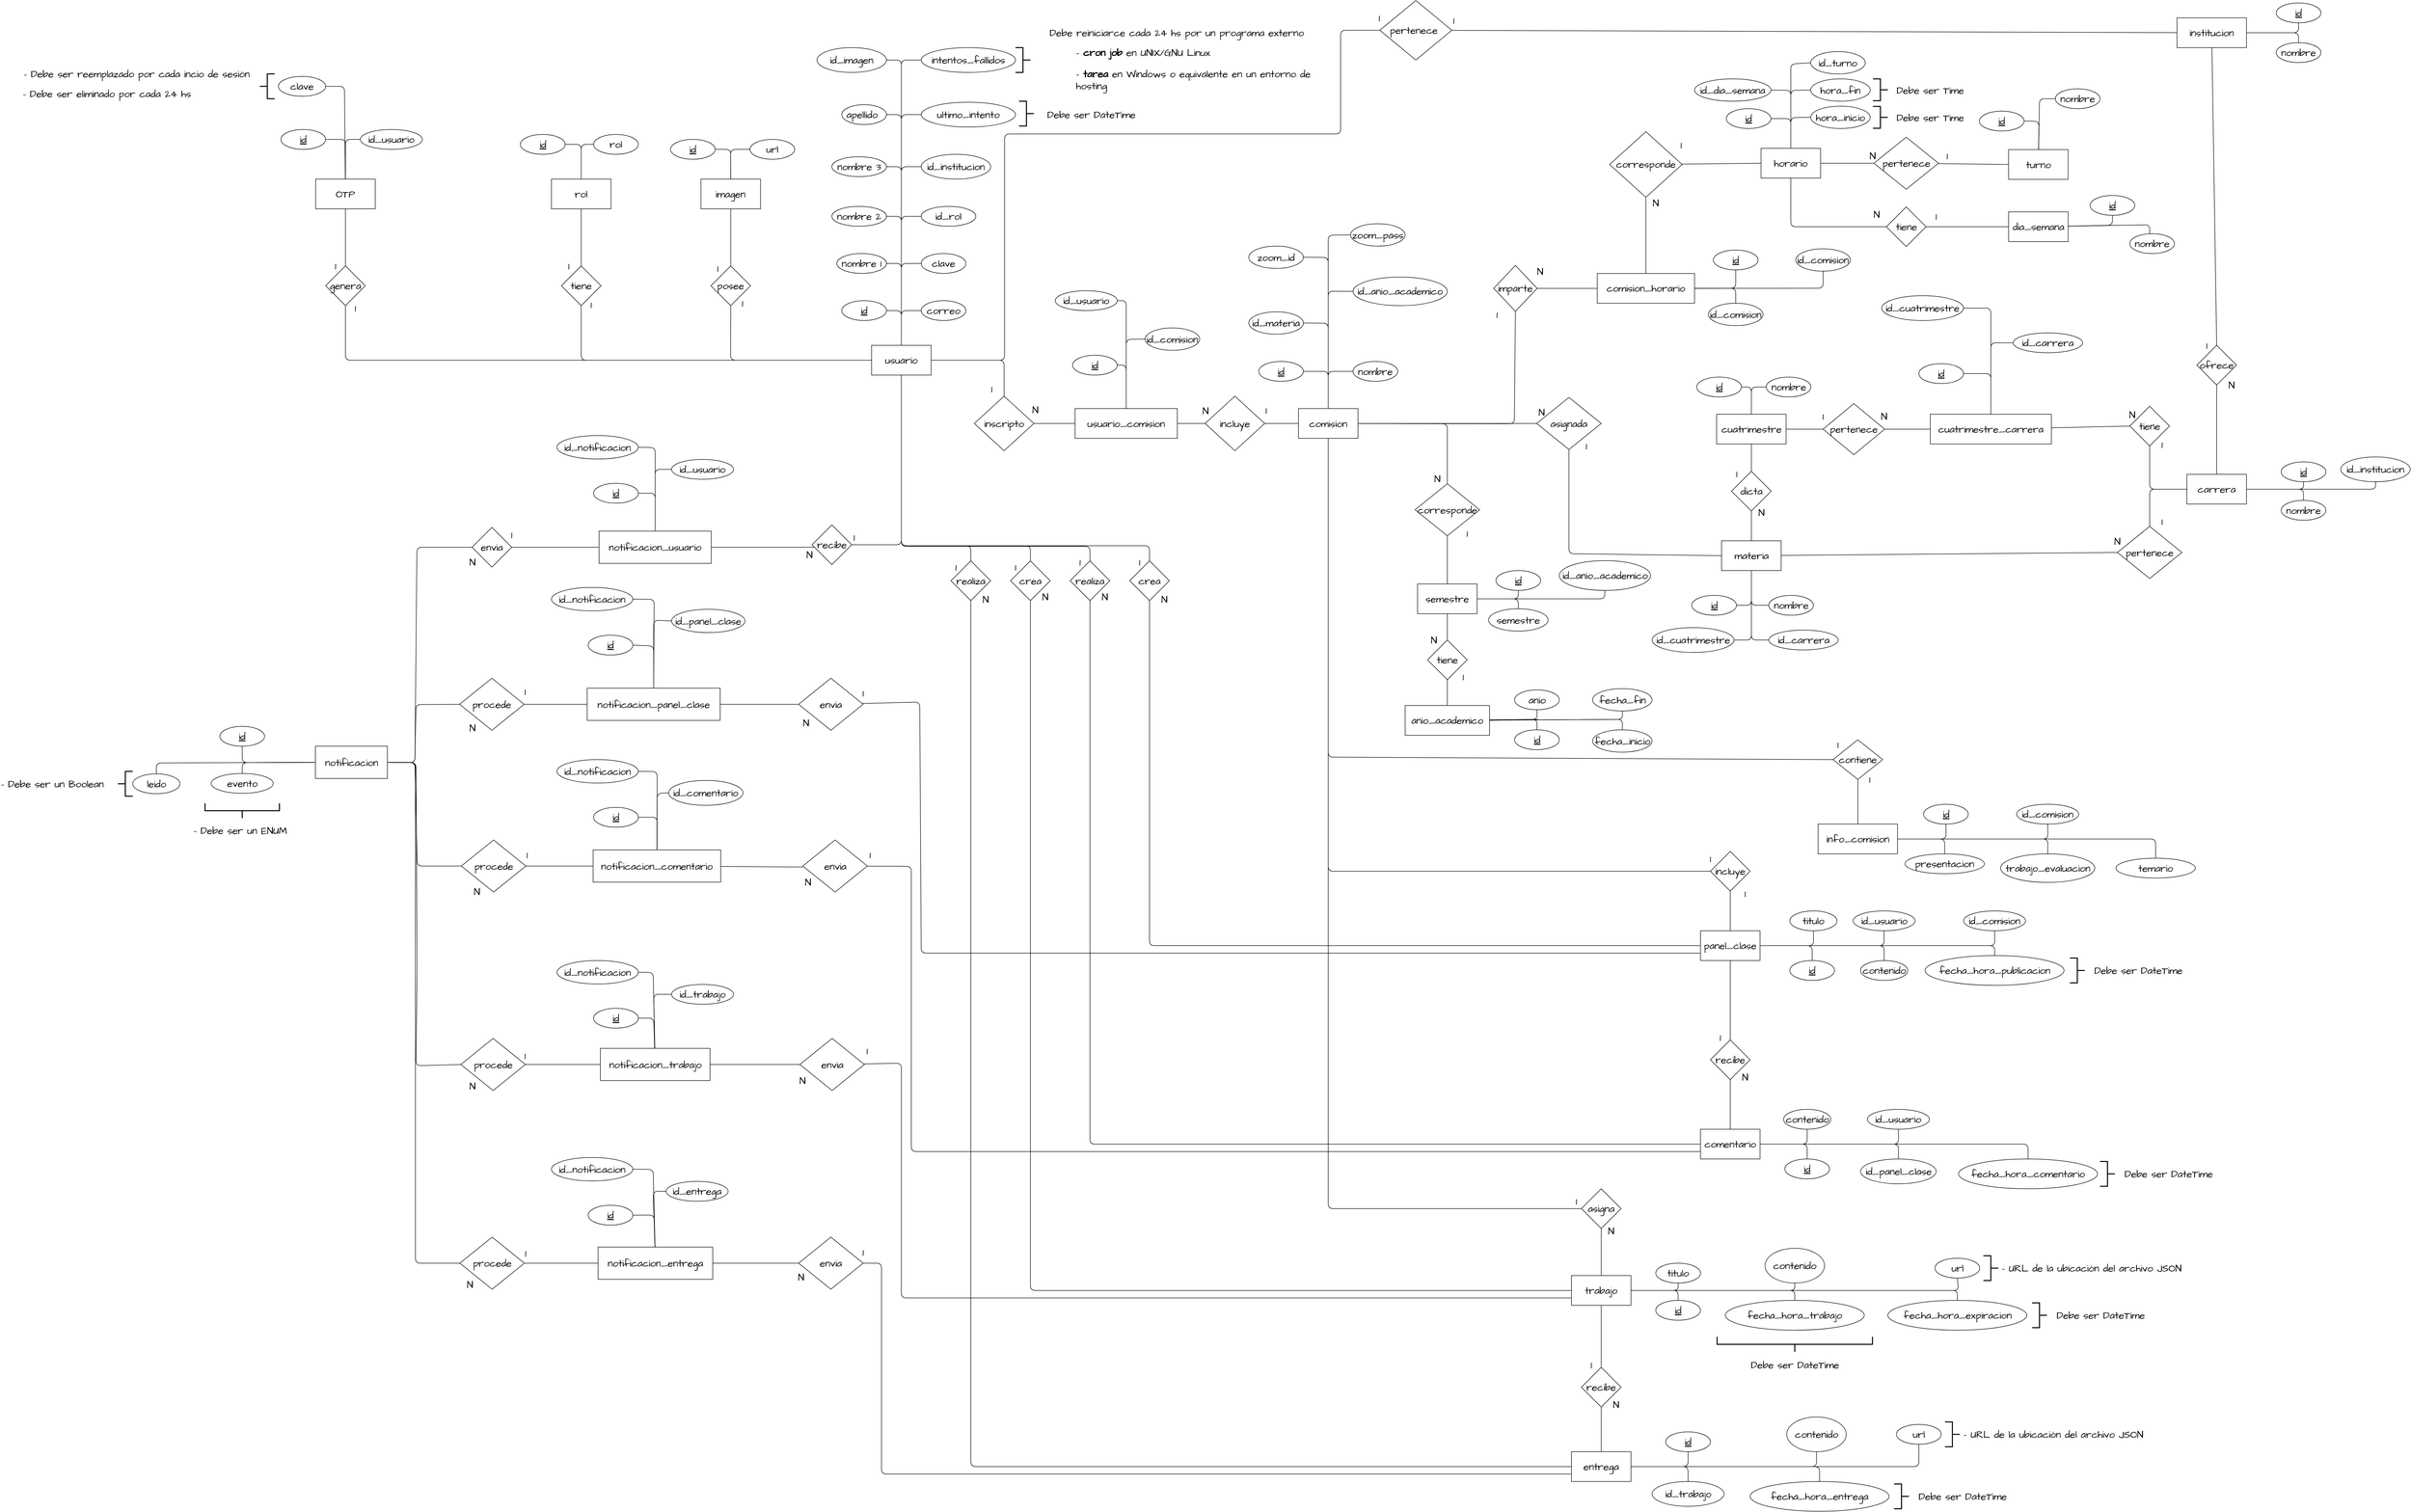 <mxfile>
    <diagram id="mE0ViNCaTv8Tk2y5Clh9" name="DER">
        <mxGraphModel dx="3529" dy="1086" grid="0" gridSize="10" guides="1" tooltips="1" connect="1" arrows="1" fold="1" page="0" pageScale="1" pageWidth="827" pageHeight="1169" math="0" shadow="0">
            <root>
                <mxCell id="0"/>
                <mxCell id="1" parent="0"/>
                <mxCell id="382" style="edgeStyle=none;hachureGap=4;html=1;entryX=1;entryY=0.5;entryDx=0;entryDy=0;fontFamily=Architects Daughter;fontSource=https%3A%2F%2Ffonts.googleapis.com%2Fcss%3Ffamily%3DArchitects%2BDaughter;fontSize=16;endArrow=none;endFill=0;" parent="1" source="2" target="210" edge="1">
                    <mxGeometry relative="1" as="geometry">
                        <Array as="points">
                            <mxPoint x="140" y="55"/>
                            <mxPoint x="140" y="-175"/>
                        </Array>
                    </mxGeometry>
                </mxCell>
                <mxCell id="383" style="edgeStyle=none;sketch=0;hachureGap=4;jiggle=2;curveFitting=1;html=1;entryX=0;entryY=0.5;entryDx=0;entryDy=0;fontFamily=Architects Daughter;fontSource=https%3A%2F%2Ffonts.googleapis.com%2Fcss%3Ffamily%3DArchitects%2BDaughter;fontSize=16;endArrow=none;endFill=0;" parent="1" source="2" target="26" edge="1">
                    <mxGeometry relative="1" as="geometry">
                        <Array as="points">
                            <mxPoint x="140" y="55"/>
                            <mxPoint x="140" y="-175"/>
                        </Array>
                    </mxGeometry>
                </mxCell>
                <mxCell id="384" style="edgeStyle=none;sketch=0;hachureGap=4;jiggle=2;curveFitting=1;html=1;entryX=1;entryY=0.5;entryDx=0;entryDy=0;fontFamily=Architects Daughter;fontSource=https%3A%2F%2Ffonts.googleapis.com%2Fcss%3Ffamily%3DArchitects%2BDaughter;fontSize=16;endArrow=none;endFill=0;" parent="1" source="2" target="13" edge="1">
                    <mxGeometry relative="1" as="geometry">
                        <Array as="points">
                            <mxPoint x="140" y="115"/>
                            <mxPoint x="140" y="-65"/>
                        </Array>
                    </mxGeometry>
                </mxCell>
                <mxCell id="385" style="edgeStyle=none;sketch=0;hachureGap=4;jiggle=2;curveFitting=1;html=1;entryX=0;entryY=0.5;entryDx=0;entryDy=0;fontFamily=Architects Daughter;fontSource=https%3A%2F%2Ffonts.googleapis.com%2Fcss%3Ffamily%3DArchitects%2BDaughter;fontSize=16;endArrow=none;endFill=0;" parent="1" source="2" target="27" edge="1">
                    <mxGeometry relative="1" as="geometry">
                        <Array as="points">
                            <mxPoint x="140" y="115"/>
                            <mxPoint x="140" y="-65"/>
                        </Array>
                    </mxGeometry>
                </mxCell>
                <mxCell id="386" style="edgeStyle=none;sketch=0;hachureGap=4;jiggle=2;curveFitting=1;html=1;entryX=1;entryY=0.5;entryDx=0;entryDy=0;fontFamily=Architects Daughter;fontSource=https%3A%2F%2Ffonts.googleapis.com%2Fcss%3Ffamily%3DArchitects%2BDaughter;fontSize=16;endArrow=none;endFill=0;" parent="1" source="2" target="12" edge="1">
                    <mxGeometry relative="1" as="geometry">
                        <Array as="points">
                            <mxPoint x="140" y="175"/>
                            <mxPoint x="140" y="40"/>
                        </Array>
                    </mxGeometry>
                </mxCell>
                <mxCell id="387" style="edgeStyle=none;sketch=0;hachureGap=4;jiggle=2;curveFitting=1;html=1;entryX=0;entryY=0.5;entryDx=0;entryDy=0;fontFamily=Architects Daughter;fontSource=https%3A%2F%2Ffonts.googleapis.com%2Fcss%3Ffamily%3DArchitects%2BDaughter;fontSize=16;endArrow=none;endFill=0;" parent="1" source="2" target="232" edge="1">
                    <mxGeometry relative="1" as="geometry">
                        <Array as="points">
                            <mxPoint x="140" y="175"/>
                            <mxPoint x="140" y="40"/>
                        </Array>
                    </mxGeometry>
                </mxCell>
                <mxCell id="388" style="edgeStyle=none;sketch=0;hachureGap=4;jiggle=2;curveFitting=1;html=1;entryX=1;entryY=0.5;entryDx=0;entryDy=0;fontFamily=Architects Daughter;fontSource=https%3A%2F%2Ffonts.googleapis.com%2Fcss%3Ffamily%3DArchitects%2BDaughter;fontSize=16;endArrow=none;endFill=0;" parent="1" source="2" target="10" edge="1">
                    <mxGeometry relative="1" as="geometry">
                        <Array as="points">
                            <mxPoint x="140" y="230"/>
                            <mxPoint x="140" y="140"/>
                        </Array>
                    </mxGeometry>
                </mxCell>
                <mxCell id="389" style="edgeStyle=none;sketch=0;hachureGap=4;jiggle=2;curveFitting=1;html=1;entryX=0;entryY=0.5;entryDx=0;entryDy=0;fontFamily=Architects Daughter;fontSource=https%3A%2F%2Ffonts.googleapis.com%2Fcss%3Ffamily%3DArchitects%2BDaughter;fontSize=16;endArrow=none;endFill=0;" parent="1" source="2" target="146" edge="1">
                    <mxGeometry relative="1" as="geometry">
                        <Array as="points">
                            <mxPoint x="140" y="230"/>
                            <mxPoint x="140" y="140"/>
                        </Array>
                    </mxGeometry>
                </mxCell>
                <mxCell id="390" style="edgeStyle=none;sketch=0;hachureGap=4;jiggle=2;curveFitting=1;html=1;entryX=1;entryY=0.5;entryDx=0;entryDy=0;fontFamily=Architects Daughter;fontSource=https%3A%2F%2Ffonts.googleapis.com%2Fcss%3Ffamily%3DArchitects%2BDaughter;fontSize=16;endArrow=none;endFill=0;" parent="1" source="2" target="4" edge="1">
                    <mxGeometry relative="1" as="geometry">
                        <Array as="points">
                            <mxPoint x="140" y="280"/>
                            <mxPoint x="140" y="235"/>
                        </Array>
                    </mxGeometry>
                </mxCell>
                <mxCell id="391" style="edgeStyle=none;sketch=0;hachureGap=4;jiggle=2;curveFitting=1;html=1;entryX=0;entryY=0.5;entryDx=0;entryDy=0;fontFamily=Architects Daughter;fontSource=https%3A%2F%2Ffonts.googleapis.com%2Fcss%3Ffamily%3DArchitects%2BDaughter;fontSize=16;endArrow=none;endFill=0;" parent="1" source="2" target="8" edge="1">
                    <mxGeometry relative="1" as="geometry">
                        <Array as="points">
                            <mxPoint x="140" y="280"/>
                            <mxPoint x="140" y="235"/>
                        </Array>
                    </mxGeometry>
                </mxCell>
                <mxCell id="393" style="edgeStyle=none;sketch=0;hachureGap=4;jiggle=2;curveFitting=1;html=1;entryX=0;entryY=0.5;entryDx=0;entryDy=0;fontFamily=Architects Daughter;fontSource=https%3A%2F%2Ffonts.googleapis.com%2Fcss%3Ffamily%3DArchitects%2BDaughter;fontSize=16;endArrow=none;endFill=0;" parent="1" source="2" target="7" edge="1">
                    <mxGeometry relative="1" as="geometry">
                        <Array as="points">
                            <mxPoint x="140" y="330"/>
                        </Array>
                    </mxGeometry>
                </mxCell>
                <mxCell id="394" style="edgeStyle=none;sketch=0;hachureGap=4;jiggle=2;curveFitting=1;html=1;entryX=1;entryY=0.5;entryDx=0;entryDy=0;fontFamily=Architects Daughter;fontSource=https%3A%2F%2Ffonts.googleapis.com%2Fcss%3Ffamily%3DArchitects%2BDaughter;fontSize=16;endArrow=none;endFill=0;" parent="1" source="2" target="3" edge="1">
                    <mxGeometry relative="1" as="geometry">
                        <Array as="points">
                            <mxPoint x="140" y="330"/>
                        </Array>
                    </mxGeometry>
                </mxCell>
                <mxCell id="444" style="edgeStyle=none;sketch=0;hachureGap=4;jiggle=2;curveFitting=1;html=1;entryX=0.5;entryY=1;entryDx=0;entryDy=0;fontFamily=Architects Daughter;fontSource=https%3A%2F%2Ffonts.googleapis.com%2Fcss%3Ffamily%3DArchitects%2BDaughter;fontSize=16;endArrow=none;endFill=0;" parent="1" source="2" target="42" edge="1">
                    <mxGeometry relative="1" as="geometry">
                        <Array as="points">
                            <mxPoint x="-980" y="430"/>
                        </Array>
                    </mxGeometry>
                </mxCell>
                <mxCell id="445" style="edgeStyle=none;sketch=0;hachureGap=4;jiggle=2;curveFitting=1;html=1;entryX=0.5;entryY=1;entryDx=0;entryDy=0;fontFamily=Architects Daughter;fontSource=https%3A%2F%2Ffonts.googleapis.com%2Fcss%3Ffamily%3DArchitects%2BDaughter;fontSize=16;endArrow=none;endFill=0;" parent="1" source="2" target="22" edge="1">
                    <mxGeometry relative="1" as="geometry">
                        <Array as="points">
                            <mxPoint x="-505" y="430"/>
                        </Array>
                    </mxGeometry>
                </mxCell>
                <mxCell id="446" style="edgeStyle=none;sketch=0;hachureGap=4;jiggle=2;curveFitting=1;html=1;entryX=0.5;entryY=1;entryDx=0;entryDy=0;fontFamily=Architects Daughter;fontSource=https%3A%2F%2Ffonts.googleapis.com%2Fcss%3Ffamily%3DArchitects%2BDaughter;fontSize=16;endArrow=none;endFill=0;" parent="1" source="2" target="198" edge="1">
                    <mxGeometry relative="1" as="geometry">
                        <Array as="points">
                            <mxPoint x="-204" y="430"/>
                        </Array>
                    </mxGeometry>
                </mxCell>
                <mxCell id="500" style="edgeStyle=none;sketch=0;hachureGap=4;jiggle=2;curveFitting=1;html=1;entryX=0.5;entryY=0;entryDx=0;entryDy=0;fontFamily=Architects Daughter;fontSource=https%3A%2F%2Ffonts.googleapis.com%2Fcss%3Ffamily%3DArchitects%2BDaughter;fontSize=16;endArrow=none;endFill=0;" parent="1" source="2" target="332" edge="1">
                    <mxGeometry relative="1" as="geometry">
                        <Array as="points">
                            <mxPoint x="140" y="804"/>
                            <mxPoint x="280" y="804"/>
                        </Array>
                    </mxGeometry>
                </mxCell>
                <mxCell id="502" style="edgeStyle=none;sketch=0;hachureGap=4;jiggle=2;curveFitting=1;html=1;entryX=0.5;entryY=0;entryDx=0;entryDy=0;fontFamily=Architects Daughter;fontSource=https%3A%2F%2Ffonts.googleapis.com%2Fcss%3Ffamily%3DArchitects%2BDaughter;fontSize=16;endArrow=none;endFill=0;" parent="1" source="2" target="323" edge="1">
                    <mxGeometry relative="1" as="geometry">
                        <Array as="points">
                            <mxPoint x="140" y="805"/>
                            <mxPoint x="520" y="805"/>
                        </Array>
                    </mxGeometry>
                </mxCell>
                <mxCell id="503" style="edgeStyle=none;sketch=0;hachureGap=4;jiggle=2;curveFitting=1;html=1;entryX=0.5;entryY=0;entryDx=0;entryDy=0;fontFamily=Architects Daughter;fontSource=https%3A%2F%2Ffonts.googleapis.com%2Fcss%3Ffamily%3DArchitects%2BDaughter;fontSize=16;endArrow=none;endFill=0;" parent="1" source="2" target="499" edge="1">
                    <mxGeometry relative="1" as="geometry">
                        <Array as="points">
                            <mxPoint x="140" y="804"/>
                            <mxPoint x="640" y="804"/>
                        </Array>
                    </mxGeometry>
                </mxCell>
                <mxCell id="645" style="edgeStyle=none;hachureGap=4;html=1;entryX=0.5;entryY=0;entryDx=0;entryDy=0;fontFamily=Architects Daughter;fontSource=https%3A%2F%2Ffonts.googleapis.com%2Fcss%3Ffamily%3DArchitects%2BDaughter;fontSize=16;endArrow=none;endFill=0;" parent="1" source="2" target="644" edge="1">
                    <mxGeometry relative="1" as="geometry">
                        <Array as="points">
                            <mxPoint x="347" y="430"/>
                        </Array>
                    </mxGeometry>
                </mxCell>
                <mxCell id="655" style="edgeStyle=none;sketch=0;hachureGap=4;jiggle=2;curveFitting=1;html=1;entryX=0;entryY=0.5;entryDx=0;entryDy=0;fontFamily=Architects Daughter;fontSource=https%3A%2F%2Ffonts.googleapis.com%2Fcss%3Ffamily%3DArchitects%2BDaughter;fontSize=16;endArrow=none;endFill=0;" parent="1" source="2" target="225" edge="1">
                    <mxGeometry relative="1" as="geometry">
                        <Array as="points">
                            <mxPoint x="348" y="430"/>
                            <mxPoint x="348" y="-26"/>
                            <mxPoint x="1025" y="-26"/>
                            <mxPoint x="1025" y="-235"/>
                        </Array>
                    </mxGeometry>
                </mxCell>
                <mxCell id="2" value="usuario" style="rounded=0;whiteSpace=wrap;html=1;hachureGap=4;fontFamily=Architects Daughter;fontSource=https%3A%2F%2Ffonts.googleapis.com%2Fcss%3Ffamily%3DArchitects%2BDaughter;fontSize=20;fillColor=default;gradientColor=none;strokeColor=default;glass=0;shadow=0;" parent="1" vertex="1">
                    <mxGeometry x="80" y="400" width="120" height="60" as="geometry"/>
                </mxCell>
                <mxCell id="3" value="id" style="ellipse;whiteSpace=wrap;html=1;rounded=0;shadow=0;glass=0;sketch=0;hachureGap=4;jiggle=2;curveFitting=1;strokeColor=default;fontFamily=Architects Daughter;fontSource=https%3A%2F%2Ffonts.googleapis.com%2Fcss%3Ffamily%3DArchitects%2BDaughter;fontSize=20;fillColor=default;gradientColor=none;fontStyle=4" parent="1" vertex="1">
                    <mxGeometry x="20" y="310" width="90" height="40" as="geometry"/>
                </mxCell>
                <mxCell id="4" value="nombre 1" style="ellipse;whiteSpace=wrap;html=1;rounded=0;shadow=0;glass=0;sketch=0;hachureGap=4;jiggle=2;curveFitting=1;strokeColor=default;fontFamily=Architects Daughter;fontSource=https%3A%2F%2Ffonts.googleapis.com%2Fcss%3Ffamily%3DArchitects%2BDaughter;fontSize=20;fillColor=default;gradientColor=none;" parent="1" vertex="1">
                    <mxGeometry x="10" y="215" width="100" height="40" as="geometry"/>
                </mxCell>
                <mxCell id="7" value="correo" style="ellipse;whiteSpace=wrap;html=1;rounded=0;shadow=0;glass=0;sketch=0;hachureGap=4;jiggle=2;curveFitting=1;strokeColor=default;fontFamily=Architects Daughter;fontSource=https%3A%2F%2Ffonts.googleapis.com%2Fcss%3Ffamily%3DArchitects%2BDaughter;fontSize=20;fillColor=default;gradientColor=none;" parent="1" vertex="1">
                    <mxGeometry x="180" y="310" width="90" height="40" as="geometry"/>
                </mxCell>
                <mxCell id="8" value="clave" style="ellipse;whiteSpace=wrap;html=1;rounded=0;shadow=0;glass=0;sketch=0;hachureGap=4;jiggle=2;curveFitting=1;strokeColor=default;fontFamily=Architects Daughter;fontSource=https%3A%2F%2Ffonts.googleapis.com%2Fcss%3Ffamily%3DArchitects%2BDaughter;fontSize=20;fillColor=default;gradientColor=none;" parent="1" vertex="1">
                    <mxGeometry x="180" y="215" width="90" height="40" as="geometry"/>
                </mxCell>
                <mxCell id="10" value="nombre 2" style="ellipse;whiteSpace=wrap;html=1;rounded=0;shadow=0;glass=0;sketch=0;hachureGap=4;jiggle=2;curveFitting=1;strokeColor=default;fontFamily=Architects Daughter;fontSource=https%3A%2F%2Ffonts.googleapis.com%2Fcss%3Ffamily%3DArchitects%2BDaughter;fontSize=20;fillColor=default;gradientColor=none;" parent="1" vertex="1">
                    <mxGeometry y="120" width="110" height="40" as="geometry"/>
                </mxCell>
                <mxCell id="12" value="nombre 3" style="ellipse;whiteSpace=wrap;html=1;rounded=0;shadow=0;glass=0;sketch=0;hachureGap=4;jiggle=2;curveFitting=1;strokeColor=default;fontFamily=Architects Daughter;fontSource=https%3A%2F%2Ffonts.googleapis.com%2Fcss%3Ffamily%3DArchitects%2BDaughter;fontSize=20;fillColor=default;gradientColor=none;" parent="1" vertex="1">
                    <mxGeometry y="20" width="110" height="40" as="geometry"/>
                </mxCell>
                <mxCell id="13" value="apellido&amp;nbsp;" style="ellipse;whiteSpace=wrap;html=1;rounded=0;shadow=0;glass=0;sketch=0;hachureGap=4;jiggle=2;curveFitting=1;strokeColor=default;fontFamily=Architects Daughter;fontSource=https%3A%2F%2Ffonts.googleapis.com%2Fcss%3Ffamily%3DArchitects%2BDaughter;fontSize=20;fillColor=default;gradientColor=none;" parent="1" vertex="1">
                    <mxGeometry x="20" y="-85" width="90" height="40" as="geometry"/>
                </mxCell>
                <mxCell id="448" style="edgeStyle=none;sketch=0;hachureGap=4;jiggle=2;curveFitting=1;html=1;entryX=0.5;entryY=1;entryDx=0;entryDy=0;fontFamily=Architects Daughter;fontSource=https%3A%2F%2Ffonts.googleapis.com%2Fcss%3Ffamily%3DArchitects%2BDaughter;fontSize=16;endArrow=none;endFill=0;" parent="1" source="22" target="24" edge="1">
                    <mxGeometry relative="1" as="geometry"/>
                </mxCell>
                <mxCell id="22" value="tiene" style="rhombus;whiteSpace=wrap;html=1;rounded=0;shadow=0;glass=0;sketch=0;hachureGap=4;jiggle=2;curveFitting=1;strokeColor=default;fontFamily=Architects Daughter;fontSource=https%3A%2F%2Ffonts.googleapis.com%2Fcss%3Ffamily%3DArchitects%2BDaughter;fontSize=20;fillColor=default;gradientColor=none;" parent="1" vertex="1">
                    <mxGeometry x="-545" y="240" width="80" height="80" as="geometry"/>
                </mxCell>
                <mxCell id="395" style="edgeStyle=none;sketch=0;hachureGap=4;jiggle=2;curveFitting=1;html=1;entryX=0;entryY=0.5;entryDx=0;entryDy=0;fontFamily=Architects Daughter;fontSource=https%3A%2F%2Ffonts.googleapis.com%2Fcss%3Ffamily%3DArchitects%2BDaughter;fontSize=16;endArrow=none;endFill=0;" parent="1" source="24" target="36" edge="1">
                    <mxGeometry relative="1" as="geometry">
                        <Array as="points">
                            <mxPoint x="-505" y="-5"/>
                        </Array>
                    </mxGeometry>
                </mxCell>
                <mxCell id="396" style="edgeStyle=none;sketch=0;hachureGap=4;jiggle=2;curveFitting=1;html=1;entryX=1;entryY=0.5;entryDx=0;entryDy=0;fontFamily=Architects Daughter;fontSource=https%3A%2F%2Ffonts.googleapis.com%2Fcss%3Ffamily%3DArchitects%2BDaughter;fontSize=16;endArrow=none;endFill=0;" parent="1" source="24" target="34" edge="1">
                    <mxGeometry relative="1" as="geometry">
                        <Array as="points">
                            <mxPoint x="-505" y="-5"/>
                        </Array>
                    </mxGeometry>
                </mxCell>
                <mxCell id="24" value="rol" style="rounded=0;whiteSpace=wrap;html=1;hachureGap=4;fontFamily=Architects Daughter;fontSource=https%3A%2F%2Ffonts.googleapis.com%2Fcss%3Ffamily%3DArchitects%2BDaughter;fontSize=20;fillColor=default;gradientColor=none;strokeColor=default;glass=0;shadow=0;" parent="1" vertex="1">
                    <mxGeometry x="-565" y="65" width="120" height="60" as="geometry"/>
                </mxCell>
                <mxCell id="26" value="intentos_fallidos" style="ellipse;whiteSpace=wrap;html=1;rounded=0;shadow=0;glass=0;sketch=0;hachureGap=4;jiggle=2;curveFitting=1;strokeColor=default;fontFamily=Architects Daughter;fontSource=https%3A%2F%2Ffonts.googleapis.com%2Fcss%3Ffamily%3DArchitects%2BDaughter;fontSize=20;fillColor=default;gradientColor=none;" parent="1" vertex="1">
                    <mxGeometry x="180" y="-200" width="190" height="50" as="geometry"/>
                </mxCell>
                <mxCell id="27" value="ultimo_intento" style="ellipse;whiteSpace=wrap;html=1;rounded=0;shadow=0;glass=0;sketch=0;hachureGap=4;jiggle=2;curveFitting=1;strokeColor=default;fontFamily=Architects Daughter;fontSource=https%3A%2F%2Ffonts.googleapis.com%2Fcss%3Ffamily%3DArchitects%2BDaughter;fontSize=20;fillColor=default;gradientColor=none;" parent="1" vertex="1">
                    <mxGeometry x="180" y="-90" width="190" height="50" as="geometry"/>
                </mxCell>
                <mxCell id="30" value="" style="strokeWidth=2;html=1;shape=mxgraph.flowchart.annotation_2;align=left;labelPosition=right;pointerEvents=1;rounded=0;shadow=0;glass=0;sketch=0;hachureGap=4;jiggle=2;curveFitting=1;strokeColor=default;fontFamily=Architects Daughter;fontSource=https%3A%2F%2Ffonts.googleapis.com%2Fcss%3Ffamily%3DArchitects%2BDaughter;fontSize=20;fillColor=default;gradientColor=none;rotation=-180;" parent="1" vertex="1">
                    <mxGeometry x="370" y="-200" width="30" height="50" as="geometry"/>
                </mxCell>
                <mxCell id="31" value="Debe reiniciarce cada 24 hs por un programa externo" style="text;html=1;strokeColor=none;fillColor=none;align=center;verticalAlign=middle;whiteSpace=wrap;rounded=0;shadow=0;glass=0;sketch=0;hachureGap=4;jiggle=2;curveFitting=1;fontFamily=Architects Daughter;fontSource=https%3A%2F%2Ffonts.googleapis.com%2Fcss%3Ffamily%3DArchitects%2BDaughter;fontSize=20;" parent="1" vertex="1">
                    <mxGeometry x="410" y="-245" width="570" height="30" as="geometry"/>
                </mxCell>
                <mxCell id="32" value="- &lt;b&gt;cron job&lt;/b&gt; en UNIX/GNU Linux" style="text;html=1;strokeColor=none;fillColor=none;align=left;verticalAlign=middle;whiteSpace=wrap;rounded=0;shadow=0;glass=0;sketch=0;hachureGap=4;jiggle=2;curveFitting=1;fontFamily=Architects Daughter;fontSource=https%3A%2F%2Ffonts.googleapis.com%2Fcss%3Ffamily%3DArchitects%2BDaughter;fontSize=20;" parent="1" vertex="1">
                    <mxGeometry x="490" y="-205" width="300" height="30" as="geometry"/>
                </mxCell>
                <mxCell id="33" value="- &lt;b&gt;tarea &lt;/b&gt;en Windows o equivalente en un entorno de hosting" style="text;html=1;strokeColor=none;fillColor=none;align=left;verticalAlign=middle;whiteSpace=wrap;rounded=0;shadow=0;glass=0;sketch=0;hachureGap=4;jiggle=2;curveFitting=1;fontFamily=Architects Daughter;fontSource=https%3A%2F%2Ffonts.googleapis.com%2Fcss%3Ffamily%3DArchitects%2BDaughter;fontSize=20;" parent="1" vertex="1">
                    <mxGeometry x="490" y="-165" width="520" height="60" as="geometry"/>
                </mxCell>
                <mxCell id="34" value="id" style="ellipse;whiteSpace=wrap;html=1;rounded=0;shadow=0;glass=0;sketch=0;hachureGap=4;jiggle=2;curveFitting=1;strokeColor=default;fontFamily=Architects Daughter;fontSource=https%3A%2F%2Ffonts.googleapis.com%2Fcss%3Ffamily%3DArchitects%2BDaughter;fontSize=20;fillColor=default;gradientColor=none;fontStyle=4" parent="1" vertex="1">
                    <mxGeometry x="-627.5" y="-25" width="90" height="40" as="geometry"/>
                </mxCell>
                <mxCell id="36" value="rol" style="ellipse;whiteSpace=wrap;html=1;rounded=0;shadow=0;glass=0;sketch=0;hachureGap=4;jiggle=2;curveFitting=1;strokeColor=default;fontFamily=Architects Daughter;fontSource=https%3A%2F%2Ffonts.googleapis.com%2Fcss%3Ffamily%3DArchitects%2BDaughter;fontSize=20;fillColor=default;gradientColor=none;" parent="1" vertex="1">
                    <mxGeometry x="-480" y="-25" width="90" height="40" as="geometry"/>
                </mxCell>
                <mxCell id="439" style="edgeStyle=none;sketch=0;hachureGap=4;jiggle=2;curveFitting=1;html=1;entryX=1;entryY=0.5;entryDx=0;entryDy=0;fontFamily=Architects Daughter;fontSource=https%3A%2F%2Ffonts.googleapis.com%2Fcss%3Ffamily%3DArchitects%2BDaughter;fontSize=16;endArrow=none;endFill=0;" parent="1" source="41" target="48" edge="1">
                    <mxGeometry relative="1" as="geometry">
                        <Array as="points">
                            <mxPoint x="-980" y="-15"/>
                        </Array>
                    </mxGeometry>
                </mxCell>
                <mxCell id="440" style="edgeStyle=none;sketch=0;hachureGap=4;jiggle=2;curveFitting=1;html=1;entryX=0;entryY=0.5;entryDx=0;entryDy=0;fontFamily=Architects Daughter;fontSource=https%3A%2F%2Ffonts.googleapis.com%2Fcss%3Ffamily%3DArchitects%2BDaughter;fontSize=16;endArrow=none;endFill=0;" parent="1" source="41" target="49" edge="1">
                    <mxGeometry relative="1" as="geometry">
                        <Array as="points">
                            <mxPoint x="-980" y="-15"/>
                        </Array>
                    </mxGeometry>
                </mxCell>
                <mxCell id="798" style="edgeStyle=none;sketch=0;hachureGap=4;jiggle=2;curveFitting=1;html=1;entryX=1;entryY=0.5;entryDx=0;entryDy=0;fontFamily=Architects Daughter;fontSource=https%3A%2F%2Ffonts.googleapis.com%2Fcss%3Ffamily%3DArchitects%2BDaughter;fontSize=16;endArrow=none;endFill=0;" edge="1" parent="1" source="41" target="95">
                    <mxGeometry relative="1" as="geometry">
                        <Array as="points">
                            <mxPoint x="-982" y="-122"/>
                        </Array>
                    </mxGeometry>
                </mxCell>
                <mxCell id="41" value="OTP" style="rounded=0;whiteSpace=wrap;html=1;hachureGap=4;fontFamily=Architects Daughter;fontSource=https%3A%2F%2Ffonts.googleapis.com%2Fcss%3Ffamily%3DArchitects%2BDaughter;fontSize=20;fillColor=default;gradientColor=none;strokeColor=default;glass=0;shadow=0;" parent="1" vertex="1">
                    <mxGeometry x="-1040" y="65" width="120" height="60" as="geometry"/>
                </mxCell>
                <mxCell id="447" style="edgeStyle=none;sketch=0;hachureGap=4;jiggle=2;curveFitting=1;html=1;entryX=0.5;entryY=1;entryDx=0;entryDy=0;fontFamily=Architects Daughter;fontSource=https%3A%2F%2Ffonts.googleapis.com%2Fcss%3Ffamily%3DArchitects%2BDaughter;fontSize=16;endArrow=none;endFill=0;" parent="1" source="42" target="41" edge="1">
                    <mxGeometry relative="1" as="geometry"/>
                </mxCell>
                <mxCell id="42" value="genera" style="rhombus;whiteSpace=wrap;html=1;rounded=0;shadow=0;glass=0;sketch=0;hachureGap=4;jiggle=2;curveFitting=1;strokeColor=default;fontFamily=Architects Daughter;fontSource=https%3A%2F%2Ffonts.googleapis.com%2Fcss%3Ffamily%3DArchitects%2BDaughter;fontSize=20;fillColor=default;gradientColor=none;" parent="1" vertex="1">
                    <mxGeometry x="-1020" y="240" width="80" height="80" as="geometry"/>
                </mxCell>
                <mxCell id="48" value="id" style="ellipse;whiteSpace=wrap;html=1;rounded=0;shadow=0;glass=0;sketch=0;hachureGap=4;jiggle=2;curveFitting=1;strokeColor=default;fontFamily=Architects Daughter;fontSource=https%3A%2F%2Ffonts.googleapis.com%2Fcss%3Ffamily%3DArchitects%2BDaughter;fontSize=20;fillColor=default;gradientColor=none;fontStyle=4" parent="1" vertex="1">
                    <mxGeometry x="-1110" y="-35" width="90" height="40" as="geometry"/>
                </mxCell>
                <mxCell id="49" value="id_usuario" style="ellipse;whiteSpace=wrap;html=1;rounded=0;shadow=0;glass=0;sketch=0;hachureGap=4;jiggle=2;curveFitting=1;strokeColor=default;fontFamily=Architects Daughter;fontSource=https%3A%2F%2Ffonts.googleapis.com%2Fcss%3Ffamily%3DArchitects%2BDaughter;fontSize=20;fillColor=default;gradientColor=none;" parent="1" vertex="1">
                    <mxGeometry x="-950" y="-35" width="125" height="40" as="geometry"/>
                </mxCell>
                <mxCell id="403" style="edgeStyle=none;sketch=0;hachureGap=4;jiggle=2;curveFitting=1;html=1;entryX=0.5;entryY=1;entryDx=0;entryDy=0;fontFamily=Architects Daughter;fontSource=https%3A%2F%2Ffonts.googleapis.com%2Fcss%3Ffamily%3DArchitects%2BDaughter;fontSize=16;endArrow=none;endFill=0;" parent="1" source="67" target="127" edge="1">
                    <mxGeometry relative="1" as="geometry">
                        <Array as="points">
                            <mxPoint x="2965" y="690"/>
                        </Array>
                    </mxGeometry>
                </mxCell>
                <mxCell id="404" style="edgeStyle=none;sketch=0;hachureGap=4;jiggle=2;curveFitting=1;html=1;entryX=0.5;entryY=0;entryDx=0;entryDy=0;fontFamily=Architects Daughter;fontSource=https%3A%2F%2Ffonts.googleapis.com%2Fcss%3Ffamily%3DArchitects%2BDaughter;fontSize=16;endArrow=none;endFill=0;" parent="1" source="67" target="128" edge="1">
                    <mxGeometry relative="1" as="geometry">
                        <Array as="points">
                            <mxPoint x="2965" y="690"/>
                        </Array>
                    </mxGeometry>
                </mxCell>
                <mxCell id="405" style="edgeStyle=none;sketch=0;hachureGap=4;jiggle=2;curveFitting=1;html=1;entryX=0.5;entryY=1;entryDx=0;entryDy=0;fontFamily=Architects Daughter;fontSource=https%3A%2F%2Ffonts.googleapis.com%2Fcss%3Ffamily%3DArchitects%2BDaughter;fontSize=16;endArrow=none;endFill=0;" parent="1" source="67" target="235" edge="1">
                    <mxGeometry relative="1" as="geometry">
                        <Array as="points">
                            <mxPoint x="3110" y="690"/>
                        </Array>
                    </mxGeometry>
                </mxCell>
                <mxCell id="467" style="edgeStyle=none;sketch=0;hachureGap=4;jiggle=2;curveFitting=1;html=1;entryX=0.5;entryY=1;entryDx=0;entryDy=0;fontFamily=Architects Daughter;fontSource=https%3A%2F%2Ffonts.googleapis.com%2Fcss%3Ffamily%3DArchitects%2BDaughter;fontSize=16;endArrow=none;endFill=0;" parent="1" source="67" target="82" edge="1">
                    <mxGeometry relative="1" as="geometry">
                        <Array as="points">
                            <mxPoint x="2655" y="690"/>
                        </Array>
                    </mxGeometry>
                </mxCell>
                <mxCell id="528" style="edgeStyle=none;hachureGap=4;html=1;entryX=0.5;entryY=1;entryDx=0;entryDy=0;fontFamily=Architects Daughter;fontSource=https%3A%2F%2Ffonts.googleapis.com%2Fcss%3Ffamily%3DArchitects%2BDaughter;fontSize=16;endArrow=none;endFill=0;" parent="1" source="67" target="219" edge="1">
                    <mxGeometry relative="1" as="geometry"/>
                </mxCell>
                <mxCell id="67" value="carrera" style="rounded=0;whiteSpace=wrap;html=1;hachureGap=4;fontFamily=Architects Daughter;fontSource=https%3A%2F%2Ffonts.googleapis.com%2Fcss%3Ffamily%3DArchitects%2BDaughter;fontSize=20;fillColor=default;gradientColor=none;strokeColor=default;glass=0;shadow=0;" parent="1" vertex="1">
                    <mxGeometry x="2730" y="660" width="120" height="60" as="geometry"/>
                </mxCell>
                <mxCell id="421" style="edgeStyle=none;sketch=0;hachureGap=4;jiggle=2;curveFitting=1;html=1;entryX=0;entryY=0.5;entryDx=0;entryDy=0;fontFamily=Architects Daughter;fontSource=https%3A%2F%2Ffonts.googleapis.com%2Fcss%3Ffamily%3DArchitects%2BDaughter;fontSize=16;endArrow=none;endFill=0;" parent="1" source="68" target="138" edge="1">
                    <mxGeometry relative="1" as="geometry">
                        <Array as="points">
                            <mxPoint x="1852.5" y="924"/>
                        </Array>
                    </mxGeometry>
                </mxCell>
                <mxCell id="422" style="edgeStyle=none;sketch=0;hachureGap=4;jiggle=2;curveFitting=1;html=1;entryX=1;entryY=0.5;entryDx=0;entryDy=0;fontFamily=Architects Daughter;fontSource=https%3A%2F%2Ffonts.googleapis.com%2Fcss%3Ffamily%3DArchitects%2BDaughter;fontSize=16;endArrow=none;endFill=0;" parent="1" source="68" target="137" edge="1">
                    <mxGeometry relative="1" as="geometry">
                        <Array as="points">
                            <mxPoint x="1852.5" y="924"/>
                        </Array>
                    </mxGeometry>
                </mxCell>
                <mxCell id="423" style="edgeStyle=none;sketch=0;hachureGap=4;jiggle=2;curveFitting=1;html=1;entryX=0;entryY=0.5;entryDx=0;entryDy=0;fontFamily=Architects Daughter;fontSource=https%3A%2F%2Ffonts.googleapis.com%2Fcss%3Ffamily%3DArchitects%2BDaughter;fontSize=16;endArrow=none;endFill=0;" parent="1" source="68" target="139" edge="1">
                    <mxGeometry relative="1" as="geometry">
                        <Array as="points">
                            <mxPoint x="1852.5" y="994"/>
                        </Array>
                    </mxGeometry>
                </mxCell>
                <mxCell id="469" style="edgeStyle=none;sketch=0;hachureGap=4;jiggle=2;curveFitting=1;html=1;entryX=0;entryY=0.5;entryDx=0;entryDy=0;fontFamily=Architects Daughter;fontSource=https%3A%2F%2Ffonts.googleapis.com%2Fcss%3Ffamily%3DArchitects%2BDaughter;fontSize=16;endArrow=none;endFill=0;" parent="1" source="68" target="75" edge="1">
                    <mxGeometry relative="1" as="geometry"/>
                </mxCell>
                <mxCell id="534" style="edgeStyle=none;sketch=0;hachureGap=4;jiggle=2;curveFitting=1;html=1;entryX=1;entryY=0.5;entryDx=0;entryDy=0;fontFamily=Architects Daughter;fontSource=https%3A%2F%2Ffonts.googleapis.com%2Fcss%3Ffamily%3DArchitects%2BDaughter;fontSize=16;endArrow=none;endFill=0;" parent="1" source="68" target="531" edge="1">
                    <mxGeometry relative="1" as="geometry">
                        <Array as="points">
                            <mxPoint x="1852.5" y="994"/>
                        </Array>
                    </mxGeometry>
                </mxCell>
                <mxCell id="68" value="materia" style="rounded=0;whiteSpace=wrap;html=1;hachureGap=4;fontFamily=Architects Daughter;fontSource=https%3A%2F%2Ffonts.googleapis.com%2Fcss%3Ffamily%3DArchitects%2BDaughter;fontSize=20;fillColor=default;gradientColor=none;strokeColor=default;glass=0;shadow=0;" parent="1" vertex="1">
                    <mxGeometry x="1792.5" y="794" width="120" height="60" as="geometry"/>
                </mxCell>
                <mxCell id="418" style="edgeStyle=none;sketch=0;hachureGap=4;jiggle=2;curveFitting=1;html=1;entryX=1;entryY=0.5;entryDx=0;entryDy=0;fontFamily=Architects Daughter;fontSource=https%3A%2F%2Ffonts.googleapis.com%2Fcss%3Ffamily%3DArchitects%2BDaughter;fontSize=16;endArrow=none;endFill=0;" parent="1" source="69" target="131" edge="1">
                    <mxGeometry relative="1" as="geometry">
                        <Array as="points">
                            <mxPoint x="1852.5" y="484"/>
                        </Array>
                    </mxGeometry>
                </mxCell>
                <mxCell id="419" style="edgeStyle=none;sketch=0;hachureGap=4;jiggle=2;curveFitting=1;html=1;entryX=0;entryY=0.5;entryDx=0;entryDy=0;fontFamily=Architects Daughter;fontSource=https%3A%2F%2Ffonts.googleapis.com%2Fcss%3Ffamily%3DArchitects%2BDaughter;fontSize=16;endArrow=none;endFill=0;" parent="1" source="69" target="133" edge="1">
                    <mxGeometry relative="1" as="geometry">
                        <Array as="points">
                            <mxPoint x="1852.5" y="484"/>
                        </Array>
                    </mxGeometry>
                </mxCell>
                <mxCell id="470" style="edgeStyle=none;sketch=0;hachureGap=4;jiggle=2;curveFitting=1;html=1;entryX=0.5;entryY=0;entryDx=0;entryDy=0;fontFamily=Architects Daughter;fontSource=https%3A%2F%2Ffonts.googleapis.com%2Fcss%3Ffamily%3DArchitects%2BDaughter;fontSize=16;endArrow=none;endFill=0;" parent="1" source="69" target="318" edge="1">
                    <mxGeometry relative="1" as="geometry"/>
                </mxCell>
                <mxCell id="691" style="edgeStyle=none;sketch=0;hachureGap=4;jiggle=2;curveFitting=1;html=1;entryX=0;entryY=0.5;entryDx=0;entryDy=0;fontFamily=Architects Daughter;fontSource=https%3A%2F%2Ffonts.googleapis.com%2Fcss%3Ffamily%3DArchitects%2BDaughter;fontSize=16;endArrow=none;endFill=0;" parent="1" source="69" target="689" edge="1">
                    <mxGeometry relative="1" as="geometry"/>
                </mxCell>
                <mxCell id="69" value="cuatrimestre" style="rounded=0;whiteSpace=wrap;html=1;hachureGap=4;fontFamily=Architects Daughter;fontSource=https%3A%2F%2Ffonts.googleapis.com%2Fcss%3Ffamily%3DArchitects%2BDaughter;fontSize=20;fillColor=default;gradientColor=none;strokeColor=default;glass=0;shadow=0;" parent="1" vertex="1">
                    <mxGeometry x="1782.5" y="539" width="140" height="60" as="geometry"/>
                </mxCell>
                <mxCell id="459" style="edgeStyle=none;sketch=0;hachureGap=4;jiggle=2;curveFitting=1;html=1;entryX=1;entryY=0.5;entryDx=0;entryDy=0;fontFamily=Architects Daughter;fontSource=https%3A%2F%2Ffonts.googleapis.com%2Fcss%3Ffamily%3DArchitects%2BDaughter;fontSize=16;endArrow=none;endFill=0;" parent="1" source="70" target="304" edge="1">
                    <mxGeometry relative="1" as="geometry">
                        <Array as="points">
                            <mxPoint x="1000" y="355.5"/>
                        </Array>
                    </mxGeometry>
                </mxCell>
                <mxCell id="460" style="edgeStyle=none;sketch=0;hachureGap=4;jiggle=2;curveFitting=1;html=1;entryX=0;entryY=0.5;entryDx=0;entryDy=0;fontFamily=Architects Daughter;fontSource=https%3A%2F%2Ffonts.googleapis.com%2Fcss%3Ffamily%3DArchitects%2BDaughter;fontSize=16;endArrow=none;endFill=0;" parent="1" source="70" target="301" edge="1">
                    <mxGeometry relative="1" as="geometry">
                        <Array as="points">
                            <mxPoint x="1000" y="452.5"/>
                        </Array>
                    </mxGeometry>
                </mxCell>
                <mxCell id="461" style="edgeStyle=none;sketch=0;hachureGap=4;jiggle=2;curveFitting=1;html=1;entryX=1;entryY=0.5;entryDx=0;entryDy=0;fontFamily=Architects Daughter;fontSource=https%3A%2F%2Ffonts.googleapis.com%2Fcss%3Ffamily%3DArchitects%2BDaughter;fontSize=16;endArrow=none;endFill=0;" parent="1" source="70" target="300" edge="1">
                    <mxGeometry relative="1" as="geometry">
                        <Array as="points">
                            <mxPoint x="1000" y="452.5"/>
                        </Array>
                    </mxGeometry>
                </mxCell>
                <mxCell id="472" style="edgeStyle=none;sketch=0;hachureGap=4;jiggle=2;curveFitting=1;html=1;entryX=0;entryY=0.5;entryDx=0;entryDy=0;fontFamily=Architects Daughter;fontSource=https%3A%2F%2Ffonts.googleapis.com%2Fcss%3Ffamily%3DArchitects%2BDaughter;fontSize=16;endArrow=none;endFill=0;" parent="1" source="70" target="78" edge="1">
                    <mxGeometry relative="1" as="geometry"/>
                </mxCell>
                <mxCell id="490" style="edgeStyle=none;sketch=0;hachureGap=4;jiggle=2;curveFitting=1;html=1;entryX=0;entryY=0.5;entryDx=0;entryDy=0;fontFamily=Architects Daughter;fontSource=https%3A%2F%2Ffonts.googleapis.com%2Fcss%3Ffamily%3DArchitects%2BDaughter;fontSize=16;endArrow=none;endFill=0;" parent="1" source="70" target="110" edge="1">
                    <mxGeometry relative="1" as="geometry">
                        <Array as="points">
                            <mxPoint x="1000" y="1230"/>
                        </Array>
                    </mxGeometry>
                </mxCell>
                <mxCell id="492" style="edgeStyle=none;sketch=0;hachureGap=4;jiggle=2;curveFitting=1;html=1;entryX=0;entryY=0.5;entryDx=0;entryDy=0;fontFamily=Architects Daughter;fontSource=https%3A%2F%2Ffonts.googleapis.com%2Fcss%3Ffamily%3DArchitects%2BDaughter;fontSize=16;endArrow=none;endFill=0;" parent="1" source="70" target="112" edge="1">
                    <mxGeometry relative="1" as="geometry">
                        <Array as="points">
                            <mxPoint x="1000" y="1460"/>
                        </Array>
                    </mxGeometry>
                </mxCell>
                <mxCell id="493" style="edgeStyle=none;sketch=0;hachureGap=4;jiggle=2;curveFitting=1;html=1;entryX=0;entryY=0.5;entryDx=0;entryDy=0;fontFamily=Architects Daughter;fontSource=https%3A%2F%2Ffonts.googleapis.com%2Fcss%3Ffamily%3DArchitects%2BDaughter;fontSize=16;endArrow=none;endFill=0;" parent="1" source="70" target="111" edge="1">
                    <mxGeometry relative="1" as="geometry">
                        <Array as="points">
                            <mxPoint x="1000" y="2140"/>
                        </Array>
                    </mxGeometry>
                </mxCell>
                <mxCell id="638" style="edgeStyle=none;sketch=0;hachureGap=4;jiggle=2;curveFitting=1;html=1;entryX=0;entryY=0.5;entryDx=0;entryDy=0;fontFamily=Architects Daughter;fontSource=https%3A%2F%2Ffonts.googleapis.com%2Fcss%3Ffamily%3DArchitects%2BDaughter;fontSize=16;endArrow=none;endFill=0;" parent="1" source="70" target="637" edge="1">
                    <mxGeometry relative="1" as="geometry">
                        <Array as="points">
                            <mxPoint x="1000" y="291"/>
                        </Array>
                    </mxGeometry>
                </mxCell>
                <mxCell id="641" style="edgeStyle=none;sketch=0;hachureGap=4;jiggle=2;curveFitting=1;html=1;entryX=1;entryY=0.5;entryDx=0;entryDy=0;fontFamily=Architects Daughter;fontSource=https%3A%2F%2Ffonts.googleapis.com%2Fcss%3Ffamily%3DArchitects%2BDaughter;fontSize=16;endArrow=none;endFill=0;" parent="1" source="70" target="639" edge="1">
                    <mxGeometry relative="1" as="geometry">
                        <Array as="points">
                            <mxPoint x="1000" y="223"/>
                        </Array>
                    </mxGeometry>
                </mxCell>
                <mxCell id="642" style="edgeStyle=none;sketch=0;hachureGap=4;jiggle=2;curveFitting=1;html=1;entryX=0;entryY=0.5;entryDx=0;entryDy=0;fontFamily=Architects Daughter;fontSource=https%3A%2F%2Ffonts.googleapis.com%2Fcss%3Ffamily%3DArchitects%2BDaughter;fontSize=16;endArrow=none;endFill=0;" parent="1" source="70" target="640" edge="1">
                    <mxGeometry relative="1" as="geometry">
                        <Array as="points">
                            <mxPoint x="1000" y="178"/>
                        </Array>
                    </mxGeometry>
                </mxCell>
                <mxCell id="672" style="edgeStyle=none;sketch=0;hachureGap=4;jiggle=2;curveFitting=1;html=1;entryX=0.5;entryY=1;entryDx=0;entryDy=0;fontFamily=Architects Daughter;fontSource=https%3A%2F%2Ffonts.googleapis.com%2Fcss%3Ffamily%3DArchitects%2BDaughter;fontSize=16;endArrow=none;endFill=0;" parent="1" source="70" target="594" edge="1">
                    <mxGeometry relative="1" as="geometry">
                        <Array as="points">
                            <mxPoint x="1375" y="558"/>
                        </Array>
                    </mxGeometry>
                </mxCell>
                <mxCell id="70" value="comision" style="rounded=0;whiteSpace=wrap;html=1;hachureGap=4;fontFamily=Architects Daughter;fontSource=https%3A%2F%2Ffonts.googleapis.com%2Fcss%3Ffamily%3DArchitects%2BDaughter;fontSize=20;fillColor=default;gradientColor=none;strokeColor=default;glass=0;shadow=0;" parent="1" vertex="1">
                    <mxGeometry x="940" y="527.5" width="120" height="60" as="geometry"/>
                </mxCell>
                <mxCell id="648" style="edgeStyle=none;sketch=0;hachureGap=4;jiggle=2;curveFitting=1;html=1;entryX=0;entryY=0.5;entryDx=0;entryDy=0;fontFamily=Architects Daughter;fontSource=https%3A%2F%2Ffonts.googleapis.com%2Fcss%3Ffamily%3DArchitects%2BDaughter;fontSize=16;endArrow=none;endFill=0;" parent="1" source="72" target="70" edge="1">
                    <mxGeometry relative="1" as="geometry"/>
                </mxCell>
                <mxCell id="72" value="incluye" style="rhombus;whiteSpace=wrap;html=1;rounded=0;shadow=0;glass=0;sketch=0;hachureGap=4;jiggle=2;curveFitting=1;strokeColor=default;fontFamily=Architects Daughter;fontSource=https%3A%2F%2Ffonts.googleapis.com%2Fcss%3Ffamily%3DArchitects%2BDaughter;fontSize=20;fillColor=default;gradientColor=none;" parent="1" vertex="1">
                    <mxGeometry x="752" y="502.5" width="120" height="110" as="geometry"/>
                </mxCell>
                <mxCell id="468" style="edgeStyle=none;sketch=0;hachureGap=4;jiggle=2;curveFitting=1;html=1;entryX=0;entryY=0.5;entryDx=0;entryDy=0;fontFamily=Architects Daughter;fontSource=https%3A%2F%2Ffonts.googleapis.com%2Fcss%3Ffamily%3DArchitects%2BDaughter;fontSize=16;endArrow=none;endFill=0;" parent="1" source="75" target="67" edge="1">
                    <mxGeometry relative="1" as="geometry">
                        <Array as="points">
                            <mxPoint x="2655" y="690"/>
                        </Array>
                    </mxGeometry>
                </mxCell>
                <mxCell id="75" value="pertenece" style="rhombus;whiteSpace=wrap;html=1;rounded=0;shadow=0;glass=0;sketch=0;hachureGap=4;jiggle=2;curveFitting=1;strokeColor=default;fontFamily=Architects Daughter;fontSource=https%3A%2F%2Ffonts.googleapis.com%2Fcss%3Ffamily%3DArchitects%2BDaughter;fontSize=20;fillColor=default;gradientColor=none;" parent="1" vertex="1">
                    <mxGeometry x="2590" y="765" width="130" height="105" as="geometry"/>
                </mxCell>
                <mxCell id="474" style="edgeStyle=none;sketch=0;hachureGap=4;jiggle=2;curveFitting=1;html=1;entryX=0;entryY=0.5;entryDx=0;entryDy=0;fontFamily=Architects Daughter;fontSource=https%3A%2F%2Ffonts.googleapis.com%2Fcss%3Ffamily%3DArchitects%2BDaughter;fontSize=16;endArrow=none;endFill=0;" parent="1" source="78" target="68" edge="1">
                    <mxGeometry relative="1" as="geometry">
                        <Array as="points">
                            <mxPoint x="1485" y="820"/>
                        </Array>
                    </mxGeometry>
                </mxCell>
                <mxCell id="78" value="asignada" style="rhombus;whiteSpace=wrap;html=1;rounded=0;shadow=0;glass=0;sketch=0;hachureGap=4;jiggle=2;curveFitting=1;strokeColor=default;fontFamily=Architects Daughter;fontSource=https%3A%2F%2Ffonts.googleapis.com%2Fcss%3Ffamily%3DArchitects%2BDaughter;fontSize=20;fillColor=default;gradientColor=none;" parent="1" vertex="1">
                    <mxGeometry x="1420" y="505" width="130" height="105" as="geometry"/>
                </mxCell>
                <mxCell id="82" value="tiene" style="rhombus;whiteSpace=wrap;html=1;rounded=0;shadow=0;glass=0;sketch=0;hachureGap=4;jiggle=2;curveFitting=1;strokeColor=default;fontFamily=Architects Daughter;fontSource=https%3A%2F%2Ffonts.googleapis.com%2Fcss%3Ffamily%3DArchitects%2BDaughter;fontSize=20;fillColor=default;gradientColor=none;" parent="1" vertex="1">
                    <mxGeometry x="2615" y="522.75" width="80" height="80" as="geometry"/>
                </mxCell>
                <mxCell id="189" style="edgeStyle=none;sketch=0;hachureGap=4;jiggle=2;curveFitting=1;html=1;entryX=0.5;entryY=0;entryDx=0;entryDy=0;fontFamily=Architects Daughter;fontSource=https%3A%2F%2Ffonts.googleapis.com%2Fcss%3Ffamily%3DArchitects%2BDaughter;fontSize=16;endArrow=none;endFill=0;" parent="1" source="88" target="164" edge="1">
                    <mxGeometry relative="1" as="geometry"/>
                </mxCell>
                <mxCell id="476" style="edgeStyle=none;sketch=0;hachureGap=4;jiggle=2;curveFitting=1;html=1;entryX=0.5;entryY=1;entryDx=0;entryDy=0;fontFamily=Architects Daughter;fontSource=https%3A%2F%2Ffonts.googleapis.com%2Fcss%3Ffamily%3DArchitects%2BDaughter;fontSize=16;endArrow=none;endFill=0;" parent="1" source="88" target="153" edge="1">
                    <mxGeometry relative="1" as="geometry">
                        <Array as="points">
                            <mxPoint x="1978" y="1610"/>
                        </Array>
                    </mxGeometry>
                </mxCell>
                <mxCell id="477" style="edgeStyle=none;sketch=0;hachureGap=4;jiggle=2;curveFitting=1;html=1;entryX=0.5;entryY=0;entryDx=0;entryDy=0;fontFamily=Architects Daughter;fontSource=https%3A%2F%2Ffonts.googleapis.com%2Fcss%3Ffamily%3DArchitects%2BDaughter;fontSize=16;endArrow=none;endFill=0;" parent="1" source="88" target="151" edge="1">
                    <mxGeometry relative="1" as="geometry">
                        <Array as="points">
                            <mxPoint x="1975" y="1610"/>
                        </Array>
                    </mxGeometry>
                </mxCell>
                <mxCell id="478" style="edgeStyle=none;sketch=0;hachureGap=4;jiggle=2;curveFitting=1;html=1;entryX=0.5;entryY=1;entryDx=0;entryDy=0;fontFamily=Architects Daughter;fontSource=https%3A%2F%2Ffonts.googleapis.com%2Fcss%3Ffamily%3DArchitects%2BDaughter;fontSize=16;endArrow=none;endFill=0;" parent="1" source="88" target="161" edge="1">
                    <mxGeometry relative="1" as="geometry">
                        <Array as="points">
                            <mxPoint x="2120" y="1610"/>
                        </Array>
                    </mxGeometry>
                </mxCell>
                <mxCell id="479" style="edgeStyle=none;sketch=0;hachureGap=4;jiggle=2;curveFitting=1;html=1;entryX=0.5;entryY=0;entryDx=0;entryDy=0;fontFamily=Architects Daughter;fontSource=https%3A%2F%2Ffonts.googleapis.com%2Fcss%3Ffamily%3DArchitects%2BDaughter;fontSize=16;endArrow=none;endFill=0;" parent="1" source="88" target="154" edge="1">
                    <mxGeometry relative="1" as="geometry">
                        <Array as="points">
                            <mxPoint x="2120" y="1610"/>
                        </Array>
                    </mxGeometry>
                </mxCell>
                <mxCell id="480" style="edgeStyle=none;sketch=0;hachureGap=4;jiggle=2;curveFitting=1;html=1;entryX=0.5;entryY=1;entryDx=0;entryDy=0;fontFamily=Architects Daughter;fontSource=https%3A%2F%2Ffonts.googleapis.com%2Fcss%3Ffamily%3DArchitects%2BDaughter;fontSize=16;endArrow=none;endFill=0;" parent="1" source="88" target="152" edge="1">
                    <mxGeometry relative="1" as="geometry">
                        <Array as="points">
                            <mxPoint x="2343" y="1610"/>
                        </Array>
                    </mxGeometry>
                </mxCell>
                <mxCell id="481" style="edgeStyle=none;sketch=0;hachureGap=4;jiggle=2;curveFitting=1;html=1;entryX=0.5;entryY=0;entryDx=0;entryDy=0;fontFamily=Architects Daughter;fontSource=https%3A%2F%2Ffonts.googleapis.com%2Fcss%3Ffamily%3DArchitects%2BDaughter;fontSize=16;endArrow=none;endFill=0;" parent="1" source="88" target="155" edge="1">
                    <mxGeometry relative="1" as="geometry">
                        <Array as="points">
                            <mxPoint x="2343" y="1610"/>
                        </Array>
                    </mxGeometry>
                </mxCell>
                <mxCell id="88" value="panel_clase" style="rounded=0;whiteSpace=wrap;html=1;hachureGap=4;fontFamily=Architects Daughter;fontSource=https%3A%2F%2Ffonts.googleapis.com%2Fcss%3Ffamily%3DArchitects%2BDaughter;fontSize=20;fillColor=default;gradientColor=none;strokeColor=default;glass=0;shadow=0;" parent="1" vertex="1">
                    <mxGeometry x="1750" y="1580" width="120" height="60" as="geometry"/>
                </mxCell>
                <mxCell id="424" style="edgeStyle=none;sketch=0;hachureGap=4;jiggle=2;curveFitting=1;html=1;entryX=0.5;entryY=1;entryDx=0;entryDy=0;fontFamily=Architects Daughter;fontSource=https%3A%2F%2Ffonts.googleapis.com%2Fcss%3Ffamily%3DArchitects%2BDaughter;fontSize=16;endArrow=none;endFill=0;" parent="1" source="89" target="259" edge="1">
                    <mxGeometry relative="1" as="geometry">
                        <Array as="points">
                            <mxPoint x="1705" y="2305"/>
                        </Array>
                    </mxGeometry>
                </mxCell>
                <mxCell id="426" style="edgeStyle=none;sketch=0;hachureGap=4;jiggle=2;curveFitting=1;html=1;entryX=0.5;entryY=0;entryDx=0;entryDy=0;fontFamily=Architects Daughter;fontSource=https%3A%2F%2Ffonts.googleapis.com%2Fcss%3Ffamily%3DArchitects%2BDaughter;fontSize=16;endArrow=none;endFill=0;" parent="1" source="89" target="239" edge="1">
                    <mxGeometry relative="1" as="geometry">
                        <Array as="points">
                            <mxPoint x="1705" y="2305"/>
                        </Array>
                    </mxGeometry>
                </mxCell>
                <mxCell id="427" style="edgeStyle=none;sketch=0;hachureGap=4;jiggle=2;curveFitting=1;html=1;entryX=0.5;entryY=0;entryDx=0;entryDy=0;fontFamily=Architects Daughter;fontSource=https%3A%2F%2Ffonts.googleapis.com%2Fcss%3Ffamily%3DArchitects%2BDaughter;fontSize=16;endArrow=none;endFill=0;" parent="1" source="89" target="262" edge="1">
                    <mxGeometry relative="1" as="geometry">
                        <Array as="points">
                            <mxPoint x="1940" y="2305"/>
                        </Array>
                    </mxGeometry>
                </mxCell>
                <mxCell id="428" style="edgeStyle=none;sketch=0;hachureGap=4;jiggle=2;curveFitting=1;html=1;entryX=0.5;entryY=1;entryDx=0;entryDy=0;fontFamily=Architects Daughter;fontSource=https%3A%2F%2Ffonts.googleapis.com%2Fcss%3Ffamily%3DArchitects%2BDaughter;fontSize=16;endArrow=none;endFill=0;" parent="1" source="89" target="248" edge="1">
                    <mxGeometry relative="1" as="geometry">
                        <Array as="points">
                            <mxPoint x="1940" y="2305"/>
                        </Array>
                    </mxGeometry>
                </mxCell>
                <mxCell id="429" style="edgeStyle=none;sketch=0;hachureGap=4;jiggle=2;curveFitting=1;html=1;entryX=0.5;entryY=0;entryDx=0;entryDy=0;fontFamily=Architects Daughter;fontSource=https%3A%2F%2Ffonts.googleapis.com%2Fcss%3Ffamily%3DArchitects%2BDaughter;fontSize=16;endArrow=none;endFill=0;" parent="1" source="89" target="272" edge="1">
                    <mxGeometry relative="1" as="geometry">
                        <Array as="points">
                            <mxPoint x="2268" y="2305"/>
                        </Array>
                    </mxGeometry>
                </mxCell>
                <mxCell id="431" style="edgeStyle=none;sketch=0;hachureGap=4;jiggle=2;curveFitting=1;html=1;entryX=0.5;entryY=1;entryDx=0;entryDy=0;fontFamily=Architects Daughter;fontSource=https%3A%2F%2Ffonts.googleapis.com%2Fcss%3Ffamily%3DArchitects%2BDaughter;fontSize=16;endArrow=none;endFill=0;" parent="1" source="89" target="244" edge="1">
                    <mxGeometry relative="1" as="geometry">
                        <Array as="points">
                            <mxPoint x="2270" y="2305"/>
                        </Array>
                    </mxGeometry>
                </mxCell>
                <mxCell id="462" style="edgeStyle=none;sketch=0;hachureGap=4;jiggle=2;curveFitting=1;html=1;entryX=0.5;entryY=0;entryDx=0;entryDy=0;fontFamily=Architects Daughter;fontSource=https%3A%2F%2Ffonts.googleapis.com%2Fcss%3Ffamily%3DArchitects%2BDaughter;fontSize=16;endArrow=none;endFill=0;" parent="1" source="89" target="278" edge="1">
                    <mxGeometry relative="1" as="geometry"/>
                </mxCell>
                <mxCell id="89" value="trabajo" style="rounded=0;whiteSpace=wrap;html=1;hachureGap=4;fontFamily=Architects Daughter;fontSource=https%3A%2F%2Ffonts.googleapis.com%2Fcss%3Ffamily%3DArchitects%2BDaughter;fontSize=20;fillColor=default;gradientColor=none;strokeColor=default;glass=0;shadow=0;" parent="1" vertex="1">
                    <mxGeometry x="1490" y="2275" width="120" height="60" as="geometry"/>
                </mxCell>
                <mxCell id="611" style="edgeStyle=none;sketch=0;hachureGap=4;jiggle=2;curveFitting=1;html=1;entryX=0.5;entryY=0;entryDx=0;entryDy=0;fontFamily=Architects Daughter;fontSource=https%3A%2F%2Ffonts.googleapis.com%2Fcss%3Ffamily%3DArchitects%2BDaughter;fontSize=16;endArrow=none;endFill=0;" parent="1" source="90" target="609" edge="1">
                    <mxGeometry relative="1" as="geometry">
                        <Array as="points">
                            <mxPoint x="2242" y="1395"/>
                        </Array>
                    </mxGeometry>
                </mxCell>
                <mxCell id="612" style="edgeStyle=none;sketch=0;hachureGap=4;jiggle=2;curveFitting=1;html=1;entryX=0.5;entryY=1;entryDx=0;entryDy=0;fontFamily=Architects Daughter;fontSource=https%3A%2F%2Ffonts.googleapis.com%2Fcss%3Ffamily%3DArchitects%2BDaughter;fontSize=16;endArrow=none;endFill=0;" parent="1" source="90" target="608" edge="1">
                    <mxGeometry relative="1" as="geometry">
                        <Array as="points">
                            <mxPoint x="2245" y="1395"/>
                        </Array>
                    </mxGeometry>
                </mxCell>
                <mxCell id="620" style="edgeStyle=none;sketch=0;hachureGap=4;jiggle=2;curveFitting=1;html=1;entryX=0.5;entryY=1;entryDx=0;entryDy=0;fontFamily=Architects Daughter;fontSource=https%3A%2F%2Ffonts.googleapis.com%2Fcss%3Ffamily%3DArchitects%2BDaughter;fontSize=16;endArrow=none;endFill=0;" parent="1" source="90" target="619" edge="1">
                    <mxGeometry relative="1" as="geometry">
                        <Array as="points">
                            <mxPoint x="2450" y="1395"/>
                        </Array>
                    </mxGeometry>
                </mxCell>
                <mxCell id="621" style="edgeStyle=none;sketch=0;hachureGap=4;jiggle=2;curveFitting=1;html=1;entryX=0.5;entryY=0;entryDx=0;entryDy=0;fontFamily=Architects Daughter;fontSource=https%3A%2F%2Ffonts.googleapis.com%2Fcss%3Ffamily%3DArchitects%2BDaughter;fontSize=16;endArrow=none;endFill=0;" parent="1" source="90" target="617" edge="1">
                    <mxGeometry relative="1" as="geometry">
                        <Array as="points">
                            <mxPoint x="2450" y="1395"/>
                        </Array>
                    </mxGeometry>
                </mxCell>
                <mxCell id="622" style="edgeStyle=none;sketch=0;hachureGap=4;jiggle=2;curveFitting=1;html=1;entryX=0.5;entryY=0;entryDx=0;entryDy=0;fontFamily=Architects Daughter;fontSource=https%3A%2F%2Ffonts.googleapis.com%2Fcss%3Ffamily%3DArchitects%2BDaughter;fontSize=16;endArrow=none;endFill=0;" parent="1" source="90" target="618" edge="1">
                    <mxGeometry relative="1" as="geometry">
                        <Array as="points">
                            <mxPoint x="2667" y="1395"/>
                        </Array>
                    </mxGeometry>
                </mxCell>
                <mxCell id="90" value="info_comision" style="rounded=0;whiteSpace=wrap;html=1;hachureGap=4;fontFamily=Architects Daughter;fontSource=https%3A%2F%2Ffonts.googleapis.com%2Fcss%3Ffamily%3DArchitects%2BDaughter;fontSize=20;fillColor=default;gradientColor=none;strokeColor=default;glass=0;shadow=0;" parent="1" vertex="1">
                    <mxGeometry x="1987" y="1365" width="160" height="60" as="geometry"/>
                </mxCell>
                <mxCell id="95" value="clave" style="ellipse;whiteSpace=wrap;html=1;rounded=0;shadow=0;glass=0;sketch=0;hachureGap=4;jiggle=2;curveFitting=1;strokeColor=default;fontFamily=Architects Daughter;fontSource=https%3A%2F%2Ffonts.googleapis.com%2Fcss%3Ffamily%3DArchitects%2BDaughter;fontSize=20;fillColor=default;gradientColor=none;" parent="1" vertex="1">
                    <mxGeometry x="-1115" y="-142" width="95" height="40" as="geometry"/>
                </mxCell>
                <mxCell id="97" value="" style="strokeWidth=2;html=1;shape=mxgraph.flowchart.annotation_2;align=left;labelPosition=right;pointerEvents=1;rounded=0;shadow=0;glass=0;sketch=0;hachureGap=4;jiggle=2;curveFitting=1;strokeColor=default;fontFamily=Architects Daughter;fontSource=https%3A%2F%2Ffonts.googleapis.com%2Fcss%3Ffamily%3DArchitects%2BDaughter;fontSize=20;fillColor=default;gradientColor=none;" parent="1" vertex="1">
                    <mxGeometry x="-1152.5" y="-147" width="30" height="50" as="geometry"/>
                </mxCell>
                <mxCell id="98" value="- Debe ser reemplazado por cada incio de sesión" style="text;html=1;strokeColor=none;fillColor=none;align=left;verticalAlign=middle;whiteSpace=wrap;rounded=0;shadow=0;glass=0;sketch=0;hachureGap=4;jiggle=2;curveFitting=1;fontFamily=Architects Daughter;fontSource=https%3A%2F%2Ffonts.googleapis.com%2Fcss%3Ffamily%3DArchitects%2BDaughter;fontSize=20;" parent="1" vertex="1">
                    <mxGeometry x="-1630" y="-162" width="470" height="30" as="geometry"/>
                </mxCell>
                <mxCell id="99" value="- Debe ser eliminado por cada 24 hs" style="text;html=1;strokeColor=none;fillColor=none;align=left;verticalAlign=middle;whiteSpace=wrap;rounded=0;shadow=0;glass=0;sketch=0;hachureGap=4;jiggle=2;curveFitting=1;fontFamily=Architects Daughter;fontSource=https%3A%2F%2Ffonts.googleapis.com%2Fcss%3Ffamily%3DArchitects%2BDaughter;fontSize=20;" parent="1" vertex="1">
                    <mxGeometry x="-1632.5" y="-122" width="470" height="30" as="geometry"/>
                </mxCell>
                <mxCell id="494" style="edgeStyle=none;sketch=0;hachureGap=4;jiggle=2;curveFitting=1;html=1;entryX=0.5;entryY=0;entryDx=0;entryDy=0;fontFamily=Architects Daughter;fontSource=https%3A%2F%2Ffonts.googleapis.com%2Fcss%3Ffamily%3DArchitects%2BDaughter;fontSize=16;endArrow=none;endFill=0;" parent="1" source="110" target="90" edge="1">
                    <mxGeometry relative="1" as="geometry"/>
                </mxCell>
                <mxCell id="110" value="contiene" style="rhombus;whiteSpace=wrap;html=1;rounded=0;shadow=0;glass=0;sketch=0;hachureGap=4;jiggle=2;curveFitting=1;strokeColor=default;fontFamily=Architects Daughter;fontSource=https%3A%2F%2Ffonts.googleapis.com%2Fcss%3Ffamily%3DArchitects%2BDaughter;fontSize=20;fillColor=default;gradientColor=none;" parent="1" vertex="1">
                    <mxGeometry x="2017" y="1195" width="100" height="80" as="geometry"/>
                </mxCell>
                <mxCell id="496" style="edgeStyle=none;sketch=0;hachureGap=4;jiggle=2;curveFitting=1;html=1;entryX=0.5;entryY=0;entryDx=0;entryDy=0;fontFamily=Architects Daughter;fontSource=https%3A%2F%2Ffonts.googleapis.com%2Fcss%3Ffamily%3DArchitects%2BDaughter;fontSize=16;endArrow=none;endFill=0;" parent="1" source="111" target="89" edge="1">
                    <mxGeometry relative="1" as="geometry"/>
                </mxCell>
                <mxCell id="111" value="asigna" style="rhombus;whiteSpace=wrap;html=1;rounded=0;shadow=0;glass=0;sketch=0;hachureGap=4;jiggle=2;curveFitting=1;strokeColor=default;fontFamily=Architects Daughter;fontSource=https%3A%2F%2Ffonts.googleapis.com%2Fcss%3Ffamily%3DArchitects%2BDaughter;fontSize=20;fillColor=default;gradientColor=none;" parent="1" vertex="1">
                    <mxGeometry x="1510" y="2100" width="80" height="80" as="geometry"/>
                </mxCell>
                <mxCell id="495" style="edgeStyle=none;sketch=0;hachureGap=4;jiggle=2;curveFitting=1;html=1;entryX=0.5;entryY=0;entryDx=0;entryDy=0;fontFamily=Architects Daughter;fontSource=https%3A%2F%2Ffonts.googleapis.com%2Fcss%3Ffamily%3DArchitects%2BDaughter;fontSize=16;endArrow=none;endFill=0;" parent="1" source="112" target="88" edge="1">
                    <mxGeometry relative="1" as="geometry"/>
                </mxCell>
                <mxCell id="112" value="incluye" style="rhombus;whiteSpace=wrap;html=1;rounded=0;shadow=0;glass=0;sketch=0;hachureGap=4;jiggle=2;curveFitting=1;strokeColor=default;fontFamily=Architects Daughter;fontSource=https%3A%2F%2Ffonts.googleapis.com%2Fcss%3Ffamily%3DArchitects%2BDaughter;fontSize=20;fillColor=default;gradientColor=none;" parent="1" vertex="1">
                    <mxGeometry x="1770" y="1420" width="80" height="80" as="geometry"/>
                </mxCell>
                <mxCell id="127" value="id" style="ellipse;whiteSpace=wrap;html=1;rounded=0;shadow=0;glass=0;sketch=0;hachureGap=4;jiggle=2;curveFitting=1;strokeColor=default;fontFamily=Architects Daughter;fontSource=https%3A%2F%2Ffonts.googleapis.com%2Fcss%3Ffamily%3DArchitects%2BDaughter;fontSize=20;fillColor=default;gradientColor=none;fontStyle=4" parent="1" vertex="1">
                    <mxGeometry x="2920" y="635" width="90" height="40" as="geometry"/>
                </mxCell>
                <mxCell id="128" value="nombre" style="ellipse;whiteSpace=wrap;html=1;rounded=0;shadow=0;glass=0;sketch=0;hachureGap=4;jiggle=2;curveFitting=1;strokeColor=default;fontFamily=Architects Daughter;fontSource=https%3A%2F%2Ffonts.googleapis.com%2Fcss%3Ffamily%3DArchitects%2BDaughter;fontSize=20;fillColor=default;gradientColor=none;" parent="1" vertex="1">
                    <mxGeometry x="2920" y="712.5" width="90" height="40" as="geometry"/>
                </mxCell>
                <mxCell id="131" value="id" style="ellipse;whiteSpace=wrap;html=1;rounded=0;shadow=0;glass=0;sketch=0;hachureGap=4;jiggle=2;curveFitting=1;strokeColor=default;fontFamily=Architects Daughter;fontSource=https%3A%2F%2Ffonts.googleapis.com%2Fcss%3Ffamily%3DArchitects%2BDaughter;fontSize=20;fillColor=default;gradientColor=none;fontStyle=4" parent="1" vertex="1">
                    <mxGeometry x="1742.5" y="464" width="90" height="40" as="geometry"/>
                </mxCell>
                <mxCell id="133" value="nombre" style="ellipse;whiteSpace=wrap;html=1;rounded=0;shadow=0;glass=0;sketch=0;hachureGap=4;jiggle=2;curveFitting=1;strokeColor=default;fontFamily=Architects Daughter;fontSource=https%3A%2F%2Ffonts.googleapis.com%2Fcss%3Ffamily%3DArchitects%2BDaughter;fontSize=20;fillColor=default;gradientColor=none;" parent="1" vertex="1">
                    <mxGeometry x="1882.5" y="464" width="90" height="40" as="geometry"/>
                </mxCell>
                <mxCell id="137" value="id" style="ellipse;whiteSpace=wrap;html=1;rounded=0;shadow=0;glass=0;sketch=0;hachureGap=4;jiggle=2;curveFitting=1;strokeColor=default;fontFamily=Architects Daughter;fontSource=https%3A%2F%2Ffonts.googleapis.com%2Fcss%3Ffamily%3DArchitects%2BDaughter;fontSize=20;fillColor=default;gradientColor=none;fontStyle=4" parent="1" vertex="1">
                    <mxGeometry x="1732.5" y="904" width="90" height="40" as="geometry"/>
                </mxCell>
                <mxCell id="138" value="nombre" style="ellipse;whiteSpace=wrap;html=1;rounded=0;shadow=0;glass=0;sketch=0;hachureGap=4;jiggle=2;curveFitting=1;strokeColor=default;fontFamily=Architects Daughter;fontSource=https%3A%2F%2Ffonts.googleapis.com%2Fcss%3Ffamily%3DArchitects%2BDaughter;fontSize=20;fillColor=default;gradientColor=none;" parent="1" vertex="1">
                    <mxGeometry x="1887.5" y="904" width="90" height="40" as="geometry"/>
                </mxCell>
                <mxCell id="139" value="id_carrera" style="ellipse;whiteSpace=wrap;html=1;rounded=0;shadow=0;glass=0;sketch=0;hachureGap=4;jiggle=2;curveFitting=1;strokeColor=default;fontFamily=Architects Daughter;fontSource=https%3A%2F%2Ffonts.googleapis.com%2Fcss%3Ffamily%3DArchitects%2BDaughter;fontSize=20;fillColor=default;gradientColor=none;" parent="1" vertex="1">
                    <mxGeometry x="1887.5" y="974" width="140" height="40" as="geometry"/>
                </mxCell>
                <mxCell id="146" value="id_rol" style="ellipse;whiteSpace=wrap;html=1;rounded=0;shadow=0;glass=0;sketch=0;hachureGap=4;jiggle=2;curveFitting=1;strokeColor=default;fontFamily=Architects Daughter;fontSource=https%3A%2F%2Ffonts.googleapis.com%2Fcss%3Ffamily%3DArchitects%2BDaughter;fontSize=20;fillColor=default;gradientColor=none;" parent="1" vertex="1">
                    <mxGeometry x="180" y="120" width="110" height="40" as="geometry"/>
                </mxCell>
                <mxCell id="482" style="edgeStyle=none;sketch=0;hachureGap=4;jiggle=2;curveFitting=1;html=1;entryX=0.5;entryY=1;entryDx=0;entryDy=0;fontFamily=Architects Daughter;fontSource=https%3A%2F%2Ffonts.googleapis.com%2Fcss%3Ffamily%3DArchitects%2BDaughter;fontSize=16;endArrow=none;endFill=0;" parent="1" source="149" target="169" edge="1">
                    <mxGeometry relative="1" as="geometry">
                        <Array as="points">
                            <mxPoint x="1965" y="2010"/>
                        </Array>
                    </mxGeometry>
                </mxCell>
                <mxCell id="483" style="edgeStyle=none;sketch=0;hachureGap=4;jiggle=2;curveFitting=1;html=1;entryX=0.5;entryY=0;entryDx=0;entryDy=0;fontFamily=Architects Daughter;fontSource=https%3A%2F%2Ffonts.googleapis.com%2Fcss%3Ffamily%3DArchitects%2BDaughter;fontSize=16;endArrow=none;endFill=0;" parent="1" source="149" target="167" edge="1">
                    <mxGeometry relative="1" as="geometry">
                        <Array as="points">
                            <mxPoint x="1965" y="2010"/>
                        </Array>
                    </mxGeometry>
                </mxCell>
                <mxCell id="485" style="edgeStyle=none;sketch=0;hachureGap=4;jiggle=2;curveFitting=1;html=1;entryX=0.5;entryY=1;entryDx=0;entryDy=0;fontFamily=Architects Daughter;fontSource=https%3A%2F%2Ffonts.googleapis.com%2Fcss%3Ffamily%3DArchitects%2BDaughter;fontSize=16;endArrow=none;endFill=0;" parent="1" source="149" target="168" edge="1">
                    <mxGeometry relative="1" as="geometry">
                        <Array as="points">
                            <mxPoint x="2149" y="2010"/>
                        </Array>
                    </mxGeometry>
                </mxCell>
                <mxCell id="486" style="edgeStyle=none;sketch=0;hachureGap=4;jiggle=2;curveFitting=1;html=1;entryX=0.5;entryY=0;entryDx=0;entryDy=0;fontFamily=Architects Daughter;fontSource=https%3A%2F%2Ffonts.googleapis.com%2Fcss%3Ffamily%3DArchitects%2BDaughter;fontSize=16;endArrow=none;endFill=0;" parent="1" source="149" target="177" edge="1">
                    <mxGeometry relative="1" as="geometry">
                        <Array as="points">
                            <mxPoint x="2149" y="2010"/>
                        </Array>
                    </mxGeometry>
                </mxCell>
                <mxCell id="487" style="edgeStyle=none;sketch=0;hachureGap=4;jiggle=2;curveFitting=1;html=1;entryX=0.5;entryY=0;entryDx=0;entryDy=0;fontFamily=Architects Daughter;fontSource=https%3A%2F%2Ffonts.googleapis.com%2Fcss%3Ffamily%3DArchitects%2BDaughter;fontSize=16;endArrow=none;endFill=0;" parent="1" source="149" target="170" edge="1">
                    <mxGeometry relative="1" as="geometry">
                        <Array as="points">
                            <mxPoint x="2410" y="2010"/>
                        </Array>
                    </mxGeometry>
                </mxCell>
                <mxCell id="149" value="comentario" style="rounded=0;whiteSpace=wrap;html=1;hachureGap=4;fontFamily=Architects Daughter;fontSource=https%3A%2F%2Ffonts.googleapis.com%2Fcss%3Ffamily%3DArchitects%2BDaughter;fontSize=20;fillColor=default;gradientColor=none;strokeColor=default;glass=0;shadow=0;" parent="1" vertex="1">
                    <mxGeometry x="1750" y="1980" width="120" height="60" as="geometry"/>
                </mxCell>
                <mxCell id="151" value="id" style="ellipse;whiteSpace=wrap;html=1;rounded=0;shadow=0;glass=0;sketch=0;hachureGap=4;jiggle=2;curveFitting=1;strokeColor=default;fontFamily=Architects Daughter;fontSource=https%3A%2F%2Ffonts.googleapis.com%2Fcss%3Ffamily%3DArchitects%2BDaughter;fontSize=20;fillColor=default;gradientColor=none;fontStyle=4" parent="1" vertex="1">
                    <mxGeometry x="1930" y="1640" width="90" height="40" as="geometry"/>
                </mxCell>
                <mxCell id="152" value="id_comision" style="ellipse;whiteSpace=wrap;html=1;rounded=0;shadow=0;glass=0;sketch=0;hachureGap=4;jiggle=2;curveFitting=1;strokeColor=default;fontFamily=Architects Daughter;fontSource=https%3A%2F%2Ffonts.googleapis.com%2Fcss%3Ffamily%3DArchitects%2BDaughter;fontSize=20;fillColor=default;gradientColor=none;" parent="1" vertex="1">
                    <mxGeometry x="2280" y="1540" width="125" height="40" as="geometry"/>
                </mxCell>
                <mxCell id="153" value="titulo" style="ellipse;whiteSpace=wrap;html=1;rounded=0;shadow=0;glass=0;sketch=0;hachureGap=4;jiggle=2;curveFitting=1;strokeColor=default;fontFamily=Architects Daughter;fontSource=https%3A%2F%2Ffonts.googleapis.com%2Fcss%3Ffamily%3DArchitects%2BDaughter;fontSize=20;fillColor=default;gradientColor=none;" parent="1" vertex="1">
                    <mxGeometry x="1930" y="1540" width="95" height="40" as="geometry"/>
                </mxCell>
                <mxCell id="154" value="contenido" style="ellipse;whiteSpace=wrap;html=1;rounded=0;shadow=0;glass=0;sketch=0;hachureGap=4;jiggle=2;curveFitting=1;strokeColor=default;fontFamily=Architects Daughter;fontSource=https%3A%2F%2Ffonts.googleapis.com%2Fcss%3Ffamily%3DArchitects%2BDaughter;fontSize=20;fillColor=default;gradientColor=none;" parent="1" vertex="1">
                    <mxGeometry x="2072.5" y="1640" width="95" height="40" as="geometry"/>
                </mxCell>
                <mxCell id="155" value="fecha_hora_publicacion" style="ellipse;whiteSpace=wrap;html=1;rounded=0;shadow=0;glass=0;sketch=0;hachureGap=4;jiggle=2;curveFitting=1;strokeColor=default;fontFamily=Architects Daughter;fontSource=https%3A%2F%2Ffonts.googleapis.com%2Fcss%3Ffamily%3DArchitects%2BDaughter;fontSize=20;fillColor=default;gradientColor=none;" parent="1" vertex="1">
                    <mxGeometry x="2202.5" y="1630" width="280" height="60" as="geometry"/>
                </mxCell>
                <mxCell id="161" value="id_usuario" style="ellipse;whiteSpace=wrap;html=1;rounded=0;shadow=0;glass=0;sketch=0;hachureGap=4;jiggle=2;curveFitting=1;strokeColor=default;fontFamily=Architects Daughter;fontSource=https%3A%2F%2Ffonts.googleapis.com%2Fcss%3Ffamily%3DArchitects%2BDaughter;fontSize=20;fillColor=default;gradientColor=none;" parent="1" vertex="1">
                    <mxGeometry x="2057.5" y="1540" width="125" height="40" as="geometry"/>
                </mxCell>
                <mxCell id="190" style="edgeStyle=none;sketch=0;hachureGap=4;jiggle=2;curveFitting=1;html=1;entryX=0.5;entryY=0;entryDx=0;entryDy=0;fontFamily=Architects Daughter;fontSource=https%3A%2F%2Ffonts.googleapis.com%2Fcss%3Ffamily%3DArchitects%2BDaughter;fontSize=16;endArrow=none;endFill=0;" parent="1" source="164" target="149" edge="1">
                    <mxGeometry relative="1" as="geometry"/>
                </mxCell>
                <mxCell id="164" value="recibe" style="rhombus;whiteSpace=wrap;html=1;rounded=0;shadow=0;glass=0;sketch=0;hachureGap=4;jiggle=2;curveFitting=1;strokeColor=default;fontFamily=Architects Daughter;fontSource=https%3A%2F%2Ffonts.googleapis.com%2Fcss%3Ffamily%3DArchitects%2BDaughter;fontSize=20;fillColor=default;gradientColor=none;" parent="1" vertex="1">
                    <mxGeometry x="1770" y="1800" width="80" height="80" as="geometry"/>
                </mxCell>
                <mxCell id="167" value="id" style="ellipse;whiteSpace=wrap;html=1;rounded=0;shadow=0;glass=0;sketch=0;hachureGap=4;jiggle=2;curveFitting=1;strokeColor=default;fontFamily=Architects Daughter;fontSource=https%3A%2F%2Ffonts.googleapis.com%2Fcss%3Ffamily%3DArchitects%2BDaughter;fontSize=20;fillColor=default;gradientColor=none;fontStyle=4" parent="1" vertex="1">
                    <mxGeometry x="1920" y="2040" width="90" height="40" as="geometry"/>
                </mxCell>
                <mxCell id="168" value="id_usuario" style="ellipse;whiteSpace=wrap;html=1;rounded=0;shadow=0;glass=0;sketch=0;hachureGap=4;jiggle=2;curveFitting=1;strokeColor=default;fontFamily=Architects Daughter;fontSource=https%3A%2F%2Ffonts.googleapis.com%2Fcss%3Ffamily%3DArchitects%2BDaughter;fontSize=20;fillColor=default;gradientColor=none;" parent="1" vertex="1">
                    <mxGeometry x="2086.25" y="1940" width="125" height="40" as="geometry"/>
                </mxCell>
                <mxCell id="169" value="contenido" style="ellipse;whiteSpace=wrap;html=1;rounded=0;shadow=0;glass=0;sketch=0;hachureGap=4;jiggle=2;curveFitting=1;strokeColor=default;fontFamily=Architects Daughter;fontSource=https%3A%2F%2Ffonts.googleapis.com%2Fcss%3Ffamily%3DArchitects%2BDaughter;fontSize=20;fillColor=default;gradientColor=none;" parent="1" vertex="1">
                    <mxGeometry x="1917.5" y="1940" width="95" height="40" as="geometry"/>
                </mxCell>
                <mxCell id="170" value="fecha_hora_comentario" style="ellipse;whiteSpace=wrap;html=1;rounded=0;shadow=0;glass=0;sketch=0;hachureGap=4;jiggle=2;curveFitting=1;strokeColor=default;fontFamily=Architects Daughter;fontSource=https%3A%2F%2Ffonts.googleapis.com%2Fcss%3Ffamily%3DArchitects%2BDaughter;fontSize=20;fillColor=default;gradientColor=none;" parent="1" vertex="1">
                    <mxGeometry x="2270" y="2040" width="280" height="60" as="geometry"/>
                </mxCell>
                <mxCell id="177" value="id_panel_clase" style="ellipse;whiteSpace=wrap;html=1;rounded=0;shadow=0;glass=0;sketch=0;hachureGap=4;jiggle=2;curveFitting=1;strokeColor=default;fontFamily=Architects Daughter;fontSource=https%3A%2F%2Ffonts.googleapis.com%2Fcss%3Ffamily%3DArchitects%2BDaughter;fontSize=20;fillColor=default;gradientColor=none;" parent="1" vertex="1">
                    <mxGeometry x="2072.5" y="2040" width="152.5" height="50" as="geometry"/>
                </mxCell>
                <mxCell id="437" style="edgeStyle=none;sketch=0;hachureGap=4;jiggle=2;curveFitting=1;html=1;entryX=1;entryY=0.5;entryDx=0;entryDy=0;fontFamily=Architects Daughter;fontSource=https%3A%2F%2Ffonts.googleapis.com%2Fcss%3Ffamily%3DArchitects%2BDaughter;fontSize=16;endArrow=none;endFill=0;" parent="1" source="192" target="193" edge="1">
                    <mxGeometry relative="1" as="geometry">
                        <Array as="points">
                            <mxPoint x="-204" y="5"/>
                        </Array>
                    </mxGeometry>
                </mxCell>
                <mxCell id="438" style="edgeStyle=none;sketch=0;hachureGap=4;jiggle=2;curveFitting=1;html=1;entryX=0;entryY=0.5;entryDx=0;entryDy=0;fontFamily=Architects Daughter;fontSource=https%3A%2F%2Ffonts.googleapis.com%2Fcss%3Ffamily%3DArchitects%2BDaughter;fontSize=16;endArrow=none;endFill=0;" parent="1" source="192" target="197" edge="1">
                    <mxGeometry relative="1" as="geometry">
                        <Array as="points">
                            <mxPoint x="-204" y="5"/>
                        </Array>
                    </mxGeometry>
                </mxCell>
                <mxCell id="192" value="imagen" style="rounded=0;whiteSpace=wrap;html=1;hachureGap=4;fontFamily=Architects Daughter;fontSource=https%3A%2F%2Ffonts.googleapis.com%2Fcss%3Ffamily%3DArchitects%2BDaughter;fontSize=20;fillColor=default;gradientColor=none;strokeColor=default;glass=0;shadow=0;" parent="1" vertex="1">
                    <mxGeometry x="-263.75" y="65" width="120" height="60" as="geometry"/>
                </mxCell>
                <mxCell id="193" value="id" style="ellipse;whiteSpace=wrap;html=1;rounded=0;shadow=0;glass=0;sketch=0;hachureGap=4;jiggle=2;curveFitting=1;strokeColor=default;fontFamily=Architects Daughter;fontSource=https%3A%2F%2Ffonts.googleapis.com%2Fcss%3Ffamily%3DArchitects%2BDaughter;fontSize=20;fillColor=default;gradientColor=none;fontStyle=4" parent="1" vertex="1">
                    <mxGeometry x="-325" y="-15" width="90" height="40" as="geometry"/>
                </mxCell>
                <mxCell id="197" value="url" style="ellipse;whiteSpace=wrap;html=1;rounded=0;shadow=0;glass=0;sketch=0;hachureGap=4;jiggle=2;curveFitting=1;strokeColor=default;fontFamily=Architects Daughter;fontSource=https%3A%2F%2Ffonts.googleapis.com%2Fcss%3Ffamily%3DArchitects%2BDaughter;fontSize=20;fillColor=default;gradientColor=none;" parent="1" vertex="1">
                    <mxGeometry x="-165" y="-15" width="90" height="40" as="geometry"/>
                </mxCell>
                <mxCell id="449" style="edgeStyle=none;sketch=0;hachureGap=4;jiggle=2;curveFitting=1;html=1;entryX=0.5;entryY=1;entryDx=0;entryDy=0;fontFamily=Architects Daughter;fontSource=https%3A%2F%2Ffonts.googleapis.com%2Fcss%3Ffamily%3DArchitects%2BDaughter;fontSize=16;endArrow=none;endFill=0;" parent="1" source="198" target="192" edge="1">
                    <mxGeometry relative="1" as="geometry"/>
                </mxCell>
                <mxCell id="198" value="posee" style="rhombus;whiteSpace=wrap;html=1;rounded=0;shadow=0;glass=0;sketch=0;hachureGap=4;jiggle=2;curveFitting=1;strokeColor=default;fontFamily=Architects Daughter;fontSource=https%3A%2F%2Ffonts.googleapis.com%2Fcss%3Ffamily%3DArchitects%2BDaughter;fontSize=20;fillColor=default;gradientColor=none;" parent="1" vertex="1">
                    <mxGeometry x="-243.75" y="240" width="80" height="80" as="geometry"/>
                </mxCell>
                <mxCell id="210" value="id_imagen" style="ellipse;whiteSpace=wrap;html=1;rounded=0;shadow=0;glass=0;sketch=0;hachureGap=4;jiggle=2;curveFitting=1;strokeColor=default;fontFamily=Architects Daughter;fontSource=https%3A%2F%2Ffonts.googleapis.com%2Fcss%3Ffamily%3DArchitects%2BDaughter;fontSize=20;fillColor=default;gradientColor=none;" parent="1" vertex="1">
                    <mxGeometry x="-30" y="-200" width="140" height="50" as="geometry"/>
                </mxCell>
                <mxCell id="220" style="edgeStyle=none;html=1;entryX=0.5;entryY=0;entryDx=0;entryDy=0;endArrow=none;endFill=0;" parent="1" source="212" target="219" edge="1">
                    <mxGeometry relative="1" as="geometry"/>
                </mxCell>
                <mxCell id="226" style="edgeStyle=none;html=1;endArrow=none;endFill=0;" parent="1" source="212" target="225" edge="1">
                    <mxGeometry relative="1" as="geometry"/>
                </mxCell>
                <mxCell id="401" style="edgeStyle=none;sketch=0;hachureGap=4;jiggle=2;curveFitting=1;html=1;entryX=0.5;entryY=1;entryDx=0;entryDy=0;fontFamily=Architects Daughter;fontSource=https%3A%2F%2Ffonts.googleapis.com%2Fcss%3Ffamily%3DArchitects%2BDaughter;fontSize=16;endArrow=none;endFill=0;" parent="1" source="212" target="213" edge="1">
                    <mxGeometry relative="1" as="geometry">
                        <Array as="points">
                            <mxPoint x="2955" y="-230"/>
                        </Array>
                    </mxGeometry>
                </mxCell>
                <mxCell id="402" style="edgeStyle=none;sketch=0;hachureGap=4;jiggle=2;curveFitting=1;html=1;entryX=0.5;entryY=0;entryDx=0;entryDy=0;fontFamily=Architects Daughter;fontSource=https%3A%2F%2Ffonts.googleapis.com%2Fcss%3Ffamily%3DArchitects%2BDaughter;fontSize=16;endArrow=none;endFill=0;" parent="1" source="212" target="214" edge="1">
                    <mxGeometry relative="1" as="geometry">
                        <Array as="points">
                            <mxPoint x="2955" y="-230"/>
                        </Array>
                    </mxGeometry>
                </mxCell>
                <mxCell id="212" value="institucion" style="rounded=0;whiteSpace=wrap;html=1;hachureGap=4;fontFamily=Architects Daughter;fontSource=https%3A%2F%2Ffonts.googleapis.com%2Fcss%3Ffamily%3DArchitects%2BDaughter;fontSize=20;fillColor=default;gradientColor=none;strokeColor=default;glass=0;shadow=0;" parent="1" vertex="1">
                    <mxGeometry x="2710" y="-260" width="140" height="60" as="geometry"/>
                </mxCell>
                <mxCell id="213" value="id" style="ellipse;whiteSpace=wrap;html=1;rounded=0;shadow=0;glass=0;sketch=0;hachureGap=4;jiggle=2;curveFitting=1;strokeColor=default;fontFamily=Architects Daughter;fontSource=https%3A%2F%2Ffonts.googleapis.com%2Fcss%3Ffamily%3DArchitects%2BDaughter;fontSize=20;fillColor=default;gradientColor=none;fontStyle=4" parent="1" vertex="1">
                    <mxGeometry x="2910" y="-290" width="90" height="40" as="geometry"/>
                </mxCell>
                <mxCell id="214" value="nombre" style="ellipse;whiteSpace=wrap;html=1;rounded=0;shadow=0;glass=0;sketch=0;hachureGap=4;jiggle=2;curveFitting=1;strokeColor=default;fontFamily=Architects Daughter;fontSource=https%3A%2F%2Ffonts.googleapis.com%2Fcss%3Ffamily%3DArchitects%2BDaughter;fontSize=20;fillColor=default;gradientColor=none;" parent="1" vertex="1">
                    <mxGeometry x="2910" y="-210" width="90" height="40" as="geometry"/>
                </mxCell>
                <mxCell id="219" value="ofrece" style="rhombus;whiteSpace=wrap;html=1;rounded=0;shadow=0;glass=0;sketch=0;hachureGap=4;jiggle=2;curveFitting=1;strokeColor=default;fontFamily=Architects Daughter;fontSource=https%3A%2F%2Ffonts.googleapis.com%2Fcss%3Ffamily%3DArchitects%2BDaughter;fontSize=20;fillColor=default;gradientColor=none;" parent="1" vertex="1">
                    <mxGeometry x="2750" y="400" width="80" height="80" as="geometry"/>
                </mxCell>
                <mxCell id="225" value="pertenece&amp;nbsp;" style="rhombus;whiteSpace=wrap;html=1;rounded=0;shadow=0;glass=0;sketch=0;hachureGap=4;jiggle=2;curveFitting=1;strokeColor=default;fontFamily=Architects Daughter;fontSource=https%3A%2F%2Ffonts.googleapis.com%2Fcss%3Ffamily%3DArchitects%2BDaughter;fontSize=20;fillColor=default;gradientColor=none;" parent="1" vertex="1">
                    <mxGeometry x="1104" y="-295" width="145" height="120" as="geometry"/>
                </mxCell>
                <mxCell id="232" value="id_institucion" style="ellipse;whiteSpace=wrap;html=1;rounded=0;shadow=0;glass=0;sketch=0;hachureGap=4;jiggle=2;curveFitting=1;strokeColor=default;fontFamily=Architects Daughter;fontSource=https%3A%2F%2Ffonts.googleapis.com%2Fcss%3Ffamily%3DArchitects%2BDaughter;fontSize=20;fillColor=default;gradientColor=none;" parent="1" vertex="1">
                    <mxGeometry x="180" y="15" width="140" height="50" as="geometry"/>
                </mxCell>
                <mxCell id="235" value="id_institucion" style="ellipse;whiteSpace=wrap;html=1;rounded=0;shadow=0;glass=0;sketch=0;hachureGap=4;jiggle=2;curveFitting=1;strokeColor=default;fontFamily=Architects Daughter;fontSource=https%3A%2F%2Ffonts.googleapis.com%2Fcss%3Ffamily%3DArchitects%2BDaughter;fontSize=20;fillColor=default;gradientColor=none;" parent="1" vertex="1">
                    <mxGeometry x="3040" y="625" width="140" height="50" as="geometry"/>
                </mxCell>
                <mxCell id="239" value="id" style="ellipse;whiteSpace=wrap;html=1;rounded=0;shadow=0;glass=0;sketch=0;hachureGap=4;jiggle=2;curveFitting=1;strokeColor=default;fontFamily=Architects Daughter;fontSource=https%3A%2F%2Ffonts.googleapis.com%2Fcss%3Ffamily%3DArchitects%2BDaughter;fontSize=20;fillColor=default;gradientColor=none;fontStyle=4" parent="1" vertex="1">
                    <mxGeometry x="1660" y="2325" width="90" height="40" as="geometry"/>
                </mxCell>
                <mxCell id="244" value="url" style="ellipse;whiteSpace=wrap;html=1;rounded=0;shadow=0;glass=0;sketch=0;hachureGap=4;jiggle=2;curveFitting=1;strokeColor=default;fontFamily=Architects Daughter;fontSource=https%3A%2F%2Ffonts.googleapis.com%2Fcss%3Ffamily%3DArchitects%2BDaughter;fontSize=20;fillColor=default;gradientColor=none;" parent="1" vertex="1">
                    <mxGeometry x="2222.5" y="2240" width="90" height="40" as="geometry"/>
                </mxCell>
                <mxCell id="248" value="contenido" style="ellipse;whiteSpace=wrap;html=1;rounded=0;shadow=0;glass=0;sketch=0;hachureGap=4;jiggle=2;curveFitting=1;strokeColor=default;fontFamily=Architects Daughter;fontSource=https%3A%2F%2Ffonts.googleapis.com%2Fcss%3Ffamily%3DArchitects%2BDaughter;fontSize=20;fillColor=default;gradientColor=none;" parent="1" vertex="1">
                    <mxGeometry x="1880" y="2220" width="120" height="70" as="geometry"/>
                </mxCell>
                <mxCell id="259" value="titulo" style="ellipse;whiteSpace=wrap;html=1;rounded=0;shadow=0;glass=0;sketch=0;hachureGap=4;jiggle=2;curveFitting=1;strokeColor=default;fontFamily=Architects Daughter;fontSource=https%3A%2F%2Ffonts.googleapis.com%2Fcss%3Ffamily%3DArchitects%2BDaughter;fontSize=20;fillColor=default;gradientColor=none;" parent="1" vertex="1">
                    <mxGeometry x="1660" y="2250" width="90" height="40" as="geometry"/>
                </mxCell>
                <mxCell id="262" value="fecha_hora_trabajo" style="ellipse;whiteSpace=wrap;html=1;rounded=0;shadow=0;glass=0;sketch=0;hachureGap=4;jiggle=2;curveFitting=1;strokeColor=default;fontFamily=Architects Daughter;fontSource=https%3A%2F%2Ffonts.googleapis.com%2Fcss%3Ffamily%3DArchitects%2BDaughter;fontSize=20;fillColor=default;gradientColor=none;" parent="1" vertex="1">
                    <mxGeometry x="1800" y="2325" width="280" height="60" as="geometry"/>
                </mxCell>
                <mxCell id="265" value="" style="strokeWidth=2;html=1;shape=mxgraph.flowchart.annotation_2;align=left;labelPosition=right;pointerEvents=1;rounded=0;shadow=0;glass=0;sketch=0;hachureGap=4;jiggle=2;curveFitting=1;strokeColor=default;fontFamily=Architects Daughter;fontSource=https%3A%2F%2Ffonts.googleapis.com%2Fcss%3Ffamily%3DArchitects%2BDaughter;fontSize=20;fillColor=default;gradientColor=none;rotation=-180;" parent="1" vertex="1">
                    <mxGeometry x="2320" y="2235" width="30" height="50" as="geometry"/>
                </mxCell>
                <mxCell id="268" value="- URL de la ubicación del archivo JSON&amp;nbsp;" style="text;html=1;strokeColor=none;fillColor=none;align=left;verticalAlign=middle;whiteSpace=wrap;rounded=0;shadow=0;glass=0;sketch=0;hachureGap=4;jiggle=2;curveFitting=1;fontFamily=Architects Daughter;fontSource=https%3A%2F%2Ffonts.googleapis.com%2Fcss%3Ffamily%3DArchitects%2BDaughter;fontSize=20;" parent="1" vertex="1">
                    <mxGeometry x="2355" y="2245" width="470" height="30" as="geometry"/>
                </mxCell>
                <mxCell id="407" style="edgeStyle=none;sketch=0;hachureGap=4;jiggle=2;curveFitting=1;html=1;entryX=0.5;entryY=0;entryDx=0;entryDy=0;fontFamily=Architects Daughter;fontSource=https%3A%2F%2Ffonts.googleapis.com%2Fcss%3Ffamily%3DArchitects%2BDaughter;fontSize=16;endArrow=none;endFill=0;exitX=0;exitY=0.5;exitDx=0;exitDy=0;" parent="1" source="269" target="358" edge="1">
                    <mxGeometry relative="1" as="geometry">
                        <Array as="points">
                            <mxPoint x="-1361" y="1241.73"/>
                        </Array>
                        <mxPoint x="-523.5" y="1241.27" as="sourcePoint"/>
                    </mxGeometry>
                </mxCell>
                <mxCell id="415" style="edgeStyle=none;sketch=0;hachureGap=4;jiggle=2;curveFitting=1;html=1;entryX=0.5;entryY=1;entryDx=0;entryDy=0;fontFamily=Architects Daughter;fontSource=https%3A%2F%2Ffonts.googleapis.com%2Fcss%3Ffamily%3DArchitects%2BDaughter;fontSize=16;endArrow=none;endFill=0;" parent="1" source="269" target="338" edge="1">
                    <mxGeometry relative="1" as="geometry">
                        <Array as="points">
                            <mxPoint x="-1188" y="1241"/>
                        </Array>
                    </mxGeometry>
                </mxCell>
                <mxCell id="417" style="edgeStyle=none;sketch=0;hachureGap=4;jiggle=2;curveFitting=1;html=1;entryX=0.5;entryY=0;entryDx=0;entryDy=0;fontFamily=Architects Daughter;fontSource=https%3A%2F%2Ffonts.googleapis.com%2Fcss%3Ffamily%3DArchitects%2BDaughter;fontSize=16;endArrow=none;endFill=0;" parent="1" source="269" target="342" edge="1">
                    <mxGeometry relative="1" as="geometry">
                        <Array as="points">
                            <mxPoint x="-1188" y="1241"/>
                        </Array>
                    </mxGeometry>
                </mxCell>
                <mxCell id="730" style="edgeStyle=none;sketch=0;hachureGap=4;jiggle=2;curveFitting=1;html=1;entryX=0;entryY=0.5;entryDx=0;entryDy=0;fontFamily=Architects Daughter;fontSource=https%3A%2F%2Ffonts.googleapis.com%2Fcss%3Ffamily%3DArchitects%2BDaughter;fontSize=16;endArrow=none;endFill=0;exitX=1;exitY=0.5;exitDx=0;exitDy=0;" parent="1" source="269" target="729" edge="1">
                    <mxGeometry relative="1" as="geometry">
                        <mxPoint x="-900" y="2156" as="sourcePoint"/>
                        <Array as="points">
                            <mxPoint x="-839" y="1241"/>
                            <mxPoint x="-839" y="2250"/>
                        </Array>
                    </mxGeometry>
                </mxCell>
                <mxCell id="731" style="edgeStyle=none;sketch=0;hachureGap=4;jiggle=2;curveFitting=1;html=1;entryX=0;entryY=0.5;entryDx=0;entryDy=0;fontFamily=Architects Daughter;fontSource=https%3A%2F%2Ffonts.googleapis.com%2Fcss%3Ffamily%3DArchitects%2BDaughter;fontSize=16;endArrow=none;endFill=0;exitX=1;exitY=0.5;exitDx=0;exitDy=0;" parent="1" source="269" target="728" edge="1">
                    <mxGeometry relative="1" as="geometry">
                        <mxPoint x="-892.0" y="1565.529" as="sourcePoint"/>
                        <Array as="points">
                            <mxPoint x="-838" y="1241"/>
                            <mxPoint x="-835.5" y="1651.5"/>
                            <mxPoint x="-838" y="1852"/>
                        </Array>
                    </mxGeometry>
                </mxCell>
                <mxCell id="732" style="edgeStyle=none;sketch=0;hachureGap=4;jiggle=2;curveFitting=1;html=1;entryX=0;entryY=0.5;entryDx=0;entryDy=0;fontFamily=Architects Daughter;fontSource=https%3A%2F%2Ffonts.googleapis.com%2Fcss%3Ffamily%3DArchitects%2BDaughter;fontSize=16;endArrow=none;endFill=0;exitX=1;exitY=0.5;exitDx=0;exitDy=0;" parent="1" source="269" target="727" edge="1">
                    <mxGeometry relative="1" as="geometry">
                        <mxPoint x="-892.0" y="1565.529" as="sourcePoint"/>
                        <Array as="points">
                            <mxPoint x="-840" y="1241"/>
                            <mxPoint x="-835.5" y="1449.5"/>
                        </Array>
                    </mxGeometry>
                </mxCell>
                <mxCell id="733" style="edgeStyle=none;sketch=0;hachureGap=4;jiggle=2;curveFitting=1;html=1;entryX=0;entryY=0.5;entryDx=0;entryDy=0;fontFamily=Architects Daughter;fontSource=https%3A%2F%2Ffonts.googleapis.com%2Fcss%3Ffamily%3DArchitects%2BDaughter;fontSize=16;endArrow=none;endFill=0;exitX=1;exitY=0.5;exitDx=0;exitDy=0;" parent="1" source="269" target="726" edge="1">
                    <mxGeometry relative="1" as="geometry">
                        <mxPoint x="-895.5" y="1398.125" as="sourcePoint"/>
                        <Array as="points">
                            <mxPoint x="-840" y="1241"/>
                            <mxPoint x="-838" y="1124"/>
                        </Array>
                    </mxGeometry>
                </mxCell>
                <mxCell id="734" style="edgeStyle=none;sketch=0;hachureGap=4;jiggle=2;curveFitting=1;html=1;entryX=0;entryY=0.5;entryDx=0;entryDy=0;fontFamily=Architects Daughter;fontSource=https%3A%2F%2Ffonts.googleapis.com%2Fcss%3Ffamily%3DArchitects%2BDaughter;fontSize=16;endArrow=none;endFill=0;" parent="1" source="269" target="725" edge="1">
                    <mxGeometry relative="1" as="geometry">
                        <Array as="points">
                            <mxPoint x="-840" y="1241"/>
                            <mxPoint x="-836" y="807"/>
                        </Array>
                    </mxGeometry>
                </mxCell>
                <mxCell id="269" value="notificacion" style="rounded=0;whiteSpace=wrap;html=1;hachureGap=4;fontFamily=Architects Daughter;fontSource=https%3A%2F%2Ffonts.googleapis.com%2Fcss%3Ffamily%3DArchitects%2BDaughter;fontSize=20;fillColor=default;gradientColor=none;strokeColor=default;glass=0;shadow=0;" parent="1" vertex="1">
                    <mxGeometry x="-1040.5" y="1208" width="145" height="65" as="geometry"/>
                </mxCell>
                <mxCell id="272" value="fecha_hora_expiracion" style="ellipse;whiteSpace=wrap;html=1;rounded=0;shadow=0;glass=0;sketch=0;hachureGap=4;jiggle=2;curveFitting=1;strokeColor=default;fontFamily=Architects Daughter;fontSource=https%3A%2F%2Ffonts.googleapis.com%2Fcss%3Ffamily%3DArchitects%2BDaughter;fontSize=20;fillColor=default;gradientColor=none;" parent="1" vertex="1">
                    <mxGeometry x="2127.5" y="2325" width="280" height="60" as="geometry"/>
                </mxCell>
                <mxCell id="432" style="edgeStyle=none;sketch=0;hachureGap=4;jiggle=2;curveFitting=1;html=1;entryX=0.5;entryY=1;entryDx=0;entryDy=0;fontFamily=Architects Daughter;fontSource=https%3A%2F%2Ffonts.googleapis.com%2Fcss%3Ffamily%3DArchitects%2BDaughter;fontSize=16;endArrow=none;endFill=0;" parent="1" source="277" target="287" edge="1">
                    <mxGeometry relative="1" as="geometry">
                        <Array as="points">
                            <mxPoint x="1725" y="2660"/>
                        </Array>
                    </mxGeometry>
                </mxCell>
                <mxCell id="433" style="edgeStyle=none;sketch=0;hachureGap=4;jiggle=2;curveFitting=1;html=1;entryX=0.5;entryY=0;entryDx=0;entryDy=0;fontFamily=Architects Daughter;fontSource=https%3A%2F%2Ffonts.googleapis.com%2Fcss%3Ffamily%3DArchitects%2BDaughter;fontSize=16;endArrow=none;endFill=0;" parent="1" source="277" target="285" edge="1">
                    <mxGeometry relative="1" as="geometry">
                        <Array as="points">
                            <mxPoint x="1725" y="2660"/>
                        </Array>
                    </mxGeometry>
                </mxCell>
                <mxCell id="434" style="edgeStyle=none;sketch=0;hachureGap=4;jiggle=2;curveFitting=1;html=1;entryX=0.5;entryY=1;entryDx=0;entryDy=0;fontFamily=Architects Daughter;fontSource=https%3A%2F%2Ffonts.googleapis.com%2Fcss%3Ffamily%3DArchitects%2BDaughter;fontSize=16;endArrow=none;endFill=0;" parent="1" source="277" target="291" edge="1">
                    <mxGeometry relative="1" as="geometry">
                        <Array as="points">
                            <mxPoint x="1984" y="2660"/>
                        </Array>
                    </mxGeometry>
                </mxCell>
                <mxCell id="435" style="edgeStyle=none;sketch=0;hachureGap=4;jiggle=2;curveFitting=1;html=1;entryX=0.5;entryY=1;entryDx=0;entryDy=0;fontFamily=Architects Daughter;fontSource=https%3A%2F%2Ffonts.googleapis.com%2Fcss%3Ffamily%3DArchitects%2BDaughter;fontSize=16;endArrow=none;endFill=0;" parent="1" source="277" target="290" edge="1">
                    <mxGeometry relative="1" as="geometry">
                        <Array as="points">
                            <mxPoint x="2190" y="2660"/>
                        </Array>
                    </mxGeometry>
                </mxCell>
                <mxCell id="436" style="edgeStyle=none;sketch=0;hachureGap=4;jiggle=2;curveFitting=1;html=1;entryX=0.5;entryY=0;entryDx=0;entryDy=0;fontFamily=Architects Daughter;fontSource=https%3A%2F%2Ffonts.googleapis.com%2Fcss%3Ffamily%3DArchitects%2BDaughter;fontSize=16;endArrow=none;endFill=0;" parent="1" source="277" target="295" edge="1">
                    <mxGeometry relative="1" as="geometry">
                        <Array as="points">
                            <mxPoint x="1990" y="2660"/>
                        </Array>
                    </mxGeometry>
                </mxCell>
                <mxCell id="277" value="entrega" style="rounded=0;whiteSpace=wrap;html=1;hachureGap=4;fontFamily=Architects Daughter;fontSource=https%3A%2F%2Ffonts.googleapis.com%2Fcss%3Ffamily%3DArchitects%2BDaughter;fontSize=20;fillColor=default;gradientColor=none;strokeColor=default;glass=0;shadow=0;" parent="1" vertex="1">
                    <mxGeometry x="1490" y="2630" width="120" height="60" as="geometry"/>
                </mxCell>
                <mxCell id="280" style="edgeStyle=none;html=1;endArrow=none;endFill=0;" parent="1" source="278" target="277" edge="1">
                    <mxGeometry relative="1" as="geometry"/>
                </mxCell>
                <mxCell id="278" value="recibe" style="rhombus;whiteSpace=wrap;html=1;rounded=0;shadow=0;glass=0;sketch=0;hachureGap=4;jiggle=2;curveFitting=1;strokeColor=default;fontFamily=Architects Daughter;fontSource=https%3A%2F%2Ffonts.googleapis.com%2Fcss%3Ffamily%3DArchitects%2BDaughter;fontSize=20;fillColor=default;gradientColor=none;" parent="1" vertex="1">
                    <mxGeometry x="1510" y="2460" width="80" height="80" as="geometry"/>
                </mxCell>
                <mxCell id="285" value="id_trabajo" style="ellipse;whiteSpace=wrap;html=1;rounded=0;shadow=0;glass=0;sketch=0;hachureGap=4;jiggle=2;curveFitting=1;strokeColor=default;fontFamily=Architects Daughter;fontSource=https%3A%2F%2Ffonts.googleapis.com%2Fcss%3Ffamily%3DArchitects%2BDaughter;fontSize=20;fillColor=default;gradientColor=none;" parent="1" vertex="1">
                    <mxGeometry x="1652.5" y="2690" width="145" height="50" as="geometry"/>
                </mxCell>
                <mxCell id="287" value="id" style="ellipse;whiteSpace=wrap;html=1;rounded=0;shadow=0;glass=0;sketch=0;hachureGap=4;jiggle=2;curveFitting=1;strokeColor=default;fontFamily=Architects Daughter;fontSource=https%3A%2F%2Ffonts.googleapis.com%2Fcss%3Ffamily%3DArchitects%2BDaughter;fontSize=20;fillColor=default;gradientColor=none;fontStyle=4" parent="1" vertex="1">
                    <mxGeometry x="1680" y="2590" width="90" height="40" as="geometry"/>
                </mxCell>
                <mxCell id="290" value="url" style="ellipse;whiteSpace=wrap;html=1;rounded=0;shadow=0;glass=0;sketch=0;hachureGap=4;jiggle=2;curveFitting=1;strokeColor=default;fontFamily=Architects Daughter;fontSource=https%3A%2F%2Ffonts.googleapis.com%2Fcss%3Ffamily%3DArchitects%2BDaughter;fontSize=20;fillColor=default;gradientColor=none;" parent="1" vertex="1">
                    <mxGeometry x="2145" y="2575" width="90" height="40" as="geometry"/>
                </mxCell>
                <mxCell id="291" value="contenido" style="ellipse;whiteSpace=wrap;html=1;rounded=0;shadow=0;glass=0;sketch=0;hachureGap=4;jiggle=2;curveFitting=1;strokeColor=default;fontFamily=Architects Daughter;fontSource=https%3A%2F%2Ffonts.googleapis.com%2Fcss%3Ffamily%3DArchitects%2BDaughter;fontSize=20;fillColor=default;gradientColor=none;" parent="1" vertex="1">
                    <mxGeometry x="1923.75" y="2560" width="120" height="70" as="geometry"/>
                </mxCell>
                <mxCell id="295" value="fecha_hora_entrega" style="ellipse;whiteSpace=wrap;html=1;rounded=0;shadow=0;glass=0;sketch=0;hachureGap=4;jiggle=2;curveFitting=1;strokeColor=default;fontFamily=Architects Daughter;fontSource=https%3A%2F%2Ffonts.googleapis.com%2Fcss%3Ffamily%3DArchitects%2BDaughter;fontSize=20;fillColor=default;gradientColor=none;" parent="1" vertex="1">
                    <mxGeometry x="1850" y="2690" width="280" height="60" as="geometry"/>
                </mxCell>
                <mxCell id="297" value="" style="strokeWidth=2;html=1;shape=mxgraph.flowchart.annotation_2;align=left;labelPosition=right;pointerEvents=1;rounded=0;shadow=0;glass=0;sketch=0;hachureGap=4;jiggle=2;curveFitting=1;strokeColor=default;fontFamily=Architects Daughter;fontSource=https%3A%2F%2Ffonts.googleapis.com%2Fcss%3Ffamily%3DArchitects%2BDaughter;fontSize=20;fillColor=default;gradientColor=none;rotation=-180;" parent="1" vertex="1">
                    <mxGeometry x="2242.5" y="2570" width="30" height="50" as="geometry"/>
                </mxCell>
                <mxCell id="298" value="- URL de la ubicación del archivo JSON&amp;nbsp;" style="text;html=1;strokeColor=none;fillColor=none;align=left;verticalAlign=middle;whiteSpace=wrap;rounded=0;shadow=0;glass=0;sketch=0;hachureGap=4;jiggle=2;curveFitting=1;fontFamily=Architects Daughter;fontSource=https%3A%2F%2Ffonts.googleapis.com%2Fcss%3Ffamily%3DArchitects%2BDaughter;fontSize=20;" parent="1" vertex="1">
                    <mxGeometry x="2277.5" y="2580" width="372.5" height="30" as="geometry"/>
                </mxCell>
                <mxCell id="300" value="id" style="ellipse;whiteSpace=wrap;html=1;rounded=0;shadow=0;glass=0;sketch=0;hachureGap=4;jiggle=2;curveFitting=1;strokeColor=default;fontFamily=Architects Daughter;fontSource=https%3A%2F%2Ffonts.googleapis.com%2Fcss%3Ffamily%3DArchitects%2BDaughter;fontSize=20;fillColor=default;gradientColor=none;fontStyle=4" parent="1" vertex="1">
                    <mxGeometry x="860" y="432.5" width="90" height="40" as="geometry"/>
                </mxCell>
                <mxCell id="301" value="nombre" style="ellipse;whiteSpace=wrap;html=1;rounded=0;shadow=0;glass=0;sketch=0;hachureGap=4;jiggle=2;curveFitting=1;strokeColor=default;fontFamily=Architects Daughter;fontSource=https%3A%2F%2Ffonts.googleapis.com%2Fcss%3Ffamily%3DArchitects%2BDaughter;fontSize=20;fillColor=default;gradientColor=none;" parent="1" vertex="1">
                    <mxGeometry x="1050" y="432.5" width="90" height="40" as="geometry"/>
                </mxCell>
                <mxCell id="304" value="id_materia" style="ellipse;whiteSpace=wrap;html=1;rounded=0;shadow=0;glass=0;sketch=0;hachureGap=4;jiggle=2;curveFitting=1;strokeColor=default;fontFamily=Architects Daughter;fontSource=https%3A%2F%2Ffonts.googleapis.com%2Fcss%3Ffamily%3DArchitects%2BDaughter;fontSize=20;fillColor=default;gradientColor=none;" parent="1" vertex="1">
                    <mxGeometry x="840" y="332.5" width="110" height="45" as="geometry"/>
                </mxCell>
                <mxCell id="471" style="edgeStyle=none;sketch=0;hachureGap=4;jiggle=2;curveFitting=1;html=1;entryX=0.5;entryY=0;entryDx=0;entryDy=0;fontFamily=Architects Daughter;fontSource=https%3A%2F%2Ffonts.googleapis.com%2Fcss%3Ffamily%3DArchitects%2BDaughter;fontSize=16;endArrow=none;endFill=0;" parent="1" source="318" target="68" edge="1">
                    <mxGeometry relative="1" as="geometry"/>
                </mxCell>
                <mxCell id="318" value="dicta" style="rhombus;whiteSpace=wrap;html=1;rounded=0;shadow=0;glass=0;sketch=0;hachureGap=4;jiggle=2;curveFitting=1;strokeColor=default;fontFamily=Architects Daughter;fontSource=https%3A%2F%2Ffonts.googleapis.com%2Fcss%3Ffamily%3DArchitects%2BDaughter;fontSize=20;fillColor=default;gradientColor=none;" parent="1" vertex="1">
                    <mxGeometry x="1812.5" y="654" width="80" height="80" as="geometry"/>
                </mxCell>
                <mxCell id="505" style="edgeStyle=none;sketch=0;hachureGap=4;jiggle=2;curveFitting=1;html=1;entryX=0;entryY=0.5;entryDx=0;entryDy=0;fontFamily=Architects Daughter;fontSource=https%3A%2F%2Ffonts.googleapis.com%2Fcss%3Ffamily%3DArchitects%2BDaughter;fontSize=16;endArrow=none;endFill=0;" parent="1" source="323" target="149" edge="1">
                    <mxGeometry relative="1" as="geometry">
                        <Array as="points">
                            <mxPoint x="520" y="2010"/>
                        </Array>
                    </mxGeometry>
                </mxCell>
                <mxCell id="323" value="realiza" style="rhombus;whiteSpace=wrap;html=1;rounded=0;shadow=0;glass=0;sketch=0;hachureGap=4;jiggle=2;curveFitting=1;strokeColor=default;fontFamily=Architects Daughter;fontSource=https%3A%2F%2Ffonts.googleapis.com%2Fcss%3Ffamily%3DArchitects%2BDaughter;fontSize=20;fillColor=default;gradientColor=none;" parent="1" vertex="1">
                    <mxGeometry x="480" y="834.5" width="80" height="80" as="geometry"/>
                </mxCell>
                <mxCell id="507" style="edgeStyle=none;sketch=0;hachureGap=4;jiggle=2;curveFitting=1;html=1;entryX=0;entryY=0.5;entryDx=0;entryDy=0;fontFamily=Architects Daughter;fontSource=https%3A%2F%2Ffonts.googleapis.com%2Fcss%3Ffamily%3DArchitects%2BDaughter;fontSize=16;endArrow=none;endFill=0;" parent="1" source="332" target="277" edge="1">
                    <mxGeometry relative="1" as="geometry">
                        <Array as="points">
                            <mxPoint x="280" y="2660"/>
                        </Array>
                    </mxGeometry>
                </mxCell>
                <mxCell id="332" value="realiza" style="rhombus;whiteSpace=wrap;html=1;rounded=0;shadow=0;glass=0;sketch=0;hachureGap=4;jiggle=2;curveFitting=1;strokeColor=default;fontFamily=Architects Daughter;fontSource=https%3A%2F%2Ffonts.googleapis.com%2Fcss%3Ffamily%3DArchitects%2BDaughter;fontSize=20;fillColor=default;gradientColor=none;" parent="1" vertex="1">
                    <mxGeometry x="240" y="834.5" width="80" height="80" as="geometry"/>
                </mxCell>
                <mxCell id="501" style="edgeStyle=none;sketch=0;hachureGap=4;jiggle=2;curveFitting=1;html=1;entryX=0.5;entryY=1;entryDx=0;entryDy=0;fontFamily=Architects Daughter;fontSource=https%3A%2F%2Ffonts.googleapis.com%2Fcss%3Ffamily%3DArchitects%2BDaughter;fontSize=16;endArrow=none;endFill=0;" parent="1" source="333" target="2" edge="1">
                    <mxGeometry relative="1" as="geometry">
                        <Array as="points">
                            <mxPoint x="400" y="804"/>
                            <mxPoint x="140" y="804"/>
                        </Array>
                    </mxGeometry>
                </mxCell>
                <mxCell id="506" style="edgeStyle=none;sketch=0;hachureGap=4;jiggle=2;curveFitting=1;html=1;entryX=0;entryY=0.5;entryDx=0;entryDy=0;fontFamily=Architects Daughter;fontSource=https%3A%2F%2Ffonts.googleapis.com%2Fcss%3Ffamily%3DArchitects%2BDaughter;fontSize=16;endArrow=none;endFill=0;" parent="1" source="333" target="89" edge="1">
                    <mxGeometry relative="1" as="geometry">
                        <Array as="points">
                            <mxPoint x="400" y="2305"/>
                        </Array>
                    </mxGeometry>
                </mxCell>
                <mxCell id="333" value="crea" style="rhombus;whiteSpace=wrap;html=1;rounded=0;shadow=0;glass=0;sketch=0;hachureGap=4;jiggle=2;curveFitting=1;strokeColor=default;fontFamily=Architects Daughter;fontSource=https%3A%2F%2Ffonts.googleapis.com%2Fcss%3Ffamily%3DArchitects%2BDaughter;fontSize=20;fillColor=default;gradientColor=none;" parent="1" vertex="1">
                    <mxGeometry x="360" y="834.5" width="80" height="80" as="geometry"/>
                </mxCell>
                <mxCell id="338" value="id" style="ellipse;whiteSpace=wrap;html=1;rounded=0;shadow=0;glass=0;sketch=0;hachureGap=4;jiggle=2;curveFitting=1;strokeColor=default;fontFamily=Architects Daughter;fontSource=https%3A%2F%2Ffonts.googleapis.com%2Fcss%3Ffamily%3DArchitects%2BDaughter;fontSize=20;fillColor=default;gradientColor=none;fontStyle=4" parent="1" vertex="1">
                    <mxGeometry x="-1233" y="1168" width="90" height="40" as="geometry"/>
                </mxCell>
                <mxCell id="342" value="evento" style="ellipse;whiteSpace=wrap;html=1;rounded=0;shadow=0;glass=0;sketch=0;hachureGap=4;jiggle=2;curveFitting=1;strokeColor=default;fontFamily=Architects Daughter;fontSource=https%3A%2F%2Ffonts.googleapis.com%2Fcss%3Ffamily%3DArchitects%2BDaughter;fontSize=20;fillColor=default;gradientColor=none;" parent="1" vertex="1">
                    <mxGeometry x="-1250.5" y="1263" width="125" height="40" as="geometry"/>
                </mxCell>
                <mxCell id="358" value="leido" style="ellipse;whiteSpace=wrap;html=1;rounded=0;shadow=0;glass=0;sketch=0;hachureGap=4;jiggle=2;curveFitting=1;strokeColor=default;fontFamily=Architects Daughter;fontSource=https%3A%2F%2Ffonts.googleapis.com%2Fcss%3Ffamily%3DArchitects%2BDaughter;fontSize=20;fillColor=default;gradientColor=none;" parent="1" vertex="1">
                    <mxGeometry x="-1408.5" y="1263.73" width="95" height="40" as="geometry"/>
                </mxCell>
                <mxCell id="360" value="" style="strokeWidth=2;html=1;shape=mxgraph.flowchart.annotation_2;align=left;labelPosition=right;pointerEvents=1;rounded=0;shadow=0;glass=0;sketch=0;hachureGap=4;jiggle=2;curveFitting=1;strokeColor=default;fontFamily=Architects Daughter;fontSource=https%3A%2F%2Ffonts.googleapis.com%2Fcss%3Ffamily%3DArchitects%2BDaughter;fontSize=20;fillColor=default;gradientColor=none;" parent="1" vertex="1">
                    <mxGeometry x="-1438.5" y="1258.73" width="30" height="50" as="geometry"/>
                </mxCell>
                <mxCell id="361" value="- Debe ser un Boolean" style="text;html=1;strokeColor=none;fillColor=none;align=left;verticalAlign=middle;whiteSpace=wrap;rounded=0;shadow=0;glass=0;sketch=0;hachureGap=4;jiggle=2;curveFitting=1;fontFamily=Architects Daughter;fontSource=https%3A%2F%2Ffonts.googleapis.com%2Fcss%3Ffamily%3DArchitects%2BDaughter;fontSize=20;" parent="1" vertex="1">
                    <mxGeometry x="-1676" y="1268.73" width="220" height="30" as="geometry"/>
                </mxCell>
                <mxCell id="475" style="edgeStyle=none;sketch=0;hachureGap=4;jiggle=2;curveFitting=1;html=1;entryX=0.5;entryY=1;entryDx=0;entryDy=0;fontFamily=Architects Daughter;fontSource=https%3A%2F%2Ffonts.googleapis.com%2Fcss%3Ffamily%3DArchitects%2BDaughter;fontSize=16;endArrow=none;endFill=0;" parent="1" source="362" target="2" edge="1">
                    <mxGeometry relative="1" as="geometry">
                        <Array as="points">
                            <mxPoint x="140" y="802"/>
                        </Array>
                    </mxGeometry>
                </mxCell>
                <mxCell id="362" value="recibe" style="rhombus;whiteSpace=wrap;html=1;rounded=0;shadow=0;glass=0;sketch=0;hachureGap=4;jiggle=2;curveFitting=1;strokeColor=default;fontFamily=Architects Daughter;fontSource=https%3A%2F%2Ffonts.googleapis.com%2Fcss%3Ffamily%3DArchitects%2BDaughter;fontSize=20;fillColor=default;gradientColor=none;" parent="1" vertex="1">
                    <mxGeometry x="-40" y="762" width="80" height="80" as="geometry"/>
                </mxCell>
                <mxCell id="508" style="edgeStyle=none;sketch=0;hachureGap=4;jiggle=2;curveFitting=1;html=1;entryX=0;entryY=0.75;entryDx=0;entryDy=0;fontFamily=Architects Daughter;fontSource=https%3A%2F%2Ffonts.googleapis.com%2Fcss%3Ffamily%3DArchitects%2BDaughter;fontSize=16;endArrow=none;endFill=0;" parent="1" source="369" target="88" edge="1">
                    <mxGeometry relative="1" as="geometry">
                        <Array as="points">
                            <mxPoint x="177" y="1119"/>
                            <mxPoint x="180" y="1625"/>
                        </Array>
                    </mxGeometry>
                </mxCell>
                <mxCell id="369" value="envia" style="rhombus;whiteSpace=wrap;html=1;rounded=0;shadow=0;glass=0;sketch=0;hachureGap=4;jiggle=2;curveFitting=1;strokeColor=default;fontFamily=Architects Daughter;fontSource=https%3A%2F%2Ffonts.googleapis.com%2Fcss%3Ffamily%3DArchitects%2BDaughter;fontSize=20;fillColor=default;gradientColor=none;" parent="1" vertex="1">
                    <mxGeometry x="-67" y="1071" width="130" height="105" as="geometry"/>
                </mxCell>
                <mxCell id="510" style="edgeStyle=none;sketch=0;hachureGap=4;jiggle=2;curveFitting=1;html=1;entryX=0;entryY=0.75;entryDx=0;entryDy=0;fontFamily=Architects Daughter;fontSource=https%3A%2F%2Ffonts.googleapis.com%2Fcss%3Ffamily%3DArchitects%2BDaughter;fontSize=16;endArrow=none;endFill=0;" parent="1" source="370" target="89" edge="1">
                    <mxGeometry relative="1" as="geometry">
                        <Array as="points">
                            <mxPoint x="140" y="1847"/>
                            <mxPoint x="140" y="2320"/>
                        </Array>
                    </mxGeometry>
                </mxCell>
                <mxCell id="370" value="envia" style="rhombus;whiteSpace=wrap;html=1;rounded=0;shadow=0;glass=0;sketch=0;hachureGap=4;jiggle=2;curveFitting=1;strokeColor=default;fontFamily=Architects Daughter;fontSource=https%3A%2F%2Ffonts.googleapis.com%2Fcss%3Ffamily%3DArchitects%2BDaughter;fontSize=20;fillColor=default;gradientColor=none;" parent="1" vertex="1">
                    <mxGeometry x="-64.5" y="1797.02" width="130" height="105" as="geometry"/>
                </mxCell>
                <mxCell id="511" style="edgeStyle=none;sketch=0;hachureGap=4;jiggle=2;curveFitting=1;html=1;entryX=0;entryY=0.75;entryDx=0;entryDy=0;fontFamily=Architects Daughter;fontSource=https%3A%2F%2Ffonts.googleapis.com%2Fcss%3Ffamily%3DArchitects%2BDaughter;fontSize=16;endArrow=none;endFill=0;" parent="1" source="371" target="277" edge="1">
                    <mxGeometry relative="1" as="geometry">
                        <Array as="points">
                            <mxPoint x="100" y="2250"/>
                            <mxPoint x="100" y="2675"/>
                        </Array>
                    </mxGeometry>
                </mxCell>
                <mxCell id="371" value="envia" style="rhombus;whiteSpace=wrap;html=1;rounded=0;shadow=0;glass=0;sketch=0;hachureGap=4;jiggle=2;curveFitting=1;strokeColor=default;fontFamily=Architects Daughter;fontSource=https%3A%2F%2Ffonts.googleapis.com%2Fcss%3Ffamily%3DArchitects%2BDaughter;fontSize=20;fillColor=default;gradientColor=none;" parent="1" vertex="1">
                    <mxGeometry x="-67" y="2197.52" width="130" height="105" as="geometry"/>
                </mxCell>
                <mxCell id="509" style="edgeStyle=none;sketch=0;hachureGap=4;jiggle=2;curveFitting=1;html=1;entryX=0;entryY=0.75;entryDx=0;entryDy=0;fontFamily=Architects Daughter;fontSource=https%3A%2F%2Ffonts.googleapis.com%2Fcss%3Ffamily%3DArchitects%2BDaughter;fontSize=16;endArrow=none;endFill=0;" parent="1" source="372" target="149" edge="1">
                    <mxGeometry relative="1" as="geometry">
                        <Array as="points">
                            <mxPoint x="160" y="1450"/>
                            <mxPoint x="160" y="2025"/>
                        </Array>
                    </mxGeometry>
                </mxCell>
                <mxCell id="372" value="envia" style="rhombus;whiteSpace=wrap;html=1;rounded=0;shadow=0;glass=0;sketch=0;hachureGap=4;jiggle=2;curveFitting=1;strokeColor=default;fontFamily=Architects Daughter;fontSource=https%3A%2F%2Ffonts.googleapis.com%2Fcss%3Ffamily%3DArchitects%2BDaughter;fontSize=20;fillColor=default;gradientColor=none;" parent="1" vertex="1">
                    <mxGeometry x="-58.5" y="1397" width="130" height="105" as="geometry"/>
                </mxCell>
                <mxCell id="504" style="edgeStyle=none;sketch=0;hachureGap=4;jiggle=2;curveFitting=1;html=1;entryX=0;entryY=0.5;entryDx=0;entryDy=0;fontFamily=Architects Daughter;fontSource=https%3A%2F%2Ffonts.googleapis.com%2Fcss%3Ffamily%3DArchitects%2BDaughter;fontSize=16;endArrow=none;endFill=0;" parent="1" source="499" target="88" edge="1">
                    <mxGeometry relative="1" as="geometry">
                        <Array as="points">
                            <mxPoint x="640" y="1610"/>
                        </Array>
                    </mxGeometry>
                </mxCell>
                <mxCell id="499" value="crea" style="rhombus;whiteSpace=wrap;html=1;rounded=0;shadow=0;glass=0;sketch=0;hachureGap=4;jiggle=2;curveFitting=1;strokeColor=default;fontFamily=Architects Daughter;fontSource=https%3A%2F%2Ffonts.googleapis.com%2Fcss%3Ffamily%3DArchitects%2BDaughter;fontSize=20;fillColor=default;gradientColor=none;" parent="1" vertex="1">
                    <mxGeometry x="600" y="834.5" width="80" height="80" as="geometry"/>
                </mxCell>
                <mxCell id="512" value="1" style="text;html=1;strokeColor=none;fillColor=none;align=center;verticalAlign=middle;whiteSpace=wrap;rounded=0;sketch=1;hachureGap=4;jiggle=2;curveFitting=1;fontFamily=Architects Daughter;fontSource=https%3A%2F%2Ffonts.googleapis.com%2Fcss%3Ffamily%3DArchitects%2BDaughter;fontSize=20;" parent="1" vertex="1">
                    <mxGeometry x="-1020" y="225" width="40" height="30" as="geometry"/>
                </mxCell>
                <mxCell id="513" value="1" style="text;html=1;strokeColor=none;fillColor=none;align=center;verticalAlign=middle;whiteSpace=wrap;rounded=0;sketch=1;hachureGap=4;jiggle=2;curveFitting=1;fontFamily=Architects Daughter;fontSource=https%3A%2F%2Ffonts.googleapis.com%2Fcss%3Ffamily%3DArchitects%2BDaughter;fontSize=20;" parent="1" vertex="1">
                    <mxGeometry x="-980" y="310" width="40" height="30" as="geometry"/>
                </mxCell>
                <mxCell id="514" value="1" style="text;html=1;strokeColor=none;fillColor=none;align=center;verticalAlign=middle;whiteSpace=wrap;rounded=0;sketch=1;hachureGap=4;jiggle=2;curveFitting=1;fontFamily=Architects Daughter;fontSource=https%3A%2F%2Ffonts.googleapis.com%2Fcss%3Ffamily%3DArchitects%2BDaughter;fontSize=20;" parent="1" vertex="1">
                    <mxGeometry x="-550" y="225" width="40" height="30" as="geometry"/>
                </mxCell>
                <mxCell id="515" value="1" style="text;html=1;strokeColor=none;fillColor=none;align=center;verticalAlign=middle;whiteSpace=wrap;rounded=0;sketch=1;hachureGap=4;jiggle=2;curveFitting=1;fontFamily=Architects Daughter;fontSource=https%3A%2F%2Ffonts.googleapis.com%2Fcss%3Ffamily%3DArchitects%2BDaughter;fontSize=20;" parent="1" vertex="1">
                    <mxGeometry x="-505" y="302.5" width="40" height="30" as="geometry"/>
                </mxCell>
                <mxCell id="516" value="1" style="text;html=1;strokeColor=none;fillColor=none;align=center;verticalAlign=middle;whiteSpace=wrap;rounded=0;sketch=1;hachureGap=4;jiggle=2;curveFitting=1;fontFamily=Architects Daughter;fontSource=https%3A%2F%2Ffonts.googleapis.com%2Fcss%3Ffamily%3DArchitects%2BDaughter;fontSize=20;" parent="1" vertex="1">
                    <mxGeometry x="-250" y="230" width="40" height="30" as="geometry"/>
                </mxCell>
                <mxCell id="517" value="1" style="text;html=1;strokeColor=none;fillColor=none;align=center;verticalAlign=middle;whiteSpace=wrap;rounded=0;sketch=1;hachureGap=4;jiggle=2;curveFitting=1;fontFamily=Architects Daughter;fontSource=https%3A%2F%2Ffonts.googleapis.com%2Fcss%3Ffamily%3DArchitects%2BDaughter;fontSize=20;" parent="1" vertex="1">
                    <mxGeometry x="-200" y="300" width="40" height="30" as="geometry"/>
                </mxCell>
                <mxCell id="518" value="1" style="text;html=1;strokeColor=none;fillColor=none;align=center;verticalAlign=middle;whiteSpace=wrap;rounded=0;sketch=1;hachureGap=4;jiggle=2;curveFitting=1;fontFamily=Architects Daughter;fontSource=https%3A%2F%2Ffonts.googleapis.com%2Fcss%3Ffamily%3DArchitects%2BDaughter;fontSize=20;" parent="1" vertex="1">
                    <mxGeometry x="1083" y="-275" width="40" height="30" as="geometry"/>
                </mxCell>
                <mxCell id="519" value="1" style="text;html=1;strokeColor=none;fillColor=none;align=center;verticalAlign=middle;whiteSpace=wrap;rounded=0;sketch=1;hachureGap=4;jiggle=2;curveFitting=1;fontFamily=Architects Daughter;fontSource=https%3A%2F%2Ffonts.googleapis.com%2Fcss%3Ffamily%3DArchitects%2BDaughter;fontSize=20;" parent="1" vertex="1">
                    <mxGeometry x="1233" y="-270" width="40" height="30" as="geometry"/>
                </mxCell>
                <mxCell id="522" value="1" style="text;html=1;strokeColor=none;fillColor=none;align=center;verticalAlign=middle;whiteSpace=wrap;rounded=0;sketch=1;hachureGap=4;jiggle=2;curveFitting=1;fontFamily=Architects Daughter;fontSource=https%3A%2F%2Ffonts.googleapis.com%2Fcss%3Ffamily%3DArchitects%2BDaughter;fontSize=20;" parent="1" vertex="1">
                    <mxGeometry x="1500" y="587.5" width="40" height="30" as="geometry"/>
                </mxCell>
                <mxCell id="523" value="N" style="text;html=1;strokeColor=none;fillColor=none;align=center;verticalAlign=middle;whiteSpace=wrap;rounded=0;sketch=1;hachureGap=4;jiggle=2;curveFitting=1;fontFamily=Architects Daughter;fontSource=https%3A%2F%2Ffonts.googleapis.com%2Fcss%3Ffamily%3DArchitects%2BDaughter;fontSize=20;" parent="1" vertex="1">
                    <mxGeometry x="1410" y="520" width="40" height="30" as="geometry"/>
                </mxCell>
                <mxCell id="524" value="N" style="text;html=1;strokeColor=none;fillColor=none;align=center;verticalAlign=middle;whiteSpace=wrap;rounded=0;sketch=1;hachureGap=4;jiggle=2;curveFitting=1;fontFamily=Architects Daughter;fontSource=https%3A%2F%2Ffonts.googleapis.com%2Fcss%3Ffamily%3DArchitects%2BDaughter;fontSize=20;" parent="1" vertex="1">
                    <mxGeometry x="1852.5" y="721.5" width="40" height="30" as="geometry"/>
                </mxCell>
                <mxCell id="525" value="1" style="text;html=1;strokeColor=none;fillColor=none;align=center;verticalAlign=middle;whiteSpace=wrap;rounded=0;sketch=1;hachureGap=4;jiggle=2;curveFitting=1;fontFamily=Architects Daughter;fontSource=https%3A%2F%2Ffonts.googleapis.com%2Fcss%3Ffamily%3DArchitects%2BDaughter;fontSize=20;" parent="1" vertex="1">
                    <mxGeometry x="1802.5" y="644" width="40" height="30" as="geometry"/>
                </mxCell>
                <mxCell id="526" value="1" style="text;html=1;strokeColor=none;fillColor=none;align=center;verticalAlign=middle;whiteSpace=wrap;rounded=0;sketch=1;hachureGap=4;jiggle=2;curveFitting=1;fontFamily=Architects Daughter;fontSource=https%3A%2F%2Ffonts.googleapis.com%2Fcss%3Ffamily%3DArchitects%2BDaughter;fontSize=20;" parent="1" vertex="1">
                    <mxGeometry x="2660" y="585.25" width="40" height="30" as="geometry"/>
                </mxCell>
                <mxCell id="527" value="N" style="text;html=1;strokeColor=none;fillColor=none;align=center;verticalAlign=middle;whiteSpace=wrap;rounded=0;sketch=1;hachureGap=4;jiggle=2;curveFitting=1;fontFamily=Architects Daughter;fontSource=https%3A%2F%2Ffonts.googleapis.com%2Fcss%3Ffamily%3DArchitects%2BDaughter;fontSize=20;" parent="1" vertex="1">
                    <mxGeometry x="2600" y="525.25" width="40" height="30" as="geometry"/>
                </mxCell>
                <mxCell id="529" value="1" style="text;html=1;strokeColor=none;fillColor=none;align=center;verticalAlign=middle;whiteSpace=wrap;rounded=0;sketch=1;hachureGap=4;jiggle=2;curveFitting=1;fontFamily=Architects Daughter;fontSource=https%3A%2F%2Ffonts.googleapis.com%2Fcss%3Ffamily%3DArchitects%2BDaughter;fontSize=20;" parent="1" vertex="1">
                    <mxGeometry x="2660" y="740" width="40" height="30" as="geometry"/>
                </mxCell>
                <mxCell id="530" value="N" style="text;html=1;strokeColor=none;fillColor=none;align=center;verticalAlign=middle;whiteSpace=wrap;rounded=0;sketch=1;hachureGap=4;jiggle=2;curveFitting=1;fontFamily=Architects Daughter;fontSource=https%3A%2F%2Ffonts.googleapis.com%2Fcss%3Ffamily%3DArchitects%2BDaughter;fontSize=20;" parent="1" vertex="1">
                    <mxGeometry x="2570" y="780" width="40" height="30" as="geometry"/>
                </mxCell>
                <mxCell id="531" value="id_cuatrimestre" style="ellipse;whiteSpace=wrap;html=1;rounded=0;shadow=0;glass=0;sketch=0;hachureGap=4;jiggle=2;curveFitting=1;strokeColor=default;fontFamily=Architects Daughter;fontSource=https%3A%2F%2Ffonts.googleapis.com%2Fcss%3Ffamily%3DArchitects%2BDaughter;fontSize=20;fillColor=default;gradientColor=none;" parent="1" vertex="1">
                    <mxGeometry x="1652.5" y="969" width="165" height="50" as="geometry"/>
                </mxCell>
                <mxCell id="535" value="N" style="text;html=1;strokeColor=none;fillColor=none;align=center;verticalAlign=middle;whiteSpace=wrap;rounded=0;sketch=1;hachureGap=4;jiggle=2;curveFitting=1;fontFamily=Architects Daughter;fontSource=https%3A%2F%2Ffonts.googleapis.com%2Fcss%3Ffamily%3DArchitects%2BDaughter;fontSize=20;" parent="1" vertex="1">
                    <mxGeometry x="2800" y="465" width="40" height="30" as="geometry"/>
                </mxCell>
                <mxCell id="536" value="1" style="text;html=1;strokeColor=none;fillColor=none;align=center;verticalAlign=middle;whiteSpace=wrap;rounded=0;sketch=1;hachureGap=4;jiggle=2;curveFitting=1;fontFamily=Architects Daughter;fontSource=https%3A%2F%2Ffonts.googleapis.com%2Fcss%3Ffamily%3DArchitects%2BDaughter;fontSize=20;" parent="1" vertex="1">
                    <mxGeometry x="2750" y="385" width="40" height="30" as="geometry"/>
                </mxCell>
                <mxCell id="537" value="1" style="text;html=1;strokeColor=none;fillColor=none;align=center;verticalAlign=middle;whiteSpace=wrap;rounded=0;sketch=1;hachureGap=4;jiggle=2;curveFitting=1;fontFamily=Architects Daughter;fontSource=https%3A%2F%2Ffonts.googleapis.com%2Fcss%3Ffamily%3DArchitects%2BDaughter;fontSize=20;" parent="1" vertex="1">
                    <mxGeometry x="2007" y="1190" width="40" height="30" as="geometry"/>
                </mxCell>
                <mxCell id="538" value="1" style="text;html=1;strokeColor=none;fillColor=none;align=center;verticalAlign=middle;whiteSpace=wrap;rounded=0;sketch=1;hachureGap=4;jiggle=2;curveFitting=1;fontFamily=Architects Daughter;fontSource=https%3A%2F%2Ffonts.googleapis.com%2Fcss%3Ffamily%3DArchitects%2BDaughter;fontSize=20;" parent="1" vertex="1">
                    <mxGeometry x="2070.75" y="1260" width="40" height="30" as="geometry"/>
                </mxCell>
                <mxCell id="539" value="1" style="text;html=1;strokeColor=none;fillColor=none;align=center;verticalAlign=middle;whiteSpace=wrap;rounded=0;sketch=1;hachureGap=4;jiggle=2;curveFitting=1;fontFamily=Architects Daughter;fontSource=https%3A%2F%2Ffonts.googleapis.com%2Fcss%3Ffamily%3DArchitects%2BDaughter;fontSize=20;" parent="1" vertex="1">
                    <mxGeometry x="1750" y="1420" width="40" height="30" as="geometry"/>
                </mxCell>
                <mxCell id="540" value="1" style="text;html=1;strokeColor=none;fillColor=none;align=center;verticalAlign=middle;whiteSpace=wrap;rounded=0;sketch=1;hachureGap=4;jiggle=2;curveFitting=1;fontFamily=Architects Daughter;fontSource=https%3A%2F%2Ffonts.googleapis.com%2Fcss%3Ffamily%3DArchitects%2BDaughter;fontSize=20;" parent="1" vertex="1">
                    <mxGeometry x="1820" y="1490" width="40" height="30" as="geometry"/>
                </mxCell>
                <mxCell id="541" value="1" style="text;html=1;strokeColor=none;fillColor=none;align=center;verticalAlign=middle;whiteSpace=wrap;rounded=0;sketch=1;hachureGap=4;jiggle=2;curveFitting=1;fontFamily=Architects Daughter;fontSource=https%3A%2F%2Ffonts.googleapis.com%2Fcss%3Ffamily%3DArchitects%2BDaughter;fontSize=20;" parent="1" vertex="1">
                    <mxGeometry x="1770" y="1780" width="40" height="30" as="geometry"/>
                </mxCell>
                <mxCell id="542" value="N" style="text;html=1;strokeColor=none;fillColor=none;align=center;verticalAlign=middle;whiteSpace=wrap;rounded=0;sketch=1;hachureGap=4;jiggle=2;curveFitting=1;fontFamily=Architects Daughter;fontSource=https%3A%2F%2Ffonts.googleapis.com%2Fcss%3Ffamily%3DArchitects%2BDaughter;fontSize=20;" parent="1" vertex="1">
                    <mxGeometry x="1820" y="1860" width="40" height="30" as="geometry"/>
                </mxCell>
                <mxCell id="543" value="1" style="text;html=1;strokeColor=none;fillColor=none;align=center;verticalAlign=middle;whiteSpace=wrap;rounded=0;sketch=1;hachureGap=4;jiggle=2;curveFitting=1;fontFamily=Architects Daughter;fontSource=https%3A%2F%2Ffonts.googleapis.com%2Fcss%3Ffamily%3DArchitects%2BDaughter;fontSize=20;" parent="1" vertex="1">
                    <mxGeometry x="1480" y="2110" width="40" height="30" as="geometry"/>
                </mxCell>
                <mxCell id="544" value="N" style="text;html=1;strokeColor=none;fillColor=none;align=center;verticalAlign=middle;whiteSpace=wrap;rounded=0;sketch=1;hachureGap=4;jiggle=2;curveFitting=1;fontFamily=Architects Daughter;fontSource=https%3A%2F%2Ffonts.googleapis.com%2Fcss%3Ffamily%3DArchitects%2BDaughter;fontSize=20;" parent="1" vertex="1">
                    <mxGeometry x="1550" y="2170" width="40" height="30" as="geometry"/>
                </mxCell>
                <mxCell id="545" value="1" style="text;html=1;strokeColor=none;fillColor=none;align=center;verticalAlign=middle;whiteSpace=wrap;rounded=0;sketch=1;hachureGap=4;jiggle=2;curveFitting=1;fontFamily=Architects Daughter;fontSource=https%3A%2F%2Ffonts.googleapis.com%2Fcss%3Ffamily%3DArchitects%2BDaughter;fontSize=20;" parent="1" vertex="1">
                    <mxGeometry x="1510" y="2440" width="40" height="30" as="geometry"/>
                </mxCell>
                <mxCell id="546" value="N" style="text;html=1;strokeColor=none;fillColor=none;align=center;verticalAlign=middle;whiteSpace=wrap;rounded=0;sketch=1;hachureGap=4;jiggle=2;curveFitting=1;fontFamily=Architects Daughter;fontSource=https%3A%2F%2Ffonts.googleapis.com%2Fcss%3Ffamily%3DArchitects%2BDaughter;fontSize=20;" parent="1" vertex="1">
                    <mxGeometry x="1560" y="2520" width="40" height="30" as="geometry"/>
                </mxCell>
                <mxCell id="547" value="1" style="text;html=1;strokeColor=none;fillColor=none;align=center;verticalAlign=middle;whiteSpace=wrap;rounded=0;sketch=1;hachureGap=4;jiggle=2;curveFitting=1;fontFamily=Architects Daughter;fontSource=https%3A%2F%2Ffonts.googleapis.com%2Fcss%3Ffamily%3DArchitects%2BDaughter;fontSize=20;" parent="1" vertex="1">
                    <mxGeometry x="600" y="822" width="40" height="30" as="geometry"/>
                </mxCell>
                <mxCell id="548" value="N" style="text;html=1;strokeColor=none;fillColor=none;align=center;verticalAlign=middle;whiteSpace=wrap;rounded=0;sketch=1;hachureGap=4;jiggle=2;curveFitting=1;fontFamily=Architects Daughter;fontSource=https%3A%2F%2Ffonts.googleapis.com%2Fcss%3Ffamily%3DArchitects%2BDaughter;fontSize=20;" parent="1" vertex="1">
                    <mxGeometry x="650" y="897" width="40" height="30" as="geometry"/>
                </mxCell>
                <mxCell id="549" value="1" style="text;html=1;strokeColor=none;fillColor=none;align=center;verticalAlign=middle;whiteSpace=wrap;rounded=0;sketch=1;hachureGap=4;jiggle=2;curveFitting=1;fontFamily=Architects Daughter;fontSource=https%3A%2F%2Ffonts.googleapis.com%2Fcss%3Ffamily%3DArchitects%2BDaughter;fontSize=20;" parent="1" vertex="1">
                    <mxGeometry x="480" y="822" width="40" height="30" as="geometry"/>
                </mxCell>
                <mxCell id="550" value="N" style="text;html=1;strokeColor=none;fillColor=none;align=center;verticalAlign=middle;whiteSpace=wrap;rounded=0;sketch=1;hachureGap=4;jiggle=2;curveFitting=1;fontFamily=Architects Daughter;fontSource=https%3A%2F%2Ffonts.googleapis.com%2Fcss%3Ffamily%3DArchitects%2BDaughter;fontSize=20;" parent="1" vertex="1">
                    <mxGeometry x="530" y="892" width="40" height="30" as="geometry"/>
                </mxCell>
                <mxCell id="551" value="1" style="text;html=1;strokeColor=none;fillColor=none;align=center;verticalAlign=middle;whiteSpace=wrap;rounded=0;sketch=1;hachureGap=4;jiggle=2;curveFitting=1;fontFamily=Architects Daughter;fontSource=https%3A%2F%2Ffonts.googleapis.com%2Fcss%3Ffamily%3DArchitects%2BDaughter;fontSize=20;" parent="1" vertex="1">
                    <mxGeometry x="350" y="832" width="40" height="30" as="geometry"/>
                </mxCell>
                <mxCell id="552" value="N" style="text;html=1;strokeColor=none;fillColor=none;align=center;verticalAlign=middle;whiteSpace=wrap;rounded=0;sketch=1;hachureGap=4;jiggle=2;curveFitting=1;fontFamily=Architects Daughter;fontSource=https%3A%2F%2Ffonts.googleapis.com%2Fcss%3Ffamily%3DArchitects%2BDaughter;fontSize=20;" parent="1" vertex="1">
                    <mxGeometry x="410" y="892" width="40" height="30" as="geometry"/>
                </mxCell>
                <mxCell id="553" value="1" style="text;html=1;strokeColor=none;fillColor=none;align=center;verticalAlign=middle;whiteSpace=wrap;rounded=0;sketch=1;hachureGap=4;jiggle=2;curveFitting=1;fontFamily=Architects Daughter;fontSource=https%3A%2F%2Ffonts.googleapis.com%2Fcss%3Ffamily%3DArchitects%2BDaughter;fontSize=20;" parent="1" vertex="1">
                    <mxGeometry x="230" y="832" width="40" height="30" as="geometry"/>
                </mxCell>
                <mxCell id="555" value="N" style="text;html=1;strokeColor=none;fillColor=none;align=center;verticalAlign=middle;whiteSpace=wrap;rounded=0;sketch=1;hachureGap=4;jiggle=2;curveFitting=1;fontFamily=Architects Daughter;fontSource=https%3A%2F%2Ffonts.googleapis.com%2Fcss%3Ffamily%3DArchitects%2BDaughter;fontSize=20;" parent="1" vertex="1">
                    <mxGeometry x="290" y="897" width="40" height="30" as="geometry"/>
                </mxCell>
                <mxCell id="556" value="N" style="text;html=1;strokeColor=none;fillColor=none;align=center;verticalAlign=middle;whiteSpace=wrap;rounded=0;sketch=1;hachureGap=4;jiggle=2;curveFitting=1;fontFamily=Architects Daughter;fontSource=https%3A%2F%2Ffonts.googleapis.com%2Fcss%3Ffamily%3DArchitects%2BDaughter;fontSize=20;" parent="1" vertex="1">
                    <mxGeometry x="-65" y="807" width="40" height="30" as="geometry"/>
                </mxCell>
                <mxCell id="557" value="1" style="text;html=1;strokeColor=none;fillColor=none;align=center;verticalAlign=middle;whiteSpace=wrap;rounded=0;sketch=1;hachureGap=4;jiggle=2;curveFitting=1;fontFamily=Architects Daughter;fontSource=https%3A%2F%2Ffonts.googleapis.com%2Fcss%3Ffamily%3DArchitects%2BDaughter;fontSize=20;" parent="1" vertex="1">
                    <mxGeometry x="25" y="772" width="40" height="30" as="geometry"/>
                </mxCell>
                <mxCell id="560" value="1" style="text;html=1;strokeColor=none;fillColor=none;align=center;verticalAlign=middle;whiteSpace=wrap;rounded=0;sketch=1;hachureGap=4;jiggle=2;curveFitting=1;fontFamily=Architects Daughter;fontSource=https%3A%2F%2Ffonts.googleapis.com%2Fcss%3Ffamily%3DArchitects%2BDaughter;fontSize=20;" parent="1" vertex="1">
                    <mxGeometry x="43" y="1086" width="40" height="30" as="geometry"/>
                </mxCell>
                <mxCell id="561" value="N" style="text;html=1;strokeColor=none;fillColor=none;align=center;verticalAlign=middle;whiteSpace=wrap;rounded=0;sketch=1;hachureGap=4;jiggle=2;curveFitting=1;fontFamily=Architects Daughter;fontSource=https%3A%2F%2Ffonts.googleapis.com%2Fcss%3Ffamily%3DArchitects%2BDaughter;fontSize=20;" parent="1" vertex="1">
                    <mxGeometry x="-72" y="1146" width="40" height="30" as="geometry"/>
                </mxCell>
                <mxCell id="562" value="1" style="text;html=1;strokeColor=none;fillColor=none;align=center;verticalAlign=middle;whiteSpace=wrap;rounded=0;sketch=1;hachureGap=4;jiggle=2;curveFitting=1;fontFamily=Architects Daughter;fontSource=https%3A%2F%2Ffonts.googleapis.com%2Fcss%3Ffamily%3DArchitects%2BDaughter;fontSize=20;" parent="1" vertex="1">
                    <mxGeometry x="56.5" y="1412" width="40" height="30" as="geometry"/>
                </mxCell>
                <mxCell id="563" value="N" style="text;html=1;strokeColor=none;fillColor=none;align=center;verticalAlign=middle;whiteSpace=wrap;rounded=0;sketch=1;hachureGap=4;jiggle=2;curveFitting=1;fontFamily=Architects Daughter;fontSource=https%3A%2F%2Ffonts.googleapis.com%2Fcss%3Ffamily%3DArchitects%2BDaughter;fontSize=20;" parent="1" vertex="1">
                    <mxGeometry x="-68.5" y="1467" width="40" height="30" as="geometry"/>
                </mxCell>
                <mxCell id="564" value="1" style="text;html=1;strokeColor=none;fillColor=none;align=center;verticalAlign=middle;whiteSpace=wrap;rounded=0;sketch=1;hachureGap=4;jiggle=2;curveFitting=1;fontFamily=Architects Daughter;fontSource=https%3A%2F%2Ffonts.googleapis.com%2Fcss%3Ffamily%3DArchitects%2BDaughter;fontSize=20;" parent="1" vertex="1">
                    <mxGeometry x="50.5" y="1807.02" width="40" height="30" as="geometry"/>
                </mxCell>
                <mxCell id="565" value="N" style="text;html=1;strokeColor=none;fillColor=none;align=center;verticalAlign=middle;whiteSpace=wrap;rounded=0;sketch=1;hachureGap=4;jiggle=2;curveFitting=1;fontFamily=Architects Daughter;fontSource=https%3A%2F%2Ffonts.googleapis.com%2Fcss%3Ffamily%3DArchitects%2BDaughter;fontSize=20;" parent="1" vertex="1">
                    <mxGeometry x="-79.5" y="1867.02" width="40" height="30" as="geometry"/>
                </mxCell>
                <mxCell id="566" value="1" style="text;html=1;strokeColor=none;fillColor=none;align=center;verticalAlign=middle;whiteSpace=wrap;rounded=0;sketch=1;hachureGap=4;jiggle=2;curveFitting=1;fontFamily=Architects Daughter;fontSource=https%3A%2F%2Ffonts.googleapis.com%2Fcss%3Ffamily%3DArchitects%2BDaughter;fontSize=20;" parent="1" vertex="1">
                    <mxGeometry x="43" y="2212.52" width="40" height="30" as="geometry"/>
                </mxCell>
                <mxCell id="567" value="N" style="text;html=1;strokeColor=none;fillColor=none;align=center;verticalAlign=middle;whiteSpace=wrap;rounded=0;sketch=1;hachureGap=4;jiggle=2;curveFitting=1;fontFamily=Architects Daughter;fontSource=https%3A%2F%2Ffonts.googleapis.com%2Fcss%3Ffamily%3DArchitects%2BDaughter;fontSize=20;" parent="1" vertex="1">
                    <mxGeometry x="-82" y="2262.52" width="40" height="30" as="geometry"/>
                </mxCell>
                <mxCell id="568" value="" style="strokeWidth=2;html=1;shape=mxgraph.flowchart.annotation_2;align=left;labelPosition=right;pointerEvents=1;rounded=0;shadow=0;glass=0;sketch=0;hachureGap=4;jiggle=2;curveFitting=1;strokeColor=default;fontFamily=Architects Daughter;fontSource=https%3A%2F%2Ffonts.googleapis.com%2Fcss%3Ffamily%3DArchitects%2BDaughter;fontSize=20;fillColor=default;gradientColor=none;rotation=-90;" parent="1" vertex="1">
                    <mxGeometry x="-1203" y="1263" width="30" height="150" as="geometry"/>
                </mxCell>
                <mxCell id="570" value="- Debe ser un ENUM" style="text;html=1;strokeColor=none;fillColor=none;align=left;verticalAlign=middle;whiteSpace=wrap;rounded=0;shadow=0;glass=0;sketch=0;hachureGap=4;jiggle=2;curveFitting=1;fontFamily=Architects Daughter;fontSource=https%3A%2F%2Ffonts.googleapis.com%2Fcss%3Ffamily%3DArchitects%2BDaughter;fontSize=20;" parent="1" vertex="1">
                    <mxGeometry x="-1288" y="1363" width="220" height="30" as="geometry"/>
                </mxCell>
                <mxCell id="590" style="edgeStyle=none;sketch=0;hachureGap=4;jiggle=2;curveFitting=1;html=1;entryX=1;entryY=0.5;entryDx=0;entryDy=0;fontFamily=Architects Daughter;fontSource=https%3A%2F%2Ffonts.googleapis.com%2Fcss%3Ffamily%3DArchitects%2BDaughter;fontSize=16;endArrow=none;endFill=0;" parent="1" source="571" target="587" edge="1">
                    <mxGeometry relative="1" as="geometry">
                        <Array as="points">
                            <mxPoint x="2432" y="-51.5"/>
                        </Array>
                    </mxGeometry>
                </mxCell>
                <mxCell id="591" style="edgeStyle=none;sketch=0;hachureGap=4;jiggle=2;curveFitting=1;html=1;entryX=0;entryY=0.5;entryDx=0;entryDy=0;fontFamily=Architects Daughter;fontSource=https%3A%2F%2Ffonts.googleapis.com%2Fcss%3Ffamily%3DArchitects%2BDaughter;fontSize=16;endArrow=none;endFill=0;" parent="1" source="571" target="588" edge="1">
                    <mxGeometry relative="1" as="geometry">
                        <Array as="points">
                            <mxPoint x="2433" y="-97"/>
                        </Array>
                    </mxGeometry>
                </mxCell>
                <mxCell id="571" value="turno" style="rounded=0;whiteSpace=wrap;html=1;hachureGap=4;fontFamily=Architects Daughter;fontSource=https%3A%2F%2Ffonts.googleapis.com%2Fcss%3Ffamily%3DArchitects%2BDaughter;fontSize=20;fillColor=default;gradientColor=none;strokeColor=default;glass=0;shadow=0;" parent="1" vertex="1">
                    <mxGeometry x="2370.75" y="5.5" width="120" height="60" as="geometry"/>
                </mxCell>
                <mxCell id="581" style="edgeStyle=none;sketch=0;hachureGap=4;jiggle=2;curveFitting=1;html=1;entryX=1;entryY=0.5;entryDx=0;entryDy=0;fontFamily=Architects Daughter;fontSource=https%3A%2F%2Ffonts.googleapis.com%2Fcss%3Ffamily%3DArchitects%2BDaughter;fontSize=16;endArrow=none;endFill=0;" parent="1" source="572" target="575" edge="1">
                    <mxGeometry relative="1" as="geometry">
                        <Array as="points">
                            <mxPoint x="1932" y="-57"/>
                        </Array>
                    </mxGeometry>
                </mxCell>
                <mxCell id="582" style="edgeStyle=none;sketch=0;hachureGap=4;jiggle=2;curveFitting=1;html=1;entryX=0;entryY=0.5;entryDx=0;entryDy=0;fontFamily=Architects Daughter;fontSource=https%3A%2F%2Ffonts.googleapis.com%2Fcss%3Ffamily%3DArchitects%2BDaughter;fontSize=16;endArrow=none;endFill=0;" parent="1" source="572" target="577" edge="1">
                    <mxGeometry relative="1" as="geometry">
                        <Array as="points">
                            <mxPoint x="1932" y="-59"/>
                        </Array>
                    </mxGeometry>
                </mxCell>
                <mxCell id="583" style="edgeStyle=none;sketch=0;hachureGap=4;jiggle=2;curveFitting=1;html=1;entryX=0;entryY=0.5;entryDx=0;entryDy=0;fontFamily=Architects Daughter;fontSource=https%3A%2F%2Ffonts.googleapis.com%2Fcss%3Ffamily%3DArchitects%2BDaughter;fontSize=16;endArrow=none;endFill=0;" parent="1" source="572" target="578" edge="1">
                    <mxGeometry relative="1" as="geometry">
                        <Array as="points">
                            <mxPoint x="1932" y="-114"/>
                        </Array>
                    </mxGeometry>
                </mxCell>
                <mxCell id="584" style="edgeStyle=none;sketch=0;hachureGap=4;jiggle=2;curveFitting=1;html=1;entryX=1;entryY=0.5;entryDx=0;entryDy=0;fontFamily=Architects Daughter;fontSource=https%3A%2F%2Ffonts.googleapis.com%2Fcss%3Ffamily%3DArchitects%2BDaughter;fontSize=16;endArrow=none;endFill=0;" parent="1" source="572" target="576" edge="1">
                    <mxGeometry relative="1" as="geometry">
                        <Array as="points">
                            <mxPoint x="1932" y="-114"/>
                        </Array>
                    </mxGeometry>
                </mxCell>
                <mxCell id="585" style="edgeStyle=none;sketch=0;hachureGap=4;jiggle=2;curveFitting=1;html=1;entryX=0;entryY=0.5;entryDx=0;entryDy=0;fontFamily=Architects Daughter;fontSource=https%3A%2F%2Ffonts.googleapis.com%2Fcss%3Ffamily%3DArchitects%2BDaughter;fontSize=16;endArrow=none;endFill=0;" parent="1" source="572" target="579" edge="1">
                    <mxGeometry relative="1" as="geometry">
                        <Array as="points">
                            <mxPoint x="1932" y="-167"/>
                        </Array>
                    </mxGeometry>
                </mxCell>
                <mxCell id="599" style="edgeStyle=none;sketch=0;hachureGap=4;jiggle=2;curveFitting=1;html=1;entryX=0;entryY=0.5;entryDx=0;entryDy=0;fontFamily=Architects Daughter;fontSource=https%3A%2F%2Ffonts.googleapis.com%2Fcss%3Ffamily%3DArchitects%2BDaughter;fontSize=16;endArrow=none;endFill=0;" parent="1" source="572" target="597" edge="1">
                    <mxGeometry relative="1" as="geometry"/>
                </mxCell>
                <mxCell id="789" style="edgeStyle=none;hachureGap=4;html=1;entryX=0;entryY=0.5;entryDx=0;entryDy=0;fontFamily=Architects Daughter;fontSource=https%3A%2F%2Ffonts.googleapis.com%2Fcss%3Ffamily%3DArchitects%2BDaughter;fontSize=16;endArrow=none;endFill=0;" edge="1" parent="1" source="572" target="788">
                    <mxGeometry relative="1" as="geometry">
                        <Array as="points">
                            <mxPoint x="1932" y="161"/>
                        </Array>
                    </mxGeometry>
                </mxCell>
                <mxCell id="572" value="horario" style="rounded=0;whiteSpace=wrap;html=1;hachureGap=4;fontFamily=Architects Daughter;fontSource=https%3A%2F%2Ffonts.googleapis.com%2Fcss%3Ffamily%3DArchitects%2BDaughter;fontSize=20;fillColor=default;gradientColor=none;strokeColor=default;glass=0;shadow=0;" parent="1" vertex="1">
                    <mxGeometry x="1872" y="3" width="120" height="60" as="geometry"/>
                </mxCell>
                <mxCell id="575" value="id" style="ellipse;whiteSpace=wrap;html=1;rounded=0;shadow=0;glass=0;sketch=0;hachureGap=4;jiggle=2;curveFitting=1;strokeColor=default;fontFamily=Architects Daughter;fontSource=https%3A%2F%2Ffonts.googleapis.com%2Fcss%3Ffamily%3DArchitects%2BDaughter;fontSize=20;fillColor=default;gradientColor=none;fontStyle=4" parent="1" vertex="1">
                    <mxGeometry x="1802" y="-77" width="90" height="40" as="geometry"/>
                </mxCell>
                <mxCell id="576" value="id_dia_semana" style="ellipse;whiteSpace=wrap;html=1;rounded=0;shadow=0;glass=0;sketch=0;hachureGap=4;jiggle=2;curveFitting=1;strokeColor=default;fontFamily=Architects Daughter;fontSource=https%3A%2F%2Ffonts.googleapis.com%2Fcss%3Ffamily%3DArchitects%2BDaughter;fontSize=20;fillColor=default;gradientColor=none;" parent="1" vertex="1">
                    <mxGeometry x="1738" y="-137" width="154" height="45" as="geometry"/>
                </mxCell>
                <mxCell id="577" value="hora_inicio" style="ellipse;whiteSpace=wrap;html=1;rounded=0;shadow=0;glass=0;sketch=0;hachureGap=4;jiggle=2;curveFitting=1;strokeColor=default;fontFamily=Architects Daughter;fontSource=https%3A%2F%2Ffonts.googleapis.com%2Fcss%3Ffamily%3DArchitects%2BDaughter;fontSize=20;fillColor=default;gradientColor=none;" parent="1" vertex="1">
                    <mxGeometry x="1972" y="-82" width="120" height="45" as="geometry"/>
                </mxCell>
                <mxCell id="578" value="hora_fin" style="ellipse;whiteSpace=wrap;html=1;rounded=0;shadow=0;glass=0;sketch=0;hachureGap=4;jiggle=2;curveFitting=1;strokeColor=default;fontFamily=Architects Daughter;fontSource=https%3A%2F%2Ffonts.googleapis.com%2Fcss%3Ffamily%3DArchitects%2BDaughter;fontSize=20;fillColor=default;gradientColor=none;" parent="1" vertex="1">
                    <mxGeometry x="1972" y="-137" width="120" height="45" as="geometry"/>
                </mxCell>
                <mxCell id="579" value="id_turno" style="ellipse;whiteSpace=wrap;html=1;rounded=0;shadow=0;glass=0;sketch=0;hachureGap=4;jiggle=2;curveFitting=1;strokeColor=default;fontFamily=Architects Daughter;fontSource=https%3A%2F%2Ffonts.googleapis.com%2Fcss%3Ffamily%3DArchitects%2BDaughter;fontSize=20;fillColor=default;gradientColor=none;" parent="1" vertex="1">
                    <mxGeometry x="1972" y="-192" width="110" height="45" as="geometry"/>
                </mxCell>
                <mxCell id="587" value="id" style="ellipse;whiteSpace=wrap;html=1;rounded=0;shadow=0;glass=0;sketch=0;hachureGap=4;jiggle=2;curveFitting=1;strokeColor=default;fontFamily=Architects Daughter;fontSource=https%3A%2F%2Ffonts.googleapis.com%2Fcss%3Ffamily%3DArchitects%2BDaughter;fontSize=20;fillColor=default;gradientColor=none;fontStyle=4" parent="1" vertex="1">
                    <mxGeometry x="2312" y="-72" width="90" height="40" as="geometry"/>
                </mxCell>
                <mxCell id="588" value="nombre" style="ellipse;whiteSpace=wrap;html=1;rounded=0;shadow=0;glass=0;sketch=0;hachureGap=4;jiggle=2;curveFitting=1;strokeColor=default;fontFamily=Architects Daughter;fontSource=https%3A%2F%2Ffonts.googleapis.com%2Fcss%3Ffamily%3DArchitects%2BDaughter;fontSize=20;fillColor=default;gradientColor=none;" parent="1" vertex="1">
                    <mxGeometry x="2465" y="-117" width="90" height="40" as="geometry"/>
                </mxCell>
                <mxCell id="673" style="edgeStyle=none;sketch=0;hachureGap=4;jiggle=2;curveFitting=1;html=1;entryX=0;entryY=0.5;entryDx=0;entryDy=0;fontFamily=Architects Daughter;fontSource=https%3A%2F%2Ffonts.googleapis.com%2Fcss%3Ffamily%3DArchitects%2BDaughter;fontSize=16;endArrow=none;endFill=0;" parent="1" source="594" target="669" edge="1">
                    <mxGeometry relative="1" as="geometry"/>
                </mxCell>
                <mxCell id="594" value="imparte" style="rhombus;whiteSpace=wrap;html=1;rounded=0;shadow=0;glass=0;sketch=0;hachureGap=4;jiggle=2;curveFitting=1;strokeColor=default;fontFamily=Architects Daughter;fontSource=https%3A%2F%2Ffonts.googleapis.com%2Fcss%3Ffamily%3DArchitects%2BDaughter;fontSize=20;fillColor=default;gradientColor=none;" parent="1" vertex="1">
                    <mxGeometry x="1333.37" y="239" width="87.5" height="92.5" as="geometry"/>
                </mxCell>
                <mxCell id="598" style="edgeStyle=none;sketch=0;hachureGap=4;jiggle=2;curveFitting=1;html=1;entryX=0;entryY=0.5;entryDx=0;entryDy=0;fontFamily=Architects Daughter;fontSource=https%3A%2F%2Ffonts.googleapis.com%2Fcss%3Ffamily%3DArchitects%2BDaughter;fontSize=16;endArrow=none;endFill=0;" parent="1" source="597" target="571" edge="1">
                    <mxGeometry relative="1" as="geometry"/>
                </mxCell>
                <mxCell id="597" value="pertenece" style="rhombus;whiteSpace=wrap;html=1;rounded=0;shadow=0;glass=0;sketch=0;hachureGap=4;jiggle=2;curveFitting=1;strokeColor=default;fontFamily=Architects Daughter;fontSource=https%3A%2F%2Ffonts.googleapis.com%2Fcss%3Ffamily%3DArchitects%2BDaughter;fontSize=20;fillColor=default;gradientColor=none;" parent="1" vertex="1">
                    <mxGeometry x="2099.5" y="-19.5" width="130" height="105" as="geometry"/>
                </mxCell>
                <mxCell id="602" value="1" style="text;html=1;strokeColor=none;fillColor=none;align=center;verticalAlign=middle;whiteSpace=wrap;rounded=0;sketch=1;hachureGap=4;jiggle=2;curveFitting=1;fontFamily=Architects Daughter;fontSource=https%3A%2F%2Ffonts.googleapis.com%2Fcss%3Ffamily%3DArchitects%2BDaughter;fontSize=20;" parent="1" vertex="1">
                    <mxGeometry x="2227" y="3" width="40" height="30" as="geometry"/>
                </mxCell>
                <mxCell id="603" value="N" style="text;html=1;strokeColor=none;fillColor=none;align=center;verticalAlign=middle;whiteSpace=wrap;rounded=0;sketch=1;hachureGap=4;jiggle=2;curveFitting=1;fontFamily=Architects Daughter;fontSource=https%3A%2F%2Ffonts.googleapis.com%2Fcss%3Ffamily%3DArchitects%2BDaughter;fontSize=20;" parent="1" vertex="1">
                    <mxGeometry x="2077" y="3" width="40" height="30" as="geometry"/>
                </mxCell>
                <mxCell id="608" value="id" style="ellipse;whiteSpace=wrap;html=1;rounded=0;shadow=0;glass=0;sketch=0;hachureGap=4;jiggle=2;curveFitting=1;strokeColor=default;fontFamily=Architects Daughter;fontSource=https%3A%2F%2Ffonts.googleapis.com%2Fcss%3Ffamily%3DArchitects%2BDaughter;fontSize=20;fillColor=default;gradientColor=none;fontStyle=4" parent="1" vertex="1">
                    <mxGeometry x="2199.5" y="1325" width="90" height="40" as="geometry"/>
                </mxCell>
                <mxCell id="609" value="presentacion" style="ellipse;whiteSpace=wrap;html=1;rounded=0;shadow=0;glass=0;sketch=0;hachureGap=4;jiggle=2;curveFitting=1;strokeColor=default;fontFamily=Architects Daughter;fontSource=https%3A%2F%2Ffonts.googleapis.com%2Fcss%3Ffamily%3DArchitects%2BDaughter;fontSize=20;fillColor=default;gradientColor=none;" parent="1" vertex="1">
                    <mxGeometry x="2162" y="1425" width="160" height="40" as="geometry"/>
                </mxCell>
                <mxCell id="617" value="trabajo_evaluacion" style="ellipse;whiteSpace=wrap;html=1;rounded=0;shadow=0;glass=0;sketch=0;hachureGap=4;jiggle=2;curveFitting=1;strokeColor=default;fontFamily=Architects Daughter;fontSource=https%3A%2F%2Ffonts.googleapis.com%2Fcss%3Ffamily%3DArchitects%2BDaughter;fontSize=20;fillColor=default;gradientColor=none;" parent="1" vertex="1">
                    <mxGeometry x="2354.5" y="1425" width="190" height="57.5" as="geometry"/>
                </mxCell>
                <mxCell id="618" value="temario" style="ellipse;whiteSpace=wrap;html=1;rounded=0;shadow=0;glass=0;sketch=0;hachureGap=4;jiggle=2;curveFitting=1;strokeColor=default;fontFamily=Architects Daughter;fontSource=https%3A%2F%2Ffonts.googleapis.com%2Fcss%3Ffamily%3DArchitects%2BDaughter;fontSize=20;fillColor=default;gradientColor=none;" parent="1" vertex="1">
                    <mxGeometry x="2587" y="1433.75" width="160" height="40" as="geometry"/>
                </mxCell>
                <mxCell id="619" value="id_comision" style="ellipse;whiteSpace=wrap;html=1;rounded=0;shadow=0;glass=0;sketch=0;hachureGap=4;jiggle=2;curveFitting=1;strokeColor=default;fontFamily=Architects Daughter;fontSource=https%3A%2F%2Ffonts.googleapis.com%2Fcss%3Ffamily%3DArchitects%2BDaughter;fontSize=20;fillColor=default;gradientColor=none;" parent="1" vertex="1">
                    <mxGeometry x="2387" y="1325" width="125" height="40" as="geometry"/>
                </mxCell>
                <mxCell id="702" style="edgeStyle=none;sketch=0;hachureGap=4;jiggle=2;curveFitting=1;html=1;entryX=0.5;entryY=1;entryDx=0;entryDy=0;fontFamily=Architects Daughter;fontSource=https%3A%2F%2Ffonts.googleapis.com%2Fcss%3Ffamily%3DArchitects%2BDaughter;fontSize=16;endArrow=none;endFill=0;" parent="1" source="623" target="625" edge="1">
                    <mxGeometry relative="1" as="geometry">
                        <Array as="points">
                            <mxPoint x="1421" y="1154"/>
                        </Array>
                    </mxGeometry>
                </mxCell>
                <mxCell id="703" style="edgeStyle=none;sketch=0;hachureGap=4;jiggle=2;curveFitting=1;html=1;exitX=1;exitY=0.5;exitDx=0;exitDy=0;fontFamily=Architects Daughter;fontSource=https%3A%2F%2Ffonts.googleapis.com%2Fcss%3Ffamily%3DArchitects%2BDaughter;fontSize=16;endArrow=none;endFill=0;" parent="1" source="623" edge="1">
                    <mxGeometry relative="1" as="geometry">
                        <mxPoint x="1423.0" y="1154.053" as="targetPoint"/>
                    </mxGeometry>
                </mxCell>
                <mxCell id="704" style="edgeStyle=none;sketch=0;hachureGap=4;jiggle=2;curveFitting=1;html=1;entryX=0.5;entryY=0;entryDx=0;entryDy=0;fontFamily=Architects Daughter;fontSource=https%3A%2F%2Ffonts.googleapis.com%2Fcss%3Ffamily%3DArchitects%2BDaughter;fontSize=16;endArrow=none;endFill=0;" parent="1" source="623" target="624" edge="1">
                    <mxGeometry relative="1" as="geometry">
                        <Array as="points">
                            <mxPoint x="1421" y="1154"/>
                        </Array>
                    </mxGeometry>
                </mxCell>
                <mxCell id="705" style="edgeStyle=none;sketch=0;hachureGap=4;jiggle=2;curveFitting=1;html=1;entryX=0.5;entryY=1;entryDx=0;entryDy=0;fontFamily=Architects Daughter;fontSource=https%3A%2F%2Ffonts.googleapis.com%2Fcss%3Ffamily%3DArchitects%2BDaughter;fontSize=16;endArrow=none;endFill=0;" parent="1" source="623" target="627" edge="1">
                    <mxGeometry relative="1" as="geometry">
                        <Array as="points">
                            <mxPoint x="1593" y="1154"/>
                        </Array>
                    </mxGeometry>
                </mxCell>
                <mxCell id="706" style="edgeStyle=none;sketch=0;hachureGap=4;jiggle=2;curveFitting=1;html=1;entryX=0.5;entryY=0;entryDx=0;entryDy=0;fontFamily=Architects Daughter;fontSource=https%3A%2F%2Ffonts.googleapis.com%2Fcss%3Ffamily%3DArchitects%2BDaughter;fontSize=16;endArrow=none;endFill=0;" parent="1" source="623" target="626" edge="1">
                    <mxGeometry relative="1" as="geometry">
                        <Array as="points">
                            <mxPoint x="1593" y="1154"/>
                        </Array>
                    </mxGeometry>
                </mxCell>
                <mxCell id="709" style="edgeStyle=none;sketch=0;hachureGap=4;jiggle=2;curveFitting=1;html=1;entryX=0.5;entryY=1;entryDx=0;entryDy=0;fontFamily=Architects Daughter;fontSource=https%3A%2F%2Ffonts.googleapis.com%2Fcss%3Ffamily%3DArchitects%2BDaughter;fontSize=16;endArrow=none;endFill=0;" parent="1" source="623" target="708" edge="1">
                    <mxGeometry relative="1" as="geometry"/>
                </mxCell>
                <mxCell id="623" value="anio_academico" style="rounded=0;whiteSpace=wrap;html=1;hachureGap=4;fontFamily=Architects Daughter;fontSource=https%3A%2F%2Ffonts.googleapis.com%2Fcss%3Ffamily%3DArchitects%2BDaughter;fontSize=20;fillColor=default;gradientColor=none;strokeColor=default;glass=0;shadow=0;" parent="1" vertex="1">
                    <mxGeometry x="1155" y="1126" width="170" height="60" as="geometry"/>
                </mxCell>
                <mxCell id="624" value="id" style="ellipse;whiteSpace=wrap;html=1;rounded=0;shadow=0;glass=0;sketch=0;hachureGap=4;jiggle=2;curveFitting=1;strokeColor=default;fontFamily=Architects Daughter;fontSource=https%3A%2F%2Ffonts.googleapis.com%2Fcss%3Ffamily%3DArchitects%2BDaughter;fontSize=20;fillColor=default;gradientColor=none;fontStyle=4" parent="1" vertex="1">
                    <mxGeometry x="1375.5" y="1175" width="90" height="40" as="geometry"/>
                </mxCell>
                <mxCell id="625" value="anio" style="ellipse;whiteSpace=wrap;html=1;rounded=0;shadow=0;glass=0;sketch=0;hachureGap=4;jiggle=2;curveFitting=1;strokeColor=default;fontFamily=Architects Daughter;fontSource=https%3A%2F%2Ffonts.googleapis.com%2Fcss%3Ffamily%3DArchitects%2BDaughter;fontSize=20;fillColor=default;gradientColor=none;" parent="1" vertex="1">
                    <mxGeometry x="1375.5" y="1094.5" width="90" height="40" as="geometry"/>
                </mxCell>
                <mxCell id="626" value="fecha_inicio" style="ellipse;whiteSpace=wrap;html=1;rounded=0;shadow=0;glass=0;sketch=0;hachureGap=4;jiggle=2;curveFitting=1;strokeColor=default;fontFamily=Architects Daughter;fontSource=https%3A%2F%2Ffonts.googleapis.com%2Fcss%3Ffamily%3DArchitects%2BDaughter;fontSize=20;fillColor=default;gradientColor=none;" parent="1" vertex="1">
                    <mxGeometry x="1532.5" y="1175" width="120" height="45" as="geometry"/>
                </mxCell>
                <mxCell id="627" value="fecha_fin" style="ellipse;whiteSpace=wrap;html=1;rounded=0;shadow=0;glass=0;sketch=0;hachureGap=4;jiggle=2;curveFitting=1;strokeColor=default;fontFamily=Architects Daughter;fontSource=https%3A%2F%2Ffonts.googleapis.com%2Fcss%3Ffamily%3DArchitects%2BDaughter;fontSize=20;fillColor=default;gradientColor=none;" parent="1" vertex="1">
                    <mxGeometry x="1532.5" y="1092" width="120" height="45" as="geometry"/>
                </mxCell>
                <mxCell id="634" style="edgeStyle=none;sketch=0;hachureGap=4;jiggle=2;curveFitting=1;html=1;entryX=1;entryY=0.5;entryDx=0;entryDy=0;fontFamily=Architects Daughter;fontSource=https%3A%2F%2Ffonts.googleapis.com%2Fcss%3Ffamily%3DArchitects%2BDaughter;fontSize=16;endArrow=none;endFill=0;" parent="1" source="632" target="70" edge="1">
                    <mxGeometry relative="1" as="geometry">
                        <Array as="points">
                            <mxPoint x="1240" y="558"/>
                        </Array>
                    </mxGeometry>
                </mxCell>
                <mxCell id="632" value="corresponde" style="rhombus;whiteSpace=wrap;html=1;rounded=0;shadow=0;glass=0;sketch=0;hachureGap=4;jiggle=2;curveFitting=1;strokeColor=default;fontFamily=Architects Daughter;fontSource=https%3A%2F%2Ffonts.googleapis.com%2Fcss%3Ffamily%3DArchitects%2BDaughter;fontSize=20;fillColor=default;gradientColor=none;" parent="1" vertex="1">
                    <mxGeometry x="1175" y="679" width="130" height="105" as="geometry"/>
                </mxCell>
                <mxCell id="635" value="N" style="text;html=1;strokeColor=none;fillColor=none;align=center;verticalAlign=middle;whiteSpace=wrap;rounded=0;sketch=1;hachureGap=4;jiggle=2;curveFitting=1;fontFamily=Architects Daughter;fontSource=https%3A%2F%2Ffonts.googleapis.com%2Fcss%3Ffamily%3DArchitects%2BDaughter;fontSize=20;" parent="1" vertex="1">
                    <mxGeometry x="1200" y="654" width="40" height="30" as="geometry"/>
                </mxCell>
                <mxCell id="636" value="1" style="text;html=1;strokeColor=none;fillColor=none;align=center;verticalAlign=middle;whiteSpace=wrap;rounded=0;sketch=1;hachureGap=4;jiggle=2;curveFitting=1;fontFamily=Architects Daughter;fontSource=https%3A%2F%2Ffonts.googleapis.com%2Fcss%3Ffamily%3DArchitects%2BDaughter;fontSize=20;" parent="1" vertex="1">
                    <mxGeometry x="1260" y="764" width="40" height="30" as="geometry"/>
                </mxCell>
                <mxCell id="637" value="id_anio_academico" style="ellipse;whiteSpace=wrap;html=1;rounded=0;shadow=0;glass=0;sketch=0;hachureGap=4;jiggle=2;curveFitting=1;strokeColor=default;fontFamily=Architects Daughter;fontSource=https%3A%2F%2Ffonts.googleapis.com%2Fcss%3Ffamily%3DArchitects%2BDaughter;fontSize=20;fillColor=default;gradientColor=none;" parent="1" vertex="1">
                    <mxGeometry x="1050" y="262.5" width="190" height="57.5" as="geometry"/>
                </mxCell>
                <mxCell id="639" value="zoom_id" style="ellipse;whiteSpace=wrap;html=1;rounded=0;shadow=0;glass=0;sketch=0;hachureGap=4;jiggle=2;curveFitting=1;strokeColor=default;fontFamily=Architects Daughter;fontSource=https%3A%2F%2Ffonts.googleapis.com%2Fcss%3Ffamily%3DArchitects%2BDaughter;fontSize=20;fillColor=default;gradientColor=none;" parent="1" vertex="1">
                    <mxGeometry x="840" y="200" width="110" height="45" as="geometry"/>
                </mxCell>
                <mxCell id="640" value="zoom_pass" style="ellipse;whiteSpace=wrap;html=1;rounded=0;shadow=0;glass=0;sketch=0;hachureGap=4;jiggle=2;curveFitting=1;strokeColor=default;fontFamily=Architects Daughter;fontSource=https%3A%2F%2Ffonts.googleapis.com%2Fcss%3Ffamily%3DArchitects%2BDaughter;fontSize=20;fillColor=default;gradientColor=none;" parent="1" vertex="1">
                    <mxGeometry x="1045" y="155" width="110" height="45" as="geometry"/>
                </mxCell>
                <mxCell id="647" style="edgeStyle=none;hachureGap=4;html=1;entryX=0;entryY=0.5;entryDx=0;entryDy=0;fontFamily=Architects Daughter;fontSource=https%3A%2F%2Ffonts.googleapis.com%2Fcss%3Ffamily%3DArchitects%2BDaughter;fontSize=16;endArrow=none;endFill=0;" parent="1" source="643" target="72" edge="1">
                    <mxGeometry relative="1" as="geometry"/>
                </mxCell>
                <mxCell id="664" style="edgeStyle=none;sketch=0;hachureGap=4;jiggle=2;curveFitting=1;html=1;entryX=1;entryY=0.5;entryDx=0;entryDy=0;fontFamily=Architects Daughter;fontSource=https%3A%2F%2Ffonts.googleapis.com%2Fcss%3Ffamily%3DArchitects%2BDaughter;fontSize=16;endArrow=none;endFill=0;" parent="1" source="643" target="661" edge="1">
                    <mxGeometry relative="1" as="geometry">
                        <Array as="points">
                            <mxPoint x="593" y="440"/>
                        </Array>
                    </mxGeometry>
                </mxCell>
                <mxCell id="665" style="edgeStyle=none;sketch=0;hachureGap=4;jiggle=2;curveFitting=1;html=1;entryX=0;entryY=0.5;entryDx=0;entryDy=0;fontFamily=Architects Daughter;fontSource=https%3A%2F%2Ffonts.googleapis.com%2Fcss%3Ffamily%3DArchitects%2BDaughter;fontSize=16;endArrow=none;endFill=0;" parent="1" source="643" target="662" edge="1">
                    <mxGeometry relative="1" as="geometry">
                        <Array as="points">
                            <mxPoint x="593" y="388"/>
                        </Array>
                    </mxGeometry>
                </mxCell>
                <mxCell id="668" style="edgeStyle=none;sketch=0;hachureGap=4;jiggle=2;curveFitting=1;html=1;entryX=1;entryY=0.5;entryDx=0;entryDy=0;fontFamily=Architects Daughter;fontSource=https%3A%2F%2Ffonts.googleapis.com%2Fcss%3Ffamily%3DArchitects%2BDaughter;fontSize=16;endArrow=none;endFill=0;" parent="1" source="643" target="663" edge="1">
                    <mxGeometry relative="1" as="geometry">
                        <Array as="points">
                            <mxPoint x="593" y="310"/>
                        </Array>
                    </mxGeometry>
                </mxCell>
                <mxCell id="643" value="usuario_comision" style="rounded=0;whiteSpace=wrap;html=1;hachureGap=4;fontFamily=Architects Daughter;fontSource=https%3A%2F%2Ffonts.googleapis.com%2Fcss%3Ffamily%3DArchitects%2BDaughter;fontSize=20;fillColor=default;gradientColor=none;strokeColor=default;glass=0;shadow=0;" parent="1" vertex="1">
                    <mxGeometry x="490" y="527.5" width="206" height="60" as="geometry"/>
                </mxCell>
                <mxCell id="646" style="edgeStyle=none;hachureGap=4;html=1;entryX=0;entryY=0.5;entryDx=0;entryDy=0;fontFamily=Architects Daughter;fontSource=https%3A%2F%2Ffonts.googleapis.com%2Fcss%3Ffamily%3DArchitects%2BDaughter;fontSize=16;endArrow=none;endFill=0;" parent="1" source="644" target="643" edge="1">
                    <mxGeometry relative="1" as="geometry"/>
                </mxCell>
                <mxCell id="644" value="inscripto" style="rhombus;whiteSpace=wrap;html=1;rounded=0;shadow=0;glass=0;sketch=0;hachureGap=4;jiggle=2;curveFitting=1;strokeColor=default;fontFamily=Architects Daughter;fontSource=https%3A%2F%2Ffonts.googleapis.com%2Fcss%3Ffamily%3DArchitects%2BDaughter;fontSize=20;fillColor=default;gradientColor=none;" parent="1" vertex="1">
                    <mxGeometry x="287" y="502.5" width="120" height="110" as="geometry"/>
                </mxCell>
                <mxCell id="649" value="N" style="text;html=1;strokeColor=none;fillColor=none;align=center;verticalAlign=middle;whiteSpace=wrap;rounded=0;sketch=1;hachureGap=4;jiggle=2;curveFitting=1;fontFamily=Architects Daughter;fontSource=https%3A%2F%2Ffonts.googleapis.com%2Fcss%3Ffamily%3DArchitects%2BDaughter;fontSize=20;" parent="1" vertex="1">
                    <mxGeometry x="390" y="515" width="40" height="30" as="geometry"/>
                </mxCell>
                <mxCell id="650" value="N" style="text;html=1;strokeColor=none;fillColor=none;align=center;verticalAlign=middle;whiteSpace=wrap;rounded=0;sketch=1;hachureGap=4;jiggle=2;curveFitting=1;fontFamily=Architects Daughter;fontSource=https%3A%2F%2Ffonts.googleapis.com%2Fcss%3Ffamily%3DArchitects%2BDaughter;fontSize=20;" parent="1" vertex="1">
                    <mxGeometry x="733" y="517" width="40" height="30" as="geometry"/>
                </mxCell>
                <mxCell id="653" value="1" style="text;html=1;strokeColor=none;fillColor=none;align=center;verticalAlign=middle;whiteSpace=wrap;rounded=0;sketch=1;hachureGap=4;jiggle=2;curveFitting=1;fontFamily=Architects Daughter;fontSource=https%3A%2F%2Ffonts.googleapis.com%2Fcss%3Ffamily%3DArchitects%2BDaughter;fontSize=20;" parent="1" vertex="1">
                    <mxGeometry x="855" y="516" width="40" height="30" as="geometry"/>
                </mxCell>
                <mxCell id="654" value="1" style="text;html=1;strokeColor=none;fillColor=none;align=center;verticalAlign=middle;whiteSpace=wrap;rounded=0;sketch=1;hachureGap=4;jiggle=2;curveFitting=1;fontFamily=Architects Daughter;fontSource=https%3A%2F%2Ffonts.googleapis.com%2Fcss%3Ffamily%3DArchitects%2BDaughter;fontSize=20;" parent="1" vertex="1">
                    <mxGeometry x="302" y="472.5" width="40" height="30" as="geometry"/>
                </mxCell>
                <mxCell id="661" value="id" style="ellipse;whiteSpace=wrap;html=1;rounded=0;shadow=0;glass=0;sketch=0;hachureGap=4;jiggle=2;curveFitting=1;strokeColor=default;fontFamily=Architects Daughter;fontSource=https%3A%2F%2Ffonts.googleapis.com%2Fcss%3Ffamily%3DArchitects%2BDaughter;fontSize=20;fillColor=default;gradientColor=none;fontStyle=4" parent="1" vertex="1">
                    <mxGeometry x="485" y="420" width="90" height="40" as="geometry"/>
                </mxCell>
                <mxCell id="662" value="id_comision" style="ellipse;whiteSpace=wrap;html=1;rounded=0;shadow=0;glass=0;sketch=0;hachureGap=4;jiggle=2;curveFitting=1;strokeColor=default;fontFamily=Architects Daughter;fontSource=https%3A%2F%2Ffonts.googleapis.com%2Fcss%3Ffamily%3DArchitects%2BDaughter;fontSize=20;fillColor=default;gradientColor=none;" parent="1" vertex="1">
                    <mxGeometry x="631" y="365" width="110" height="45" as="geometry"/>
                </mxCell>
                <mxCell id="663" value="id_usuario" style="ellipse;whiteSpace=wrap;html=1;rounded=0;shadow=0;glass=0;sketch=0;hachureGap=4;jiggle=2;curveFitting=1;strokeColor=default;fontFamily=Architects Daughter;fontSource=https%3A%2F%2Ffonts.googleapis.com%2Fcss%3Ffamily%3DArchitects%2BDaughter;fontSize=20;fillColor=default;gradientColor=none;" parent="1" vertex="1">
                    <mxGeometry x="450" y="290" width="125" height="40" as="geometry"/>
                </mxCell>
                <mxCell id="674" style="edgeStyle=none;sketch=0;hachureGap=4;jiggle=2;curveFitting=1;html=1;entryX=0.5;entryY=1;entryDx=0;entryDy=0;fontFamily=Architects Daughter;fontSource=https%3A%2F%2Ffonts.googleapis.com%2Fcss%3Ffamily%3DArchitects%2BDaughter;fontSize=16;endArrow=none;endFill=0;" parent="1" source="669" target="670" edge="1">
                    <mxGeometry relative="1" as="geometry"/>
                </mxCell>
                <mxCell id="680" style="edgeStyle=none;sketch=0;hachureGap=4;jiggle=2;curveFitting=1;html=1;entryX=0.5;entryY=1;entryDx=0;entryDy=0;fontFamily=Architects Daughter;fontSource=https%3A%2F%2Ffonts.googleapis.com%2Fcss%3Ffamily%3DArchitects%2BDaughter;fontSize=16;endArrow=none;endFill=0;" parent="1" source="669" target="677" edge="1">
                    <mxGeometry relative="1" as="geometry">
                        <Array as="points">
                            <mxPoint x="1821" y="285"/>
                        </Array>
                    </mxGeometry>
                </mxCell>
                <mxCell id="681" style="edgeStyle=none;sketch=0;hachureGap=4;jiggle=2;curveFitting=1;html=1;entryX=0.5;entryY=0;entryDx=0;entryDy=0;fontFamily=Architects Daughter;fontSource=https%3A%2F%2Ffonts.googleapis.com%2Fcss%3Ffamily%3DArchitects%2BDaughter;fontSize=16;endArrow=none;endFill=0;" parent="1" source="669" target="678" edge="1">
                    <mxGeometry relative="1" as="geometry">
                        <Array as="points">
                            <mxPoint x="1821" y="285"/>
                        </Array>
                    </mxGeometry>
                </mxCell>
                <mxCell id="682" style="edgeStyle=none;sketch=0;hachureGap=4;jiggle=2;curveFitting=1;html=1;entryX=0.5;entryY=1;entryDx=0;entryDy=0;fontFamily=Architects Daughter;fontSource=https%3A%2F%2Ffonts.googleapis.com%2Fcss%3Ffamily%3DArchitects%2BDaughter;fontSize=16;endArrow=none;endFill=0;" parent="1" source="669" target="679" edge="1">
                    <mxGeometry relative="1" as="geometry">
                        <Array as="points">
                            <mxPoint x="1997" y="285"/>
                        </Array>
                    </mxGeometry>
                </mxCell>
                <mxCell id="669" value="comision_horario" style="rounded=0;whiteSpace=wrap;html=1;hachureGap=4;fontFamily=Architects Daughter;fontSource=https%3A%2F%2Ffonts.googleapis.com%2Fcss%3Ffamily%3DArchitects%2BDaughter;fontSize=20;fillColor=default;gradientColor=none;strokeColor=default;glass=0;shadow=0;" parent="1" vertex="1">
                    <mxGeometry x="1542" y="255.25" width="196" height="60" as="geometry"/>
                </mxCell>
                <mxCell id="676" style="edgeStyle=none;sketch=0;hachureGap=4;jiggle=2;curveFitting=1;html=1;entryX=0;entryY=0.5;entryDx=0;entryDy=0;fontFamily=Architects Daughter;fontSource=https%3A%2F%2Ffonts.googleapis.com%2Fcss%3Ffamily%3DArchitects%2BDaughter;fontSize=16;endArrow=none;endFill=0;" parent="1" source="670" target="572" edge="1">
                    <mxGeometry relative="1" as="geometry"/>
                </mxCell>
                <mxCell id="670" value="corresponde" style="rhombus;whiteSpace=wrap;html=1;rounded=0;shadow=0;glass=0;sketch=0;hachureGap=4;jiggle=2;curveFitting=1;strokeColor=default;fontFamily=Architects Daughter;fontSource=https%3A%2F%2Ffonts.googleapis.com%2Fcss%3Ffamily%3DArchitects%2BDaughter;fontSize=20;fillColor=default;gradientColor=none;" parent="1" vertex="1">
                    <mxGeometry x="1567" y="-30.63" width="146" height="132.25" as="geometry"/>
                </mxCell>
                <mxCell id="677" value="id" style="ellipse;whiteSpace=wrap;html=1;rounded=0;shadow=0;glass=0;sketch=0;hachureGap=4;jiggle=2;curveFitting=1;strokeColor=default;fontFamily=Architects Daughter;fontSource=https%3A%2F%2Ffonts.googleapis.com%2Fcss%3Ffamily%3DArchitects%2BDaughter;fontSize=20;fillColor=default;gradientColor=none;fontStyle=4" parent="1" vertex="1">
                    <mxGeometry x="1776" y="208" width="90" height="40" as="geometry"/>
                </mxCell>
                <mxCell id="678" value="id_comision" style="ellipse;whiteSpace=wrap;html=1;rounded=0;shadow=0;glass=0;sketch=0;hachureGap=4;jiggle=2;curveFitting=1;strokeColor=default;fontFamily=Architects Daughter;fontSource=https%3A%2F%2Ffonts.googleapis.com%2Fcss%3Ffamily%3DArchitects%2BDaughter;fontSize=20;fillColor=default;gradientColor=none;" parent="1" vertex="1">
                    <mxGeometry x="1766" y="315.25" width="110" height="45" as="geometry"/>
                </mxCell>
                <mxCell id="679" value="id_comision" style="ellipse;whiteSpace=wrap;html=1;rounded=0;shadow=0;glass=0;sketch=0;hachureGap=4;jiggle=2;curveFitting=1;strokeColor=default;fontFamily=Architects Daughter;fontSource=https%3A%2F%2Ffonts.googleapis.com%2Fcss%3Ffamily%3DArchitects%2BDaughter;fontSize=20;fillColor=default;gradientColor=none;" parent="1" vertex="1">
                    <mxGeometry x="1942" y="205.5" width="110" height="45" as="geometry"/>
                </mxCell>
                <mxCell id="685" value="N" style="text;html=1;strokeColor=none;fillColor=none;align=center;verticalAlign=middle;whiteSpace=wrap;rounded=0;sketch=1;hachureGap=4;jiggle=2;curveFitting=1;fontFamily=Architects Daughter;fontSource=https%3A%2F%2Ffonts.googleapis.com%2Fcss%3Ffamily%3DArchitects%2BDaughter;fontSize=20;" parent="1" vertex="1">
                    <mxGeometry x="1407" y="235.5" width="40" height="30" as="geometry"/>
                </mxCell>
                <mxCell id="686" value="N" style="text;html=1;strokeColor=none;fillColor=none;align=center;verticalAlign=middle;whiteSpace=wrap;rounded=0;sketch=1;hachureGap=4;jiggle=2;curveFitting=1;fontFamily=Architects Daughter;fontSource=https%3A%2F%2Ffonts.googleapis.com%2Fcss%3Ffamily%3DArchitects%2BDaughter;fontSize=20;" parent="1" vertex="1">
                    <mxGeometry x="1640" y="98" width="40" height="30" as="geometry"/>
                </mxCell>
                <mxCell id="687" value="1" style="text;html=1;strokeColor=none;fillColor=none;align=center;verticalAlign=middle;whiteSpace=wrap;rounded=0;sketch=1;hachureGap=4;jiggle=2;curveFitting=1;fontFamily=Architects Daughter;fontSource=https%3A%2F%2Ffonts.googleapis.com%2Fcss%3Ffamily%3DArchitects%2BDaughter;fontSize=20;" parent="1" vertex="1">
                    <mxGeometry x="1320" y="323" width="40" height="30" as="geometry"/>
                </mxCell>
                <mxCell id="688" value="1" style="text;html=1;strokeColor=none;fillColor=none;align=center;verticalAlign=middle;whiteSpace=wrap;rounded=0;sketch=1;hachureGap=4;jiggle=2;curveFitting=1;fontFamily=Architects Daughter;fontSource=https%3A%2F%2Ffonts.googleapis.com%2Fcss%3Ffamily%3DArchitects%2BDaughter;fontSize=20;" parent="1" vertex="1">
                    <mxGeometry x="1691" y="-19.5" width="40" height="30" as="geometry"/>
                </mxCell>
                <mxCell id="692" style="edgeStyle=none;sketch=0;hachureGap=4;jiggle=2;curveFitting=1;html=1;entryX=0;entryY=0.5;entryDx=0;entryDy=0;fontFamily=Architects Daughter;fontSource=https%3A%2F%2Ffonts.googleapis.com%2Fcss%3Ffamily%3DArchitects%2BDaughter;fontSize=16;endArrow=none;endFill=0;" parent="1" source="689" target="690" edge="1">
                    <mxGeometry relative="1" as="geometry"/>
                </mxCell>
                <mxCell id="689" value="pertenece" style="rhombus;whiteSpace=wrap;html=1;rounded=0;shadow=0;glass=0;sketch=0;hachureGap=4;jiggle=2;curveFitting=1;strokeColor=default;fontFamily=Architects Daughter;fontSource=https%3A%2F%2Ffonts.googleapis.com%2Fcss%3Ffamily%3DArchitects%2BDaughter;fontSize=20;fillColor=default;gradientColor=none;" parent="1" vertex="1">
                    <mxGeometry x="1997" y="517.5" width="124" height="103" as="geometry"/>
                </mxCell>
                <mxCell id="693" style="edgeStyle=none;sketch=0;hachureGap=4;jiggle=2;curveFitting=1;html=1;entryX=0;entryY=0.5;entryDx=0;entryDy=0;fontFamily=Architects Daughter;fontSource=https%3A%2F%2Ffonts.googleapis.com%2Fcss%3Ffamily%3DArchitects%2BDaughter;fontSize=16;endArrow=none;endFill=0;" parent="1" source="690" target="82" edge="1">
                    <mxGeometry relative="1" as="geometry"/>
                </mxCell>
                <mxCell id="697" style="edgeStyle=none;sketch=0;hachureGap=4;jiggle=2;curveFitting=1;html=1;entryX=1;entryY=0.5;entryDx=0;entryDy=0;fontFamily=Architects Daughter;fontSource=https%3A%2F%2Ffonts.googleapis.com%2Fcss%3Ffamily%3DArchitects%2BDaughter;fontSize=16;endArrow=none;endFill=0;" parent="1" source="690" target="694" edge="1">
                    <mxGeometry relative="1" as="geometry">
                        <Array as="points">
                            <mxPoint x="2335" y="457"/>
                        </Array>
                    </mxGeometry>
                </mxCell>
                <mxCell id="698" style="edgeStyle=none;sketch=0;hachureGap=4;jiggle=2;curveFitting=1;html=1;entryX=0;entryY=0.5;entryDx=0;entryDy=0;fontFamily=Architects Daughter;fontSource=https%3A%2F%2Ffonts.googleapis.com%2Fcss%3Ffamily%3DArchitects%2BDaughter;fontSize=16;endArrow=none;endFill=0;" parent="1" source="690" target="695" edge="1">
                    <mxGeometry relative="1" as="geometry">
                        <Array as="points">
                            <mxPoint x="2335" y="395"/>
                        </Array>
                    </mxGeometry>
                </mxCell>
                <mxCell id="699" style="edgeStyle=none;sketch=0;hachureGap=4;jiggle=2;curveFitting=1;html=1;entryX=1;entryY=0.5;entryDx=0;entryDy=0;fontFamily=Architects Daughter;fontSource=https%3A%2F%2Ffonts.googleapis.com%2Fcss%3Ffamily%3DArchitects%2BDaughter;fontSize=16;endArrow=none;endFill=0;" parent="1" source="690" target="696" edge="1">
                    <mxGeometry relative="1" as="geometry">
                        <Array as="points">
                            <mxPoint x="2335" y="325"/>
                        </Array>
                    </mxGeometry>
                </mxCell>
                <mxCell id="690" value="cuatrimestre_carrera" style="rounded=0;whiteSpace=wrap;html=1;hachureGap=4;fontFamily=Architects Daughter;fontSource=https%3A%2F%2Ffonts.googleapis.com%2Fcss%3Ffamily%3DArchitects%2BDaughter;fontSize=20;fillColor=default;gradientColor=none;strokeColor=default;glass=0;shadow=0;" parent="1" vertex="1">
                    <mxGeometry x="2213" y="539" width="244" height="60" as="geometry"/>
                </mxCell>
                <mxCell id="694" value="id" style="ellipse;whiteSpace=wrap;html=1;rounded=0;shadow=0;glass=0;sketch=0;hachureGap=4;jiggle=2;curveFitting=1;strokeColor=default;fontFamily=Architects Daughter;fontSource=https%3A%2F%2Ffonts.googleapis.com%2Fcss%3Ffamily%3DArchitects%2BDaughter;fontSize=20;fillColor=default;gradientColor=none;fontStyle=4" parent="1" vertex="1">
                    <mxGeometry x="2190" y="437" width="90" height="40" as="geometry"/>
                </mxCell>
                <mxCell id="695" value="id_carrera" style="ellipse;whiteSpace=wrap;html=1;rounded=0;shadow=0;glass=0;sketch=0;hachureGap=4;jiggle=2;curveFitting=1;strokeColor=default;fontFamily=Architects Daughter;fontSource=https%3A%2F%2Ffonts.googleapis.com%2Fcss%3Ffamily%3DArchitects%2BDaughter;fontSize=20;fillColor=default;gradientColor=none;" parent="1" vertex="1">
                    <mxGeometry x="2380" y="375" width="140" height="40" as="geometry"/>
                </mxCell>
                <mxCell id="696" value="id_cuatrimestre" style="ellipse;whiteSpace=wrap;html=1;rounded=0;shadow=0;glass=0;sketch=0;hachureGap=4;jiggle=2;curveFitting=1;strokeColor=default;fontFamily=Architects Daughter;fontSource=https%3A%2F%2Ffonts.googleapis.com%2Fcss%3Ffamily%3DArchitects%2BDaughter;fontSize=20;fillColor=default;gradientColor=none;" parent="1" vertex="1">
                    <mxGeometry x="2115" y="300" width="165" height="50" as="geometry"/>
                </mxCell>
                <mxCell id="700" value="N" style="text;html=1;strokeColor=none;fillColor=none;align=center;verticalAlign=middle;whiteSpace=wrap;rounded=0;sketch=1;hachureGap=4;jiggle=2;curveFitting=1;fontFamily=Architects Daughter;fontSource=https%3A%2F%2Ffonts.googleapis.com%2Fcss%3Ffamily%3DArchitects%2BDaughter;fontSize=20;" parent="1" vertex="1">
                    <mxGeometry x="2100" y="527.5" width="40" height="30" as="geometry"/>
                </mxCell>
                <mxCell id="701" value="1" style="text;html=1;strokeColor=none;fillColor=none;align=center;verticalAlign=middle;whiteSpace=wrap;rounded=0;sketch=1;hachureGap=4;jiggle=2;curveFitting=1;fontFamily=Architects Daughter;fontSource=https%3A%2F%2Ffonts.googleapis.com%2Fcss%3Ffamily%3DArchitects%2BDaughter;fontSize=20;" parent="1" vertex="1">
                    <mxGeometry x="1977" y="527.5" width="40" height="30" as="geometry"/>
                </mxCell>
                <mxCell id="711" style="edgeStyle=none;sketch=0;hachureGap=4;jiggle=2;curveFitting=1;html=1;entryX=0.5;entryY=1;entryDx=0;entryDy=0;fontFamily=Architects Daughter;fontSource=https%3A%2F%2Ffonts.googleapis.com%2Fcss%3Ffamily%3DArchitects%2BDaughter;fontSize=16;endArrow=none;endFill=0;" parent="1" source="707" target="632" edge="1">
                    <mxGeometry relative="1" as="geometry"/>
                </mxCell>
                <mxCell id="717" style="edgeStyle=none;sketch=0;hachureGap=4;jiggle=2;curveFitting=1;html=1;entryX=0.5;entryY=1;entryDx=0;entryDy=0;fontFamily=Architects Daughter;fontSource=https%3A%2F%2Ffonts.googleapis.com%2Fcss%3Ffamily%3DArchitects%2BDaughter;fontSize=16;endArrow=none;endFill=0;" parent="1" source="707" target="714" edge="1">
                    <mxGeometry relative="1" as="geometry">
                        <Array as="points">
                            <mxPoint x="1383" y="911"/>
                        </Array>
                    </mxGeometry>
                </mxCell>
                <mxCell id="718" style="edgeStyle=none;sketch=0;hachureGap=4;jiggle=2;curveFitting=1;html=1;entryX=0.5;entryY=0;entryDx=0;entryDy=0;fontFamily=Architects Daughter;fontSource=https%3A%2F%2Ffonts.googleapis.com%2Fcss%3Ffamily%3DArchitects%2BDaughter;fontSize=16;endArrow=none;endFill=0;" parent="1" source="707" target="715" edge="1">
                    <mxGeometry relative="1" as="geometry">
                        <Array as="points">
                            <mxPoint x="1383" y="911"/>
                        </Array>
                    </mxGeometry>
                </mxCell>
                <mxCell id="719" style="edgeStyle=none;sketch=0;hachureGap=4;jiggle=2;curveFitting=1;html=1;entryX=0.5;entryY=1;entryDx=0;entryDy=0;fontFamily=Architects Daughter;fontSource=https%3A%2F%2Ffonts.googleapis.com%2Fcss%3Ffamily%3DArchitects%2BDaughter;fontSize=16;endArrow=none;endFill=0;" parent="1" source="707" target="716" edge="1">
                    <mxGeometry relative="1" as="geometry">
                        <Array as="points">
                            <mxPoint x="1557" y="911"/>
                        </Array>
                    </mxGeometry>
                </mxCell>
                <mxCell id="707" value="semestre" style="rounded=0;whiteSpace=wrap;html=1;hachureGap=4;fontFamily=Architects Daughter;fontSource=https%3A%2F%2Ffonts.googleapis.com%2Fcss%3Ffamily%3DArchitects%2BDaughter;fontSize=20;fillColor=default;gradientColor=none;strokeColor=default;glass=0;shadow=0;" parent="1" vertex="1">
                    <mxGeometry x="1180" y="881" width="120" height="60" as="geometry"/>
                </mxCell>
                <mxCell id="710" style="edgeStyle=none;sketch=0;hachureGap=4;jiggle=2;curveFitting=1;html=1;entryX=0.5;entryY=1;entryDx=0;entryDy=0;fontFamily=Architects Daughter;fontSource=https%3A%2F%2Ffonts.googleapis.com%2Fcss%3Ffamily%3DArchitects%2BDaughter;fontSize=16;endArrow=none;endFill=0;" parent="1" source="708" target="707" edge="1">
                    <mxGeometry relative="1" as="geometry"/>
                </mxCell>
                <mxCell id="708" value="tiene" style="rhombus;whiteSpace=wrap;html=1;rounded=0;shadow=0;glass=0;sketch=0;hachureGap=4;jiggle=2;curveFitting=1;strokeColor=default;fontFamily=Architects Daughter;fontSource=https%3A%2F%2Ffonts.googleapis.com%2Fcss%3Ffamily%3DArchitects%2BDaughter;fontSize=20;fillColor=default;gradientColor=none;" parent="1" vertex="1">
                    <mxGeometry x="1200" y="994" width="80" height="80" as="geometry"/>
                </mxCell>
                <mxCell id="712" value="N" style="text;html=1;strokeColor=none;fillColor=none;align=center;verticalAlign=middle;whiteSpace=wrap;rounded=0;sketch=1;hachureGap=4;jiggle=2;curveFitting=1;fontFamily=Architects Daughter;fontSource=https%3A%2F%2Ffonts.googleapis.com%2Fcss%3Ffamily%3DArchitects%2BDaughter;fontSize=20;" parent="1" vertex="1">
                    <mxGeometry x="1193" y="979" width="40" height="30" as="geometry"/>
                </mxCell>
                <mxCell id="713" value="1" style="text;html=1;strokeColor=none;fillColor=none;align=center;verticalAlign=middle;whiteSpace=wrap;rounded=0;sketch=1;hachureGap=4;jiggle=2;curveFitting=1;fontFamily=Architects Daughter;fontSource=https%3A%2F%2Ffonts.googleapis.com%2Fcss%3Ffamily%3DArchitects%2BDaughter;fontSize=20;" parent="1" vertex="1">
                    <mxGeometry x="1252" y="1053" width="40" height="30" as="geometry"/>
                </mxCell>
                <mxCell id="714" value="id" style="ellipse;whiteSpace=wrap;html=1;rounded=0;shadow=0;glass=0;sketch=0;hachureGap=4;jiggle=2;curveFitting=1;strokeColor=default;fontFamily=Architects Daughter;fontSource=https%3A%2F%2Ffonts.googleapis.com%2Fcss%3Ffamily%3DArchitects%2BDaughter;fontSize=20;fillColor=default;gradientColor=none;fontStyle=4" parent="1" vertex="1">
                    <mxGeometry x="1338" y="854" width="90" height="40" as="geometry"/>
                </mxCell>
                <mxCell id="715" value="semestre" style="ellipse;whiteSpace=wrap;html=1;rounded=0;shadow=0;glass=0;sketch=0;hachureGap=4;jiggle=2;curveFitting=1;strokeColor=default;fontFamily=Architects Daughter;fontSource=https%3A%2F%2Ffonts.googleapis.com%2Fcss%3Ffamily%3DArchitects%2BDaughter;fontSize=20;fillColor=default;gradientColor=none;" parent="1" vertex="1">
                    <mxGeometry x="1323" y="931" width="120" height="45" as="geometry"/>
                </mxCell>
                <mxCell id="716" value="id_anio_academico" style="ellipse;whiteSpace=wrap;html=1;rounded=0;shadow=0;glass=0;sketch=0;hachureGap=4;jiggle=2;curveFitting=1;strokeColor=default;fontFamily=Architects Daughter;fontSource=https%3A%2F%2Ffonts.googleapis.com%2Fcss%3Ffamily%3DArchitects%2BDaughter;fontSize=20;fillColor=default;gradientColor=none;" parent="1" vertex="1">
                    <mxGeometry x="1465.5" y="834" width="184" height="60" as="geometry"/>
                </mxCell>
                <mxCell id="740" style="edgeStyle=none;sketch=0;hachureGap=4;jiggle=2;curveFitting=1;html=1;entryX=0.75;entryY=0;entryDx=0;entryDy=0;fontFamily=Architects Daughter;fontSource=https%3A%2F%2Ffonts.googleapis.com%2Fcss%3Ffamily%3DArchitects%2BDaughter;fontSize=16;endArrow=none;endFill=0;" parent="1" source="720" target="556" edge="1">
                    <mxGeometry relative="1" as="geometry"/>
                </mxCell>
                <mxCell id="759" style="edgeStyle=none;sketch=0;hachureGap=4;jiggle=2;curveFitting=1;html=1;entryX=1;entryY=0.5;entryDx=0;entryDy=0;fontFamily=Architects Daughter;fontSource=https%3A%2F%2Ffonts.googleapis.com%2Fcss%3Ffamily%3DArchitects%2BDaughter;fontSize=16;endArrow=none;endFill=0;" parent="1" source="720" target="756" edge="1">
                    <mxGeometry relative="1" as="geometry">
                        <Array as="points">
                            <mxPoint x="-356" y="698"/>
                        </Array>
                    </mxGeometry>
                </mxCell>
                <mxCell id="760" style="edgeStyle=none;sketch=0;hachureGap=4;jiggle=2;curveFitting=1;html=1;entryX=1;entryY=0.5;entryDx=0;entryDy=0;fontFamily=Architects Daughter;fontSource=https%3A%2F%2Ffonts.googleapis.com%2Fcss%3Ffamily%3DArchitects%2BDaughter;fontSize=16;endArrow=none;endFill=0;" parent="1" source="720" target="758" edge="1">
                    <mxGeometry relative="1" as="geometry">
                        <Array as="points">
                            <mxPoint x="-356" y="606"/>
                        </Array>
                    </mxGeometry>
                </mxCell>
                <mxCell id="761" style="edgeStyle=none;sketch=0;hachureGap=4;jiggle=2;curveFitting=1;html=1;entryX=0;entryY=0.5;entryDx=0;entryDy=0;fontFamily=Architects Daughter;fontSource=https%3A%2F%2Ffonts.googleapis.com%2Fcss%3Ffamily%3DArchitects%2BDaughter;fontSize=16;endArrow=none;endFill=0;" parent="1" source="720" target="757" edge="1">
                    <mxGeometry relative="1" as="geometry">
                        <Array as="points">
                            <mxPoint x="-356" y="650"/>
                        </Array>
                    </mxGeometry>
                </mxCell>
                <mxCell id="720" value="notificacion_usuario" style="rounded=0;whiteSpace=wrap;html=1;hachureGap=4;fontFamily=Architects Daughter;fontSource=https%3A%2F%2Ffonts.googleapis.com%2Fcss%3Ffamily%3DArchitects%2BDaughter;fontSize=20;fillColor=default;gradientColor=none;strokeColor=default;glass=0;shadow=0;" parent="1" vertex="1">
                    <mxGeometry x="-469" y="774.5" width="226" height="65" as="geometry"/>
                </mxCell>
                <mxCell id="741" style="edgeStyle=none;sketch=0;hachureGap=4;jiggle=2;curveFitting=1;html=1;entryX=0;entryY=0.5;entryDx=0;entryDy=0;fontFamily=Architects Daughter;fontSource=https%3A%2F%2Ffonts.googleapis.com%2Fcss%3Ffamily%3DArchitects%2BDaughter;fontSize=16;endArrow=none;endFill=0;" parent="1" source="721" target="369" edge="1">
                    <mxGeometry relative="1" as="geometry"/>
                </mxCell>
                <mxCell id="721" value="notificacion_panel_clase" style="rounded=0;whiteSpace=wrap;html=1;hachureGap=4;fontFamily=Architects Daughter;fontSource=https%3A%2F%2Ffonts.googleapis.com%2Fcss%3Ffamily%3DArchitects%2BDaughter;fontSize=20;fillColor=default;gradientColor=none;strokeColor=default;glass=0;shadow=0;" parent="1" vertex="1">
                    <mxGeometry x="-493" y="1091" width="268" height="65" as="geometry"/>
                </mxCell>
                <mxCell id="742" style="edgeStyle=none;sketch=0;hachureGap=4;jiggle=2;curveFitting=1;html=1;entryX=0.003;entryY=0.519;entryDx=0;entryDy=0;entryPerimeter=0;fontFamily=Architects Daughter;fontSource=https%3A%2F%2Ffonts.googleapis.com%2Fcss%3Ffamily%3DArchitects%2BDaughter;fontSize=16;endArrow=none;endFill=0;" parent="1" source="722" target="372" edge="1">
                    <mxGeometry relative="1" as="geometry"/>
                </mxCell>
                <mxCell id="771" style="edgeStyle=none;sketch=0;hachureGap=4;jiggle=2;curveFitting=1;html=1;entryX=1;entryY=0.5;entryDx=0;entryDy=0;fontFamily=Architects Daughter;fontSource=https%3A%2F%2Ffonts.googleapis.com%2Fcss%3Ffamily%3DArchitects%2BDaughter;fontSize=16;endArrow=none;endFill=0;" parent="1" source="722" target="768" edge="1">
                    <mxGeometry relative="1" as="geometry">
                        <Array as="points">
                            <mxPoint x="-352" y="1351"/>
                        </Array>
                    </mxGeometry>
                </mxCell>
                <mxCell id="772" style="edgeStyle=none;sketch=0;hachureGap=4;jiggle=2;curveFitting=1;html=1;entryX=0;entryY=0.5;entryDx=0;entryDy=0;fontFamily=Architects Daughter;fontSource=https%3A%2F%2Ffonts.googleapis.com%2Fcss%3Ffamily%3DArchitects%2BDaughter;fontSize=16;endArrow=none;endFill=0;" parent="1" source="722" target="769" edge="1">
                    <mxGeometry relative="1" as="geometry">
                        <Array as="points">
                            <mxPoint x="-352" y="1303"/>
                        </Array>
                    </mxGeometry>
                </mxCell>
                <mxCell id="773" style="edgeStyle=none;sketch=0;hachureGap=4;jiggle=2;curveFitting=1;html=1;entryX=1;entryY=0.5;entryDx=0;entryDy=0;fontFamily=Architects Daughter;fontSource=https%3A%2F%2Ffonts.googleapis.com%2Fcss%3Ffamily%3DArchitects%2BDaughter;fontSize=16;endArrow=none;endFill=0;" parent="1" source="722" target="770" edge="1">
                    <mxGeometry relative="1" as="geometry">
                        <Array as="points">
                            <mxPoint x="-352" y="1259"/>
                        </Array>
                    </mxGeometry>
                </mxCell>
                <mxCell id="722" value="notificacion_comentario" style="rounded=0;whiteSpace=wrap;html=1;hachureGap=4;fontFamily=Architects Daughter;fontSource=https%3A%2F%2Ffonts.googleapis.com%2Fcss%3Ffamily%3DArchitects%2BDaughter;fontSize=20;fillColor=default;gradientColor=none;strokeColor=default;glass=0;shadow=0;" parent="1" vertex="1">
                    <mxGeometry x="-481" y="1417" width="257" height="65" as="geometry"/>
                </mxCell>
                <mxCell id="743" style="edgeStyle=none;sketch=0;hachureGap=4;jiggle=2;curveFitting=1;html=1;entryX=0;entryY=0.5;entryDx=0;entryDy=0;fontFamily=Architects Daughter;fontSource=https%3A%2F%2Ffonts.googleapis.com%2Fcss%3Ffamily%3DArchitects%2BDaughter;fontSize=16;endArrow=none;endFill=0;" parent="1" source="723" target="370" edge="1">
                    <mxGeometry relative="1" as="geometry"/>
                </mxCell>
                <mxCell id="777" style="edgeStyle=none;sketch=0;hachureGap=4;jiggle=2;curveFitting=1;html=1;entryX=1;entryY=0.5;entryDx=0;entryDy=0;fontFamily=Architects Daughter;fontSource=https%3A%2F%2Ffonts.googleapis.com%2Fcss%3Ffamily%3DArchitects%2BDaughter;fontSize=16;endArrow=none;endFill=0;" parent="1" source="723" target="774" edge="1">
                    <mxGeometry relative="1" as="geometry">
                        <Array as="points">
                            <mxPoint x="-359" y="1756"/>
                        </Array>
                    </mxGeometry>
                </mxCell>
                <mxCell id="778" style="edgeStyle=none;sketch=0;hachureGap=4;jiggle=2;curveFitting=1;html=1;entryX=0;entryY=0.5;entryDx=0;entryDy=0;fontFamily=Architects Daughter;fontSource=https%3A%2F%2Ffonts.googleapis.com%2Fcss%3Ffamily%3DArchitects%2BDaughter;fontSize=16;endArrow=none;endFill=0;" parent="1" source="723" target="775" edge="1">
                    <mxGeometry relative="1" as="geometry">
                        <Array as="points">
                            <mxPoint x="-359" y="1708"/>
                        </Array>
                    </mxGeometry>
                </mxCell>
                <mxCell id="779" style="edgeStyle=none;sketch=0;hachureGap=4;jiggle=2;curveFitting=1;html=1;entryX=1;entryY=0.5;entryDx=0;entryDy=0;fontFamily=Architects Daughter;fontSource=https%3A%2F%2Ffonts.googleapis.com%2Fcss%3Ffamily%3DArchitects%2BDaughter;fontSize=16;endArrow=none;endFill=0;" parent="1" source="723" target="776" edge="1">
                    <mxGeometry relative="1" as="geometry">
                        <Array as="points">
                            <mxPoint x="-360" y="1664"/>
                        </Array>
                    </mxGeometry>
                </mxCell>
                <mxCell id="723" value="notificacion_trabajo" style="rounded=0;whiteSpace=wrap;html=1;hachureGap=4;fontFamily=Architects Daughter;fontSource=https%3A%2F%2Ffonts.googleapis.com%2Fcss%3Ffamily%3DArchitects%2BDaughter;fontSize=20;fillColor=default;gradientColor=none;strokeColor=default;glass=0;shadow=0;" parent="1" vertex="1">
                    <mxGeometry x="-466.5" y="1817.02" width="221" height="65" as="geometry"/>
                </mxCell>
                <mxCell id="744" style="edgeStyle=none;sketch=0;hachureGap=4;jiggle=2;curveFitting=1;html=1;entryX=0;entryY=0.5;entryDx=0;entryDy=0;fontFamily=Architects Daughter;fontSource=https%3A%2F%2Ffonts.googleapis.com%2Fcss%3Ffamily%3DArchitects%2BDaughter;fontSize=16;endArrow=none;endFill=0;" parent="1" source="724" target="371" edge="1">
                    <mxGeometry relative="1" as="geometry"/>
                </mxCell>
                <mxCell id="783" style="edgeStyle=none;sketch=0;hachureGap=4;jiggle=2;curveFitting=1;html=1;entryX=1;entryY=0.5;entryDx=0;entryDy=0;fontFamily=Architects Daughter;fontSource=https%3A%2F%2Ffonts.googleapis.com%2Fcss%3Ffamily%3DArchitects%2BDaughter;fontSize=16;endArrow=none;endFill=0;" parent="1" source="724" target="780" edge="1">
                    <mxGeometry relative="1" as="geometry">
                        <Array as="points">
                            <mxPoint x="-358" y="2153"/>
                        </Array>
                    </mxGeometry>
                </mxCell>
                <mxCell id="784" style="edgeStyle=none;sketch=0;hachureGap=4;jiggle=2;curveFitting=1;html=1;entryX=0;entryY=0.5;entryDx=0;entryDy=0;fontFamily=Architects Daughter;fontSource=https%3A%2F%2Ffonts.googleapis.com%2Fcss%3Ffamily%3DArchitects%2BDaughter;fontSize=16;endArrow=none;endFill=0;" parent="1" source="724" target="781" edge="1">
                    <mxGeometry relative="1" as="geometry">
                        <Array as="points">
                            <mxPoint x="-360" y="2105"/>
                        </Array>
                    </mxGeometry>
                </mxCell>
                <mxCell id="785" style="edgeStyle=none;sketch=0;hachureGap=4;jiggle=2;curveFitting=1;html=1;entryX=1;entryY=0.5;entryDx=0;entryDy=0;fontFamily=Architects Daughter;fontSource=https%3A%2F%2Ffonts.googleapis.com%2Fcss%3Ffamily%3DArchitects%2BDaughter;fontSize=16;endArrow=none;endFill=0;" parent="1" source="724" target="782" edge="1">
                    <mxGeometry relative="1" as="geometry">
                        <Array as="points">
                            <mxPoint x="-360" y="2061"/>
                        </Array>
                    </mxGeometry>
                </mxCell>
                <mxCell id="724" value="notificacion_entrega" style="rounded=0;whiteSpace=wrap;html=1;hachureGap=4;fontFamily=Architects Daughter;fontSource=https%3A%2F%2Ffonts.googleapis.com%2Fcss%3Ffamily%3DArchitects%2BDaughter;fontSize=20;fillColor=default;gradientColor=none;strokeColor=default;glass=0;shadow=0;" parent="1" vertex="1">
                    <mxGeometry x="-471" y="2217.52" width="231" height="65" as="geometry"/>
                </mxCell>
                <mxCell id="735" style="edgeStyle=none;sketch=0;hachureGap=4;jiggle=2;curveFitting=1;html=1;entryX=0;entryY=0.5;entryDx=0;entryDy=0;fontFamily=Architects Daughter;fontSource=https%3A%2F%2Ffonts.googleapis.com%2Fcss%3Ffamily%3DArchitects%2BDaughter;fontSize=16;endArrow=none;endFill=0;" parent="1" source="725" target="720" edge="1">
                    <mxGeometry relative="1" as="geometry"/>
                </mxCell>
                <mxCell id="725" value="envia" style="rhombus;whiteSpace=wrap;html=1;rounded=0;shadow=0;glass=0;sketch=0;hachureGap=4;jiggle=2;curveFitting=1;strokeColor=default;fontFamily=Architects Daughter;fontSource=https%3A%2F%2Ffonts.googleapis.com%2Fcss%3Ffamily%3DArchitects%2BDaughter;fontSize=20;fillColor=default;gradientColor=none;" parent="1" vertex="1">
                    <mxGeometry x="-725" y="767" width="80" height="80" as="geometry"/>
                </mxCell>
                <mxCell id="736" style="edgeStyle=none;sketch=0;hachureGap=4;jiggle=2;curveFitting=1;html=1;entryX=0;entryY=0.5;entryDx=0;entryDy=0;fontFamily=Architects Daughter;fontSource=https%3A%2F%2Ffonts.googleapis.com%2Fcss%3Ffamily%3DArchitects%2BDaughter;fontSize=16;endArrow=none;endFill=0;" parent="1" source="726" target="721" edge="1">
                    <mxGeometry relative="1" as="geometry"/>
                </mxCell>
                <mxCell id="726" value="procede" style="rhombus;whiteSpace=wrap;html=1;rounded=0;shadow=0;glass=0;sketch=0;hachureGap=4;jiggle=2;curveFitting=1;strokeColor=default;fontFamily=Architects Daughter;fontSource=https%3A%2F%2Ffonts.googleapis.com%2Fcss%3Ffamily%3DArchitects%2BDaughter;fontSize=20;fillColor=default;gradientColor=none;" parent="1" vertex="1">
                    <mxGeometry x="-750" y="1071" width="130" height="105" as="geometry"/>
                </mxCell>
                <mxCell id="737" style="edgeStyle=none;sketch=0;hachureGap=4;jiggle=2;curveFitting=1;html=1;entryX=0;entryY=0.5;entryDx=0;entryDy=0;fontFamily=Architects Daughter;fontSource=https%3A%2F%2Ffonts.googleapis.com%2Fcss%3Ffamily%3DArchitects%2BDaughter;fontSize=16;endArrow=none;endFill=0;" parent="1" source="727" target="722" edge="1">
                    <mxGeometry relative="1" as="geometry"/>
                </mxCell>
                <mxCell id="727" value="procede" style="rhombus;whiteSpace=wrap;html=1;rounded=0;shadow=0;glass=0;sketch=0;hachureGap=4;jiggle=2;curveFitting=1;strokeColor=default;fontFamily=Architects Daughter;fontSource=https%3A%2F%2Ffonts.googleapis.com%2Fcss%3Ffamily%3DArchitects%2BDaughter;fontSize=20;fillColor=default;gradientColor=none;" parent="1" vertex="1">
                    <mxGeometry x="-746.5" y="1397" width="130" height="105" as="geometry"/>
                </mxCell>
                <mxCell id="738" style="edgeStyle=none;sketch=0;hachureGap=4;jiggle=2;curveFitting=1;html=1;entryX=0;entryY=0.5;entryDx=0;entryDy=0;fontFamily=Architects Daughter;fontSource=https%3A%2F%2Ffonts.googleapis.com%2Fcss%3Ffamily%3DArchitects%2BDaughter;fontSize=16;endArrow=none;endFill=0;" parent="1" source="728" target="723" edge="1">
                    <mxGeometry relative="1" as="geometry"/>
                </mxCell>
                <mxCell id="728" value="procede" style="rhombus;whiteSpace=wrap;html=1;rounded=0;shadow=0;glass=0;sketch=0;hachureGap=4;jiggle=2;curveFitting=1;strokeColor=default;fontFamily=Architects Daughter;fontSource=https%3A%2F%2Ffonts.googleapis.com%2Fcss%3Ffamily%3DArchitects%2BDaughter;fontSize=20;fillColor=default;gradientColor=none;" parent="1" vertex="1">
                    <mxGeometry x="-747.5" y="1797.02" width="130" height="105" as="geometry"/>
                </mxCell>
                <mxCell id="739" style="edgeStyle=none;sketch=0;hachureGap=4;jiggle=2;curveFitting=1;html=1;entryX=0;entryY=0.5;entryDx=0;entryDy=0;fontFamily=Architects Daughter;fontSource=https%3A%2F%2Ffonts.googleapis.com%2Fcss%3Ffamily%3DArchitects%2BDaughter;fontSize=16;endArrow=none;endFill=0;" parent="1" source="729" target="724" edge="1">
                    <mxGeometry relative="1" as="geometry"/>
                </mxCell>
                <mxCell id="729" value="procede" style="rhombus;whiteSpace=wrap;html=1;rounded=0;shadow=0;glass=0;sketch=0;hachureGap=4;jiggle=2;curveFitting=1;strokeColor=default;fontFamily=Architects Daughter;fontSource=https%3A%2F%2Ffonts.googleapis.com%2Fcss%3Ffamily%3DArchitects%2BDaughter;fontSize=20;fillColor=default;gradientColor=none;" parent="1" vertex="1">
                    <mxGeometry x="-749.5" y="2197.52" width="130" height="105" as="geometry"/>
                </mxCell>
                <mxCell id="745" value="N" style="text;html=1;strokeColor=none;fillColor=none;align=center;verticalAlign=middle;whiteSpace=wrap;rounded=0;sketch=1;hachureGap=4;jiggle=2;curveFitting=1;fontFamily=Architects Daughter;fontSource=https%3A%2F%2Ffonts.googleapis.com%2Fcss%3Ffamily%3DArchitects%2BDaughter;fontSize=20;" parent="1" vertex="1">
                    <mxGeometry x="-744" y="822" width="40" height="30" as="geometry"/>
                </mxCell>
                <mxCell id="746" value="N" style="text;html=1;strokeColor=none;fillColor=none;align=center;verticalAlign=middle;whiteSpace=wrap;rounded=0;sketch=1;hachureGap=4;jiggle=2;curveFitting=1;fontFamily=Architects Daughter;fontSource=https%3A%2F%2Ffonts.googleapis.com%2Fcss%3Ffamily%3DArchitects%2BDaughter;fontSize=20;" parent="1" vertex="1">
                    <mxGeometry x="-744" y="1156" width="40" height="30" as="geometry"/>
                </mxCell>
                <mxCell id="747" value="N" style="text;html=1;strokeColor=none;fillColor=none;align=center;verticalAlign=middle;whiteSpace=wrap;rounded=0;sketch=1;hachureGap=4;jiggle=2;curveFitting=1;fontFamily=Architects Daughter;fontSource=https%3A%2F%2Ffonts.googleapis.com%2Fcss%3Ffamily%3DArchitects%2BDaughter;fontSize=20;" parent="1" vertex="1">
                    <mxGeometry x="-735.5" y="1485.5" width="40" height="30" as="geometry"/>
                </mxCell>
                <mxCell id="748" value="N" style="text;html=1;strokeColor=none;fillColor=none;align=center;verticalAlign=middle;whiteSpace=wrap;rounded=0;sketch=1;hachureGap=4;jiggle=2;curveFitting=1;fontFamily=Architects Daughter;fontSource=https%3A%2F%2Ffonts.googleapis.com%2Fcss%3Ffamily%3DArchitects%2BDaughter;fontSize=20;" parent="1" vertex="1">
                    <mxGeometry x="-744.5" y="1877.52" width="40" height="30" as="geometry"/>
                </mxCell>
                <mxCell id="749" value="N" style="text;html=1;strokeColor=none;fillColor=none;align=center;verticalAlign=middle;whiteSpace=wrap;rounded=0;sketch=1;hachureGap=4;jiggle=2;curveFitting=1;fontFamily=Architects Daughter;fontSource=https%3A%2F%2Ffonts.googleapis.com%2Fcss%3Ffamily%3DArchitects%2BDaughter;fontSize=20;" parent="1" vertex="1">
                    <mxGeometry x="-749.5" y="2277.52" width="40" height="30" as="geometry"/>
                </mxCell>
                <mxCell id="750" value="1" style="text;html=1;strokeColor=none;fillColor=none;align=center;verticalAlign=middle;whiteSpace=wrap;rounded=0;sketch=1;hachureGap=4;jiggle=2;curveFitting=1;fontFamily=Architects Daughter;fontSource=https%3A%2F%2Ffonts.googleapis.com%2Fcss%3Ffamily%3DArchitects%2BDaughter;fontSize=20;" parent="1" vertex="1">
                    <mxGeometry x="-665" y="767" width="40" height="30" as="geometry"/>
                </mxCell>
                <mxCell id="751" value="1" style="text;html=1;strokeColor=none;fillColor=none;align=center;verticalAlign=middle;whiteSpace=wrap;rounded=0;sketch=1;hachureGap=4;jiggle=2;curveFitting=1;fontFamily=Architects Daughter;fontSource=https%3A%2F%2Ffonts.googleapis.com%2Fcss%3Ffamily%3DArchitects%2BDaughter;fontSize=20;" parent="1" vertex="1">
                    <mxGeometry x="-638" y="1083" width="40" height="30" as="geometry"/>
                </mxCell>
                <mxCell id="752" value="1" style="text;html=1;strokeColor=none;fillColor=none;align=center;verticalAlign=middle;whiteSpace=wrap;rounded=0;sketch=1;hachureGap=4;jiggle=2;curveFitting=1;fontFamily=Architects Daughter;fontSource=https%3A%2F%2Ffonts.googleapis.com%2Fcss%3Ffamily%3DArchitects%2BDaughter;fontSize=20;" parent="1" vertex="1">
                    <mxGeometry x="-634.5" y="1412" width="40" height="30" as="geometry"/>
                </mxCell>
                <mxCell id="753" value="1" style="text;html=1;strokeColor=none;fillColor=none;align=center;verticalAlign=middle;whiteSpace=wrap;rounded=0;sketch=1;hachureGap=4;jiggle=2;curveFitting=1;fontFamily=Architects Daughter;fontSource=https%3A%2F%2Ffonts.googleapis.com%2Fcss%3Ffamily%3DArchitects%2BDaughter;fontSize=20;" parent="1" vertex="1">
                    <mxGeometry x="-638.5" y="1817.02" width="40" height="30" as="geometry"/>
                </mxCell>
                <mxCell id="754" value="1" style="text;html=1;strokeColor=none;fillColor=none;align=center;verticalAlign=middle;whiteSpace=wrap;rounded=0;sketch=1;hachureGap=4;jiggle=2;curveFitting=1;fontFamily=Architects Daughter;fontSource=https%3A%2F%2Ffonts.googleapis.com%2Fcss%3Ffamily%3DArchitects%2BDaughter;fontSize=20;" parent="1" vertex="1">
                    <mxGeometry x="-637.5" y="2214.52" width="40" height="30" as="geometry"/>
                </mxCell>
                <mxCell id="756" value="id" style="ellipse;whiteSpace=wrap;html=1;rounded=0;shadow=0;glass=0;sketch=0;hachureGap=4;jiggle=2;curveFitting=1;strokeColor=default;fontFamily=Architects Daughter;fontSource=https%3A%2F%2Ffonts.googleapis.com%2Fcss%3Ffamily%3DArchitects%2BDaughter;fontSize=20;fillColor=default;gradientColor=none;fontStyle=4" parent="1" vertex="1">
                    <mxGeometry x="-480" y="678.13" width="90" height="40" as="geometry"/>
                </mxCell>
                <mxCell id="757" value="id_usuario" style="ellipse;whiteSpace=wrap;html=1;rounded=0;shadow=0;glass=0;sketch=0;hachureGap=4;jiggle=2;curveFitting=1;strokeColor=default;fontFamily=Architects Daughter;fontSource=https%3A%2F%2Ffonts.googleapis.com%2Fcss%3Ffamily%3DArchitects%2BDaughter;fontSize=20;fillColor=default;gradientColor=none;" parent="1" vertex="1">
                    <mxGeometry x="-323" y="630" width="125" height="40" as="geometry"/>
                </mxCell>
                <mxCell id="758" value="id_notificacion" style="ellipse;whiteSpace=wrap;html=1;rounded=0;shadow=0;glass=0;sketch=0;hachureGap=4;jiggle=2;curveFitting=1;strokeColor=default;fontFamily=Architects Daughter;fontSource=https%3A%2F%2Ffonts.googleapis.com%2Fcss%3Ffamily%3DArchitects%2BDaughter;fontSize=20;fillColor=default;gradientColor=none;" parent="1" vertex="1">
                    <mxGeometry x="-554" y="581.88" width="164" height="47.25" as="geometry"/>
                </mxCell>
                <mxCell id="762" style="edgeStyle=none;sketch=0;hachureGap=4;jiggle=2;curveFitting=1;html=1;entryX=1;entryY=0.5;entryDx=0;entryDy=0;fontFamily=Architects Daughter;fontSource=https%3A%2F%2Ffonts.googleapis.com%2Fcss%3Ffamily%3DArchitects%2BDaughter;fontSize=16;endArrow=none;endFill=0;exitX=0.5;exitY=0;exitDx=0;exitDy=0;" parent="1" source="721" target="765" edge="1">
                    <mxGeometry relative="1" as="geometry">
                        <mxPoint x="-367.0" y="1080.62" as="sourcePoint"/>
                        <Array as="points">
                            <mxPoint x="-359" y="1006"/>
                        </Array>
                    </mxGeometry>
                </mxCell>
                <mxCell id="763" style="edgeStyle=none;sketch=0;hachureGap=4;jiggle=2;curveFitting=1;html=1;entryX=1;entryY=0.5;entryDx=0;entryDy=0;fontFamily=Architects Daughter;fontSource=https%3A%2F%2Ffonts.googleapis.com%2Fcss%3Ffamily%3DArchitects%2BDaughter;fontSize=16;endArrow=none;endFill=0;exitX=0.5;exitY=0;exitDx=0;exitDy=0;" parent="1" source="721" target="767" edge="1">
                    <mxGeometry relative="1" as="geometry">
                        <mxPoint x="-367.0" y="1080.62" as="sourcePoint"/>
                        <Array as="points">
                            <mxPoint x="-358" y="912"/>
                        </Array>
                    </mxGeometry>
                </mxCell>
                <mxCell id="764" style="edgeStyle=none;sketch=0;hachureGap=4;jiggle=2;curveFitting=1;html=1;entryX=0;entryY=0.5;entryDx=0;entryDy=0;fontFamily=Architects Daughter;fontSource=https%3A%2F%2Ffonts.googleapis.com%2Fcss%3Ffamily%3DArchitects%2BDaughter;fontSize=16;endArrow=none;endFill=0;exitX=0.5;exitY=0;exitDx=0;exitDy=0;" parent="1" source="721" target="766" edge="1">
                    <mxGeometry relative="1" as="geometry">
                        <mxPoint x="-367.0" y="1080.62" as="sourcePoint"/>
                        <Array as="points">
                            <mxPoint x="-359" y="954"/>
                        </Array>
                    </mxGeometry>
                </mxCell>
                <mxCell id="765" value="id" style="ellipse;whiteSpace=wrap;html=1;rounded=0;shadow=0;glass=0;sketch=0;hachureGap=4;jiggle=2;curveFitting=1;strokeColor=default;fontFamily=Architects Daughter;fontSource=https%3A%2F%2Ffonts.googleapis.com%2Fcss%3Ffamily%3DArchitects%2BDaughter;fontSize=20;fillColor=default;gradientColor=none;fontStyle=4" parent="1" vertex="1">
                    <mxGeometry x="-491" y="984.25" width="90" height="40" as="geometry"/>
                </mxCell>
                <mxCell id="766" value="id_panel_clase" style="ellipse;whiteSpace=wrap;html=1;rounded=0;shadow=0;glass=0;sketch=0;hachureGap=4;jiggle=2;curveFitting=1;strokeColor=default;fontFamily=Architects Daughter;fontSource=https%3A%2F%2Ffonts.googleapis.com%2Fcss%3Ffamily%3DArchitects%2BDaughter;fontSize=20;fillColor=default;gradientColor=none;" parent="1" vertex="1">
                    <mxGeometry x="-323" y="932" width="148" height="47" as="geometry"/>
                </mxCell>
                <mxCell id="767" value="id_notificacion" style="ellipse;whiteSpace=wrap;html=1;rounded=0;shadow=0;glass=0;sketch=0;hachureGap=4;jiggle=2;curveFitting=1;strokeColor=default;fontFamily=Architects Daughter;fontSource=https%3A%2F%2Ffonts.googleapis.com%2Fcss%3Ffamily%3DArchitects%2BDaughter;fontSize=20;fillColor=default;gradientColor=none;" parent="1" vertex="1">
                    <mxGeometry x="-565" y="888" width="164" height="47.25" as="geometry"/>
                </mxCell>
                <mxCell id="768" value="id" style="ellipse;whiteSpace=wrap;html=1;rounded=0;shadow=0;glass=0;sketch=0;hachureGap=4;jiggle=2;curveFitting=1;strokeColor=default;fontFamily=Architects Daughter;fontSource=https%3A%2F%2Ffonts.googleapis.com%2Fcss%3Ffamily%3DArchitects%2BDaughter;fontSize=20;fillColor=default;gradientColor=none;fontStyle=4" parent="1" vertex="1">
                    <mxGeometry x="-480" y="1331.25" width="90" height="40" as="geometry"/>
                </mxCell>
                <mxCell id="769" value="id_comentario" style="ellipse;whiteSpace=wrap;html=1;rounded=0;shadow=0;glass=0;sketch=0;hachureGap=4;jiggle=2;curveFitting=1;strokeColor=default;fontFamily=Architects Daughter;fontSource=https%3A%2F%2Ffonts.googleapis.com%2Fcss%3Ffamily%3DArchitects%2BDaughter;fontSize=20;fillColor=default;gradientColor=none;" parent="1" vertex="1">
                    <mxGeometry x="-329" y="1277" width="150" height="50.12" as="geometry"/>
                </mxCell>
                <mxCell id="770" value="id_notificacion" style="ellipse;whiteSpace=wrap;html=1;rounded=0;shadow=0;glass=0;sketch=0;hachureGap=4;jiggle=2;curveFitting=1;strokeColor=default;fontFamily=Architects Daughter;fontSource=https%3A%2F%2Ffonts.googleapis.com%2Fcss%3Ffamily%3DArchitects%2BDaughter;fontSize=20;fillColor=default;gradientColor=none;" parent="1" vertex="1">
                    <mxGeometry x="-554" y="1235" width="164" height="47.25" as="geometry"/>
                </mxCell>
                <mxCell id="774" value="id" style="ellipse;whiteSpace=wrap;html=1;rounded=0;shadow=0;glass=0;sketch=0;hachureGap=4;jiggle=2;curveFitting=1;strokeColor=default;fontFamily=Architects Daughter;fontSource=https%3A%2F%2Ffonts.googleapis.com%2Fcss%3Ffamily%3DArchitects%2BDaughter;fontSize=20;fillColor=default;gradientColor=none;fontStyle=4" parent="1" vertex="1">
                    <mxGeometry x="-480" y="1736.25" width="90" height="40" as="geometry"/>
                </mxCell>
                <mxCell id="775" value="id_trabajo" style="ellipse;whiteSpace=wrap;html=1;rounded=0;shadow=0;glass=0;sketch=0;hachureGap=4;jiggle=2;curveFitting=1;strokeColor=default;fontFamily=Architects Daughter;fontSource=https%3A%2F%2Ffonts.googleapis.com%2Fcss%3Ffamily%3DArchitects%2BDaughter;fontSize=20;fillColor=default;gradientColor=none;" parent="1" vertex="1">
                    <mxGeometry x="-323" y="1688.12" width="125" height="40" as="geometry"/>
                </mxCell>
                <mxCell id="776" value="id_notificacion" style="ellipse;whiteSpace=wrap;html=1;rounded=0;shadow=0;glass=0;sketch=0;hachureGap=4;jiggle=2;curveFitting=1;strokeColor=default;fontFamily=Architects Daughter;fontSource=https%3A%2F%2Ffonts.googleapis.com%2Fcss%3Ffamily%3DArchitects%2BDaughter;fontSize=20;fillColor=default;gradientColor=none;" parent="1" vertex="1">
                    <mxGeometry x="-554" y="1640" width="164" height="47.25" as="geometry"/>
                </mxCell>
                <mxCell id="780" value="id" style="ellipse;whiteSpace=wrap;html=1;rounded=0;shadow=0;glass=0;sketch=0;hachureGap=4;jiggle=2;curveFitting=1;strokeColor=default;fontFamily=Architects Daughter;fontSource=https%3A%2F%2Ffonts.googleapis.com%2Fcss%3Ffamily%3DArchitects%2BDaughter;fontSize=20;fillColor=default;gradientColor=none;fontStyle=4" parent="1" vertex="1">
                    <mxGeometry x="-491" y="2133.25" width="90" height="40" as="geometry"/>
                </mxCell>
                <mxCell id="781" value="id_entrega" style="ellipse;whiteSpace=wrap;html=1;rounded=0;shadow=0;glass=0;sketch=0;hachureGap=4;jiggle=2;curveFitting=1;strokeColor=default;fontFamily=Architects Daughter;fontSource=https%3A%2F%2Ffonts.googleapis.com%2Fcss%3Ffamily%3DArchitects%2BDaughter;fontSize=20;fillColor=default;gradientColor=none;" parent="1" vertex="1">
                    <mxGeometry x="-334" y="2085.12" width="125" height="40" as="geometry"/>
                </mxCell>
                <mxCell id="782" value="id_notificacion" style="ellipse;whiteSpace=wrap;html=1;rounded=0;shadow=0;glass=0;sketch=0;hachureGap=4;jiggle=2;curveFitting=1;strokeColor=default;fontFamily=Architects Daughter;fontSource=https%3A%2F%2Ffonts.googleapis.com%2Fcss%3Ffamily%3DArchitects%2BDaughter;fontSize=20;fillColor=default;gradientColor=none;" parent="1" vertex="1">
                    <mxGeometry x="-565" y="2037" width="164" height="47.25" as="geometry"/>
                </mxCell>
                <mxCell id="796" style="edgeStyle=none;sketch=0;hachureGap=4;jiggle=2;curveFitting=1;html=1;entryX=0.5;entryY=1;entryDx=0;entryDy=0;fontFamily=Architects Daughter;fontSource=https%3A%2F%2Ffonts.googleapis.com%2Fcss%3Ffamily%3DArchitects%2BDaughter;fontSize=16;endArrow=none;endFill=0;" edge="1" parent="1" source="786" target="794">
                    <mxGeometry relative="1" as="geometry">
                        <Array as="points">
                            <mxPoint x="2580" y="158"/>
                        </Array>
                    </mxGeometry>
                </mxCell>
                <mxCell id="797" style="edgeStyle=none;sketch=0;hachureGap=4;jiggle=2;curveFitting=1;html=1;entryX=0.446;entryY=-0.01;entryDx=0;entryDy=0;entryPerimeter=0;fontFamily=Architects Daughter;fontSource=https%3A%2F%2Ffonts.googleapis.com%2Fcss%3Ffamily%3DArchitects%2BDaughter;fontSize=16;endArrow=none;endFill=0;" edge="1" parent="1" source="786" target="795">
                    <mxGeometry relative="1" as="geometry">
                        <Array as="points">
                            <mxPoint x="2655" y="157"/>
                        </Array>
                    </mxGeometry>
                </mxCell>
                <mxCell id="786" value="dia_semana" style="rounded=0;whiteSpace=wrap;html=1;hachureGap=4;fontFamily=Architects Daughter;fontSource=https%3A%2F%2Ffonts.googleapis.com%2Fcss%3Ffamily%3DArchitects%2BDaughter;fontSize=20;fillColor=default;gradientColor=none;strokeColor=default;glass=0;shadow=0;" vertex="1" parent="1">
                    <mxGeometry x="2370.75" y="131" width="120" height="60" as="geometry"/>
                </mxCell>
                <mxCell id="790" style="edgeStyle=none;sketch=0;hachureGap=4;jiggle=2;curveFitting=1;html=1;entryX=0;entryY=0.5;entryDx=0;entryDy=0;fontFamily=Architects Daughter;fontSource=https%3A%2F%2Ffonts.googleapis.com%2Fcss%3Ffamily%3DArchitects%2BDaughter;fontSize=16;endArrow=none;endFill=0;" edge="1" parent="1" source="788" target="786">
                    <mxGeometry relative="1" as="geometry"/>
                </mxCell>
                <mxCell id="788" value="tiene" style="rhombus;whiteSpace=wrap;html=1;rounded=0;shadow=0;glass=0;sketch=0;hachureGap=4;jiggle=2;curveFitting=1;strokeColor=default;fontFamily=Architects Daughter;fontSource=https%3A%2F%2Ffonts.googleapis.com%2Fcss%3Ffamily%3DArchitects%2BDaughter;fontSize=20;fillColor=default;gradientColor=none;" vertex="1" parent="1">
                    <mxGeometry x="2124.5" y="121" width="80" height="80" as="geometry"/>
                </mxCell>
                <mxCell id="791" value="N" style="text;html=1;strokeColor=none;fillColor=none;align=center;verticalAlign=middle;whiteSpace=wrap;rounded=0;sketch=1;hachureGap=4;jiggle=2;curveFitting=1;fontFamily=Architects Daughter;fontSource=https%3A%2F%2Ffonts.googleapis.com%2Fcss%3Ffamily%3DArchitects%2BDaughter;fontSize=20;" vertex="1" parent="1">
                    <mxGeometry x="2084.5" y="121" width="40" height="30" as="geometry"/>
                </mxCell>
                <mxCell id="792" value="1" style="text;html=1;strokeColor=none;fillColor=none;align=center;verticalAlign=middle;whiteSpace=wrap;rounded=0;sketch=1;hachureGap=4;jiggle=2;curveFitting=1;fontFamily=Architects Daughter;fontSource=https%3A%2F%2Ffonts.googleapis.com%2Fcss%3Ffamily%3DArchitects%2BDaughter;fontSize=20;" vertex="1" parent="1">
                    <mxGeometry x="2204.5" y="125" width="40" height="30" as="geometry"/>
                </mxCell>
                <mxCell id="794" value="id" style="ellipse;whiteSpace=wrap;html=1;rounded=0;shadow=0;glass=0;sketch=0;hachureGap=4;jiggle=2;curveFitting=1;strokeColor=default;fontFamily=Architects Daughter;fontSource=https%3A%2F%2Ffonts.googleapis.com%2Fcss%3Ffamily%3DArchitects%2BDaughter;fontSize=20;fillColor=default;gradientColor=none;fontStyle=4" vertex="1" parent="1">
                    <mxGeometry x="2535" y="98" width="90" height="40" as="geometry"/>
                </mxCell>
                <mxCell id="795" value="nombre" style="ellipse;whiteSpace=wrap;html=1;rounded=0;shadow=0;glass=0;sketch=0;hachureGap=4;jiggle=2;curveFitting=1;strokeColor=default;fontFamily=Architects Daughter;fontSource=https%3A%2F%2Ffonts.googleapis.com%2Fcss%3Ffamily%3DArchitects%2BDaughter;fontSize=20;fillColor=default;gradientColor=none;" vertex="1" parent="1">
                    <mxGeometry x="2615" y="175" width="90" height="40" as="geometry"/>
                </mxCell>
                <mxCell id="799" value="" style="strokeWidth=2;html=1;shape=mxgraph.flowchart.annotation_2;align=left;labelPosition=right;pointerEvents=1;rounded=0;shadow=0;glass=0;sketch=0;hachureGap=4;jiggle=2;curveFitting=1;strokeColor=default;fontFamily=Architects Daughter;fontSource=https%3A%2F%2Ffonts.googleapis.com%2Fcss%3Ffamily%3DArchitects%2BDaughter;fontSize=20;fillColor=default;gradientColor=none;rotation=-180;" vertex="1" parent="1">
                    <mxGeometry x="377" y="-92" width="30" height="50" as="geometry"/>
                </mxCell>
                <mxCell id="800" value="Debe ser DateTime" style="text;html=1;strokeColor=none;fillColor=none;align=center;verticalAlign=middle;whiteSpace=wrap;rounded=0;shadow=0;glass=0;sketch=0;hachureGap=4;jiggle=2;curveFitting=1;fontFamily=Architects Daughter;fontSource=https%3A%2F%2Ffonts.googleapis.com%2Fcss%3Ffamily%3DArchitects%2BDaughter;fontSize=20;" vertex="1" parent="1">
                    <mxGeometry x="422" y="-80" width="202" height="30" as="geometry"/>
                </mxCell>
                <mxCell id="801" value="" style="strokeWidth=2;html=1;shape=mxgraph.flowchart.annotation_2;align=left;labelPosition=right;pointerEvents=1;rounded=0;shadow=0;glass=0;sketch=0;hachureGap=4;jiggle=2;curveFitting=1;strokeColor=default;fontFamily=Architects Daughter;fontSource=https%3A%2F%2Ffonts.googleapis.com%2Fcss%3Ffamily%3DArchitects%2BDaughter;fontSize=20;fillColor=default;gradientColor=none;rotation=-180;" vertex="1" parent="1">
                    <mxGeometry x="2097.5" y="-137" width="30" height="44" as="geometry"/>
                </mxCell>
                <mxCell id="802" value="Debe ser Time" style="text;html=1;strokeColor=none;fillColor=none;align=center;verticalAlign=middle;whiteSpace=wrap;rounded=0;shadow=0;glass=0;sketch=0;hachureGap=4;jiggle=2;curveFitting=1;fontFamily=Architects Daughter;fontSource=https%3A%2F%2Ffonts.googleapis.com%2Fcss%3Ffamily%3DArchitects%2BDaughter;fontSize=20;" vertex="1" parent="1">
                    <mxGeometry x="2137" y="-129.5" width="152" height="30" as="geometry"/>
                </mxCell>
                <mxCell id="805" value="" style="strokeWidth=2;html=1;shape=mxgraph.flowchart.annotation_2;align=left;labelPosition=right;pointerEvents=1;rounded=0;shadow=0;glass=0;sketch=0;hachureGap=4;jiggle=2;curveFitting=1;strokeColor=default;fontFamily=Architects Daughter;fontSource=https%3A%2F%2Ffonts.googleapis.com%2Fcss%3Ffamily%3DArchitects%2BDaughter;fontSize=20;fillColor=default;gradientColor=none;rotation=-180;" vertex="1" parent="1">
                    <mxGeometry x="2097.5" y="-81.5" width="30" height="44" as="geometry"/>
                </mxCell>
                <mxCell id="806" value="Debe ser Time" style="text;html=1;strokeColor=none;fillColor=none;align=center;verticalAlign=middle;whiteSpace=wrap;rounded=0;shadow=0;glass=0;sketch=0;hachureGap=4;jiggle=2;curveFitting=1;fontFamily=Architects Daughter;fontSource=https%3A%2F%2Ffonts.googleapis.com%2Fcss%3Ffamily%3DArchitects%2BDaughter;fontSize=20;" vertex="1" parent="1">
                    <mxGeometry x="2137" y="-74" width="152" height="30" as="geometry"/>
                </mxCell>
                <mxCell id="807" value="" style="strokeWidth=2;html=1;shape=mxgraph.flowchart.annotation_2;align=left;labelPosition=right;pointerEvents=1;rounded=0;shadow=0;glass=0;sketch=0;hachureGap=4;jiggle=2;curveFitting=1;strokeColor=default;fontFamily=Architects Daughter;fontSource=https%3A%2F%2Ffonts.googleapis.com%2Fcss%3Ffamily%3DArchitects%2BDaughter;fontSize=20;fillColor=default;gradientColor=none;rotation=-180;" vertex="1" parent="1">
                    <mxGeometry x="2494.25" y="1635" width="30" height="50" as="geometry"/>
                </mxCell>
                <mxCell id="808" value="Debe ser DateTime" style="text;html=1;strokeColor=none;fillColor=none;align=center;verticalAlign=middle;whiteSpace=wrap;rounded=0;shadow=0;glass=0;sketch=0;hachureGap=4;jiggle=2;curveFitting=1;fontFamily=Architects Daughter;fontSource=https%3A%2F%2Ffonts.googleapis.com%2Fcss%3Ffamily%3DArchitects%2BDaughter;fontSize=20;" vertex="1" parent="1">
                    <mxGeometry x="2535" y="1645" width="195" height="30" as="geometry"/>
                </mxCell>
                <mxCell id="809" value="" style="strokeWidth=2;html=1;shape=mxgraph.flowchart.annotation_2;align=left;labelPosition=right;pointerEvents=1;rounded=0;shadow=0;glass=0;sketch=0;hachureGap=4;jiggle=2;curveFitting=1;strokeColor=default;fontFamily=Architects Daughter;fontSource=https%3A%2F%2Ffonts.googleapis.com%2Fcss%3Ffamily%3DArchitects%2BDaughter;fontSize=20;fillColor=default;gradientColor=none;rotation=-180;" vertex="1" parent="1">
                    <mxGeometry x="2555" y="2045" width="30" height="50" as="geometry"/>
                </mxCell>
                <mxCell id="810" value="Debe ser DateTime" style="text;html=1;strokeColor=none;fillColor=none;align=center;verticalAlign=middle;whiteSpace=wrap;rounded=0;shadow=0;glass=0;sketch=0;hachureGap=4;jiggle=2;curveFitting=1;fontFamily=Architects Daughter;fontSource=https%3A%2F%2Ffonts.googleapis.com%2Fcss%3Ffamily%3DArchitects%2BDaughter;fontSize=20;" vertex="1" parent="1">
                    <mxGeometry x="2595.75" y="2055" width="195" height="30" as="geometry"/>
                </mxCell>
                <mxCell id="811" value="" style="strokeWidth=2;html=1;shape=mxgraph.flowchart.annotation_2;align=left;labelPosition=right;pointerEvents=1;rounded=0;shadow=0;glass=0;sketch=0;hachureGap=4;jiggle=2;curveFitting=1;strokeColor=default;fontFamily=Architects Daughter;fontSource=https%3A%2F%2Ffonts.googleapis.com%2Fcss%3Ffamily%3DArchitects%2BDaughter;fontSize=20;fillColor=default;gradientColor=none;rotation=-180;" vertex="1" parent="1">
                    <mxGeometry x="2418" y="2330" width="30" height="50" as="geometry"/>
                </mxCell>
                <mxCell id="812" value="Debe ser DateTime" style="text;html=1;strokeColor=none;fillColor=none;align=center;verticalAlign=middle;whiteSpace=wrap;rounded=0;shadow=0;glass=0;sketch=0;hachureGap=4;jiggle=2;curveFitting=1;fontFamily=Architects Daughter;fontSource=https%3A%2F%2Ffonts.googleapis.com%2Fcss%3Ffamily%3DArchitects%2BDaughter;fontSize=20;" vertex="1" parent="1">
                    <mxGeometry x="2458.75" y="2340" width="195" height="30" as="geometry"/>
                </mxCell>
                <mxCell id="813" value="" style="strokeWidth=2;html=1;shape=mxgraph.flowchart.annotation_2;align=left;labelPosition=right;pointerEvents=1;rounded=0;shadow=0;glass=0;sketch=0;hachureGap=4;jiggle=2;curveFitting=1;strokeColor=default;fontFamily=Architects Daughter;fontSource=https%3A%2F%2Ffonts.googleapis.com%2Fcss%3Ffamily%3DArchitects%2BDaughter;fontSize=20;fillColor=default;gradientColor=none;rotation=-90;" vertex="1" parent="1">
                    <mxGeometry x="1925" y="2257" width="30" height="313" as="geometry"/>
                </mxCell>
                <mxCell id="814" value="Debe ser DateTime" style="text;html=1;strokeColor=none;fillColor=none;align=center;verticalAlign=middle;whiteSpace=wrap;rounded=0;shadow=0;glass=0;sketch=0;hachureGap=4;jiggle=2;curveFitting=1;fontFamily=Architects Daughter;fontSource=https%3A%2F%2Ffonts.googleapis.com%2Fcss%3Ffamily%3DArchitects%2BDaughter;fontSize=20;" vertex="1" parent="1">
                    <mxGeometry x="1842.5" y="2440" width="195" height="30" as="geometry"/>
                </mxCell>
                <mxCell id="815" value="" style="strokeWidth=2;html=1;shape=mxgraph.flowchart.annotation_2;align=left;labelPosition=right;pointerEvents=1;rounded=0;shadow=0;glass=0;sketch=0;hachureGap=4;jiggle=2;curveFitting=1;strokeColor=default;fontFamily=Architects Daughter;fontSource=https%3A%2F%2Ffonts.googleapis.com%2Fcss%3Ffamily%3DArchitects%2BDaughter;fontSize=20;fillColor=default;gradientColor=none;rotation=-180;" vertex="1" parent="1">
                    <mxGeometry x="2140" y="2695" width="30" height="50" as="geometry"/>
                </mxCell>
                <mxCell id="816" value="Debe ser DateTime" style="text;html=1;strokeColor=none;fillColor=none;align=center;verticalAlign=middle;whiteSpace=wrap;rounded=0;shadow=0;glass=0;sketch=0;hachureGap=4;jiggle=2;curveFitting=1;fontFamily=Architects Daughter;fontSource=https%3A%2F%2Ffonts.googleapis.com%2Fcss%3Ffamily%3DArchitects%2BDaughter;fontSize=20;" vertex="1" parent="1">
                    <mxGeometry x="2180.75" y="2705" width="195" height="30" as="geometry"/>
                </mxCell>
            </root>
        </mxGraphModel>
    </diagram>
</mxfile>